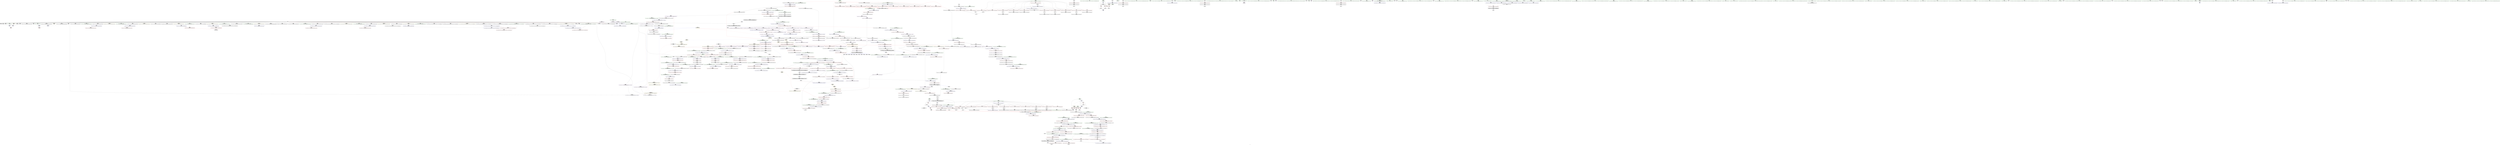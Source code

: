 digraph "SVFG" {
	label="SVFG";

	Node0x5585288ca150 [shape=record,color=grey,label="{NodeID: 0\nNullPtr|{|<s41>67}}"];
	Node0x5585288ca150 -> Node0x558528bca220[style=solid];
	Node0x5585288ca150 -> Node0x558528bca320[style=solid];
	Node0x5585288ca150 -> Node0x558528bca3f0[style=solid];
	Node0x5585288ca150 -> Node0x558528bca4c0[style=solid];
	Node0x5585288ca150 -> Node0x558528bca590[style=solid];
	Node0x5585288ca150 -> Node0x558528bca660[style=solid];
	Node0x5585288ca150 -> Node0x558528bca730[style=solid];
	Node0x5585288ca150 -> Node0x558528bca800[style=solid];
	Node0x5585288ca150 -> Node0x558528bca8d0[style=solid];
	Node0x5585288ca150 -> Node0x558528bca9a0[style=solid];
	Node0x5585288ca150 -> Node0x558528bcaa70[style=solid];
	Node0x5585288ca150 -> Node0x558528bcab40[style=solid];
	Node0x5585288ca150 -> Node0x558528bcac10[style=solid];
	Node0x5585288ca150 -> Node0x558528bcace0[style=solid];
	Node0x5585288ca150 -> Node0x558528bcadb0[style=solid];
	Node0x5585288ca150 -> Node0x558528bcae80[style=solid];
	Node0x5585288ca150 -> Node0x558528bcaf50[style=solid];
	Node0x5585288ca150 -> Node0x558528bc4cb0[style=solid];
	Node0x5585288ca150 -> Node0x558528bc4d80[style=solid];
	Node0x5585288ca150 -> Node0x558528bc4e50[style=solid];
	Node0x5585288ca150 -> Node0x558528bc4f20[style=solid];
	Node0x5585288ca150 -> Node0x558528bc4ff0[style=solid];
	Node0x5585288ca150 -> Node0x558528bc50c0[style=solid];
	Node0x5585288ca150 -> Node0x558528bc5190[style=solid];
	Node0x5585288ca150 -> Node0x558528bc5260[style=solid];
	Node0x5585288ca150 -> Node0x558528bc5330[style=solid];
	Node0x5585288ca150 -> Node0x558528bc5400[style=solid];
	Node0x5585288ca150 -> Node0x558528bc54d0[style=solid];
	Node0x5585288ca150 -> Node0x558528bc55a0[style=solid];
	Node0x5585288ca150 -> Node0x558528bc5670[style=solid];
	Node0x5585288ca150 -> Node0x558528bc5740[style=solid];
	Node0x5585288ca150 -> Node0x558528bc5810[style=solid];
	Node0x5585288ca150 -> Node0x558528bc58e0[style=solid];
	Node0x5585288ca150 -> Node0x558528bc59b0[style=solid];
	Node0x5585288ca150 -> Node0x558528bc5a80[style=solid];
	Node0x5585288ca150 -> Node0x558528bdf9a0[style=solid];
	Node0x5585288ca150 -> Node0x558528be2750[style=solid];
	Node0x5585288ca150 -> Node0x558528be2820[style=solid];
	Node0x5585288ca150 -> Node0x558528be28f0[style=solid];
	Node0x5585288ca150 -> Node0x558528790590[style=solid];
	Node0x5585288ca150 -> Node0x558528bfb8b0[style=solid];
	Node0x5585288ca150:s41 -> Node0x558528c60c30[style=solid,color=red];
	Node0x558528bce010 [shape=record,color=red,label="{NodeID: 443\n860\<--850\n\<--__first.addr\n_ZSt25__uninitialized_default_nIPNSt7__cxx1112basic_stringIcSt11char_traitsIcESaIcEEEmET_S7_T0_\n|{<s0>72}}"];
	Node0x558528bce010:s0 -> Node0x558528c62db0[style=solid,color=red];
	Node0x558528bd1560 [shape=record,color=black,label="{NodeID: 277\n959\<--964\n_ZSt11__addressofINSt7__cxx1112basic_stringIcSt11char_traitsIcESaIcEEEEPT_RS6__ret\<--\n_ZSt11__addressofINSt7__cxx1112basic_stringIcSt11char_traitsIcESaIcEEEEPT_RS6_\n|{<s0>73|<s1>85}}"];
	Node0x558528bd1560:s0 -> Node0x558528c5eff0[style=solid,color=blue];
	Node0x558528bd1560:s1 -> Node0x558528c5f2d0[style=solid,color=blue];
	Node0x558528c603b0 [shape=record,color=black,label="{NodeID: 1218\n542 = PHI(434, )\n2nd arg _ZNSt12_Vector_baseINSt7__cxx1112basic_stringIcSt11char_traitsIcESaIcEEESaIS5_EEC2EmRKS6_ }"];
	Node0x558528c603b0 -> Node0x558528be1e60[style=solid];
	Node0x558528bc1e30 [shape=record,color=green,label="{NodeID: 111\n731\<--732\n.addr\<--.addr_field_insensitive\n_ZN9__gnu_cxx13new_allocatorINSt7__cxx1112basic_stringIcSt11char_traitsIcESaIcEEEEC2ERKS7_\n}"];
	Node0x558528bc1e30 -> Node0x558528be3110[style=solid];
	Node0x558528bfa9b0 [shape=record,color=grey,label="{NodeID: 886\n107 = cmp(104, 106, )\n}"];
	Node0x558528be3790 [shape=record,color=blue,label="{NodeID: 554\n810\<--809\nthis.addr\<--this\n_ZNK9__gnu_cxx13new_allocatorINSt7__cxx1112basic_stringIcSt11char_traitsIcESaIcEEEE8max_sizeEv\n}"];
	Node0x558528be3790 -> Node0x558528bcdcd0[style=dashed];
	Node0x558528bcb360 [shape=record,color=red,label="{NodeID: 388\n324\<--277\n\<--i\nmain\n}"];
	Node0x558528bcb360 -> Node0x558528bcf9c0[style=solid];
	Node0x558528bc6540 [shape=record,color=black,label="{NodeID: 222\n142\<--141\nconv33\<--\n_Z5solveRSt6vectorINSt7__cxx1112basic_stringIcSt11char_traitsIcESaIcEEESaIS5_EE\n}"];
	Node0x558528bc6540 -> Node0x558528bfb430[style=solid];
	Node0x558528bc2870 [shape=record,color=green,label="{NodeID: 56\n310\<--311\n_ZNSaINSt7__cxx1112basic_stringIcSt11char_traitsIcESaIcEEEEC2Ev\<--_ZNSaINSt7__cxx1112basic_stringIcSt11char_traitsIcESaIcEEEEC2Ev_field_insensitive\n}"];
	Node0x558528be0ae0 [shape=record,color=blue,label="{NodeID: 499\n263\<--77\nit\<--\nmain\n}"];
	Node0x558528be0ae0 -> Node0x558528c1eb00[style=dashed];
	Node0x558528bd4370 [shape=record,color=red,label="{NodeID: 333\n66\<--49\n\<--a.addr\n_Z5solveRSt6vectorINSt7__cxx1112basic_stringIcSt11char_traitsIcESaIcEEESaIS5_EE\n|{<s0>4}}"];
	Node0x558528bd4370:s0 -> Node0x558528c5f470[style=solid,color=red];
	Node0x558528c65fd0 [shape=record,color=black,label="{NodeID: 1274\n176 = PHI()\n}"];
	Node0x558528c65fd0 -> Node0x558528be02c0[style=solid];
	Node0x558528bc9b40 [shape=record,color=green,label="{NodeID: 167\n1084\<--1085\nthis.addr\<--this.addr_field_insensitive\n_ZN9__gnu_cxx13new_allocatorINSt7__cxx1112basic_stringIcSt11char_traitsIcESaIcEEEE10deallocateEPS6_m\n}"];
	Node0x558528bc9b40 -> Node0x558528bdf490[style=solid];
	Node0x558528bc9b40 -> Node0x558528be50c0[style=solid];
	Node0x5585288ca1e0 [shape=record,color=green,label="{NodeID: 1\n7\<--1\n__dso_handle\<--dummyObj\nGlob }"];
	Node0x558528bce0e0 [shape=record,color=red,label="{NodeID: 444\n861\<--852\n\<--__n.addr\n_ZSt25__uninitialized_default_nIPNSt7__cxx1112basic_stringIcSt11char_traitsIcESaIcEEEmET_S7_T0_\n|{<s0>72}}"];
	Node0x558528bce0e0:s0 -> Node0x558528c62ef0[style=solid,color=red];
	Node0x558528bd1630 [shape=record,color=black,label="{NodeID: 278\n1051\<--1050\n\<--_M_impl\n_ZNSt12_Vector_baseINSt7__cxx1112basic_stringIcSt11char_traitsIcESaIcEEESaIS5_EE13_M_deallocateEPS5_m\n|{<s0>88}}"];
	Node0x558528bd1630:s0 -> Node0x558528c674f0[style=solid,color=red];
	Node0x558528c604c0 [shape=record,color=black,label="{NodeID: 1219\n647 = PHI(557, )\n0th arg _ZNSt12_Vector_baseINSt7__cxx1112basic_stringIcSt11char_traitsIcESaIcEEESaIS5_EE12_Vector_implC2ERKS6_ }"];
	Node0x558528c604c0 -> Node0x558528be25b0[style=solid];
	Node0x558528bc1f00 [shape=record,color=green,label="{NodeID: 112\n740\<--741\nthis.addr\<--this.addr_field_insensitive\n_ZNSt12_Vector_baseINSt7__cxx1112basic_stringIcSt11char_traitsIcESaIcEEESaIS5_EE11_M_allocateEm\n}"];
	Node0x558528bc1f00 -> Node0x558528bcd650[style=solid];
	Node0x558528bc1f00 -> Node0x558528be31e0[style=solid];
	Node0x558528bfab30 [shape=record,color=grey,label="{NodeID: 887\n100 = cmp(99, 101, )\n}"];
	Node0x558528be3860 [shape=record,color=blue,label="{NodeID: 555\n823\<--820\n__first.addr\<--__first\n_ZSt27__uninitialized_default_n_aIPNSt7__cxx1112basic_stringIcSt11char_traitsIcESaIcEEEmS5_ET_S7_T0_RSaIT1_E\n}"];
	Node0x558528be3860 -> Node0x558528bcdda0[style=dashed];
	Node0x558528bcb430 [shape=record,color=red,label="{NodeID: 389\n331\<--277\n\<--i\nmain\n}"];
	Node0x558528bcb430 -> Node0x558528bf97b0[style=solid];
	Node0x558528bc6610 [shape=record,color=black,label="{NodeID: 223\n148\<--147\nconv36\<--add35\n_Z5solveRSt6vectorINSt7__cxx1112basic_stringIcSt11char_traitsIcESaIcEEESaIS5_EE\n|{<s0>12}}"];
	Node0x558528bc6610:s0 -> Node0x558528c5fdd0[style=solid,color=red];
	Node0x558528bc2970 [shape=record,color=green,label="{NodeID: 57\n313\<--314\n_ZNSt6vectorINSt7__cxx1112basic_stringIcSt11char_traitsIcESaIcEEESaIS5_EEC2EmRKS6_\<--_ZNSt6vectorINSt7__cxx1112basic_stringIcSt11char_traitsIcESaIcEEESaIS5_EEC2EmRKS6__field_insensitive\n}"];
	Node0x558528be0bb0 [shape=record,color=blue,label="{NodeID: 500\n277\<--77\ni\<--\nmain\n}"];
	Node0x558528be0bb0 -> Node0x558528bcb290[style=dashed];
	Node0x558528be0bb0 -> Node0x558528bcb360[style=dashed];
	Node0x558528be0bb0 -> Node0x558528bcb430[style=dashed];
	Node0x558528be0bb0 -> Node0x558528be0c80[style=dashed];
	Node0x558528be0bb0 -> Node0x558528c1f000[style=dashed];
	Node0x558528bd4440 [shape=record,color=red,label="{NodeID: 334\n89\<--49\n\<--a.addr\n_Z5solveRSt6vectorINSt7__cxx1112basic_stringIcSt11char_traitsIcESaIcEEESaIS5_EE\n|{<s0>6}}"];
	Node0x558528bd4440:s0 -> Node0x558528c5f470[style=solid,color=red];
	Node0x558528c660a0 [shape=record,color=black,label="{NodeID: 1275\n183 = PHI(234, )\n}"];
	Node0x558528bc9c10 [shape=record,color=green,label="{NodeID: 168\n1086\<--1087\n__p.addr\<--__p.addr_field_insensitive\n_ZN9__gnu_cxx13new_allocatorINSt7__cxx1112basic_stringIcSt11char_traitsIcESaIcEEEE10deallocateEPS6_m\n}"];
	Node0x558528bc9c10 -> Node0x558528bdf560[style=solid];
	Node0x558528bc9c10 -> Node0x558528be5190[style=solid];
	Node0x558528bbdf60 [shape=record,color=green,label="{NodeID: 2\n8\<--1\n_ZSt3cin\<--dummyObj\nGlob }"];
	Node0x558528bce1b0 [shape=record,color=red,label="{NodeID: 445\n881\<--869\n\<--__first.addr\n_ZNSt27__uninitialized_default_n_1ILb0EE18__uninit_default_nIPNSt7__cxx1112basic_stringIcSt11char_traitsIcESaIcEEEmEET_S9_T0_\n}"];
	Node0x558528bce1b0 -> Node0x558528be3fb0[style=solid];
	Node0x558528bd1700 [shape=record,color=black,label="{NodeID: 279\n1073\<--1072\n\<--\n_ZNSt16allocator_traitsISaINSt7__cxx1112basic_stringIcSt11char_traitsIcESaIcEEEEE10deallocateERS6_PS5_m\n|{<s0>89}}"];
	Node0x558528bd1700:s0 -> Node0x558528c61cd0[style=solid,color=red];
	Node0x558528c605d0 [shape=record,color=black,label="{NodeID: 1220\n648 = PHI(558, )\n1st arg _ZNSt12_Vector_baseINSt7__cxx1112basic_stringIcSt11char_traitsIcESaIcEEESaIS5_EE12_Vector_implC2ERKS6_ }"];
	Node0x558528c605d0 -> Node0x558528be2680[style=solid];
	Node0x558528bc1fd0 [shape=record,color=green,label="{NodeID: 113\n742\<--743\n__n.addr\<--__n.addr_field_insensitive\n_ZNSt12_Vector_baseINSt7__cxx1112basic_stringIcSt11char_traitsIcESaIcEEESaIS5_EE11_M_allocateEm\n}"];
	Node0x558528bc1fd0 -> Node0x558528bcd720[style=solid];
	Node0x558528bc1fd0 -> Node0x558528bcd7f0[style=solid];
	Node0x558528bc1fd0 -> Node0x558528be32b0[style=solid];
	Node0x558528bfacb0 [shape=record,color=grey,label="{NodeID: 888\n1008 = cmp(1006, 1007, )\n}"];
	Node0x558528be3930 [shape=record,color=blue,label="{NodeID: 556\n825\<--821\n__n.addr\<--__n\n_ZSt27__uninitialized_default_n_aIPNSt7__cxx1112basic_stringIcSt11char_traitsIcESaIcEEEmS5_ET_S7_T0_RSaIT1_E\n}"];
	Node0x558528be3930 -> Node0x558528bcde70[style=dashed];
	Node0x558528bcb500 [shape=record,color=red,label="{NodeID: 390\n355\<--279\n\<--i17\nmain\n}"];
	Node0x558528bcb500 -> Node0x558528bfb730[style=solid];
	Node0x558528bc66e0 [shape=record,color=black,label="{NodeID: 224\n152\<--151\nconv39\<--add38\n_Z5solveRSt6vectorINSt7__cxx1112basic_stringIcSt11char_traitsIcESaIcEEESaIS5_EE\n}"];
	Node0x558528bc2a70 [shape=record,color=green,label="{NodeID: 58\n316\<--317\n_ZNSaINSt7__cxx1112basic_stringIcSt11char_traitsIcESaIcEEEED2Ev\<--_ZNSaINSt7__cxx1112basic_stringIcSt11char_traitsIcESaIcEEEED2Ev_field_insensitive\n}"];
	Node0x558528be0c80 [shape=record,color=blue,label="{NodeID: 501\n277\<--332\ni\<--inc\nmain\n}"];
	Node0x558528be0c80 -> Node0x558528bcb290[style=dashed];
	Node0x558528be0c80 -> Node0x558528bcb360[style=dashed];
	Node0x558528be0c80 -> Node0x558528bcb430[style=dashed];
	Node0x558528be0c80 -> Node0x558528be0c80[style=dashed];
	Node0x558528be0c80 -> Node0x558528c1f000[style=dashed];
	Node0x558528bd4510 [shape=record,color=red,label="{NodeID: 335\n112\<--49\n\<--a.addr\n_Z5solveRSt6vectorINSt7__cxx1112basic_stringIcSt11char_traitsIcESaIcEEESaIS5_EE\n|{<s0>8}}"];
	Node0x558528bd4510:s0 -> Node0x558528c5f470[style=solid,color=red];
	Node0x558528c66210 [shape=record,color=black,label="{NodeID: 1276\n186 = PHI()\n}"];
	Node0x558528c66210 -> Node0x558528be0390[style=solid];
	Node0x558528bc9ce0 [shape=record,color=green,label="{NodeID: 169\n1088\<--1089\n.addr\<--.addr_field_insensitive\n_ZN9__gnu_cxx13new_allocatorINSt7__cxx1112basic_stringIcSt11char_traitsIcESaIcEEEE10deallocateEPS6_m\n}"];
	Node0x558528bc9ce0 -> Node0x558528be5260[style=solid];
	Node0x558528bbdff0 [shape=record,color=green,label="{NodeID: 3\n9\<--1\n_ZSt4cout\<--dummyObj\nGlob }"];
	Node0x558528c23850 [shape=record,color=yellow,style=double,label="{NodeID: 944\n55V_1 = ENCHI(MR_55V_0)\npts\{425 \}\nFun[_ZNSt6vectorINSt7__cxx1112basic_stringIcSt11char_traitsIcESaIcEEESaIS5_EEC2EmRKS6_]}"];
	Node0x558528c23850 -> Node0x558528be1640[style=dashed];
	Node0x558528bce280 [shape=record,color=red,label="{NodeID: 446\n913\<--869\n\<--__first.addr\n_ZNSt27__uninitialized_default_n_1ILb0EE18__uninit_default_nIPNSt7__cxx1112basic_stringIcSt11char_traitsIcESaIcEEEmEET_S9_T0_\n|{<s0>76}}"];
	Node0x558528bce280:s0 -> Node0x558528c62220[style=solid,color=red];
	Node0x558528bd17d0 [shape=record,color=black,label="{NodeID: 280\n1095\<--1094\n\<--\n_ZN9__gnu_cxx13new_allocatorINSt7__cxx1112basic_stringIcSt11char_traitsIcESaIcEEEE10deallocateEPS6_m\n}"];
	Node0x558528c606e0 [shape=record,color=black,label="{NodeID: 1221\n415 = PHI(269, )\n0th arg _ZNSt6vectorINSt7__cxx1112basic_stringIcSt11char_traitsIcESaIcEEESaIS5_EEC2EmRKS6_ }"];
	Node0x558528c606e0 -> Node0x558528be13d0[style=solid];
	Node0x558528bc20a0 [shape=record,color=green,label="{NodeID: 114\n754\<--755\n_ZNSt16allocator_traitsISaINSt7__cxx1112basic_stringIcSt11char_traitsIcESaIcEEEEE8allocateERS6_m\<--_ZNSt16allocator_traitsISaINSt7__cxx1112basic_stringIcSt11char_traitsIcESaIcEEEEE8allocateERS6_m_field_insensitive\n}"];
	Node0x558528bfae30 [shape=record,color=grey,label="{NodeID: 889\n156 = cmp(155, 101, )\n}"];
	Node0x558528be3a00 [shape=record,color=blue,label="{NodeID: 557\n827\<--822\n.addr\<--\n_ZSt27__uninitialized_default_n_aIPNSt7__cxx1112basic_stringIcSt11char_traitsIcESaIcEEEmS5_ET_S7_T0_RSaIT1_E\n}"];
	Node0x558528bcb5d0 [shape=record,color=red,label="{NodeID: 391\n359\<--279\n\<--i17\nmain\n}"];
	Node0x558528bcb5d0 -> Node0x558528bcfa90[style=solid];
	Node0x558528bc67b0 [shape=record,color=black,label="{NodeID: 225\n155\<--154\nconv41\<--\n_Z5solveRSt6vectorINSt7__cxx1112basic_stringIcSt11char_traitsIcESaIcEEESaIS5_EE\n}"];
	Node0x558528bc67b0 -> Node0x558528bfae30[style=solid];
	Node0x558528bc2b70 [shape=record,color=green,label="{NodeID: 59\n328\<--329\n_ZStrsIcSt11char_traitsIcESaIcEERSt13basic_istreamIT_T0_ES7_RNSt7__cxx1112basic_stringIS4_S5_T1_EE\<--_ZStrsIcSt11char_traitsIcESaIcEERSt13basic_istreamIT_T0_ES7_RNSt7__cxx1112basic_stringIS4_S5_T1_EE_field_insensitive\n}"];
	Node0x558528be0d50 [shape=record,color=blue,label="{NodeID: 502\n273\<--336\nexn.slot\<--\nmain\n}"];
	Node0x558528be0d50 -> Node0x558528bcb0f0[style=dashed];
	Node0x558528bd45e0 [shape=record,color=red,label="{NodeID: 336\n133\<--49\n\<--a.addr\n_Z5solveRSt6vectorINSt7__cxx1112basic_stringIcSt11char_traitsIcESaIcEEESaIS5_EE\n|{<s0>10}}"];
	Node0x558528bd45e0:s0 -> Node0x558528c5f470[style=solid,color=red];
	Node0x558528c662e0 [shape=record,color=black,label="{NodeID: 1277\n192 = PHI(234, )\n}"];
	Node0x558528bc9db0 [shape=record,color=green,label="{NodeID: 170\n1097\<--1098\n_ZdlPv\<--_ZdlPv_field_insensitive\n}"];
	Node0x558528bbe2a0 [shape=record,color=green,label="{NodeID: 4\n10\<--1\n.str\<--dummyObj\nGlob }"];
	Node0x558528c23930 [shape=record,color=yellow,style=double,label="{NodeID: 945\n57V_1 = ENCHI(MR_57V_0)\npts\{427 \}\nFun[_ZNSt6vectorINSt7__cxx1112basic_stringIcSt11char_traitsIcESaIcEEESaIS5_EEC2EmRKS6_]}"];
	Node0x558528c23930 -> Node0x558528be1710[style=dashed];
	Node0x558528bce350 [shape=record,color=red,label="{NodeID: 447\n884\<--871\n\<--__n.addr\n_ZNSt27__uninitialized_default_n_1ILb0EE18__uninit_default_nIPNSt7__cxx1112basic_stringIcSt11char_traitsIcESaIcEEEmEET_S9_T0_\n}"];
	Node0x558528bce350 -> Node0x558528bfbd30[style=solid];
	Node0x558528bd18a0 [shape=record,color=purple,label="{NodeID: 281\n27\<--4\n\<--_ZStL8__ioinit\n__cxx_global_var_init\n}"];
	Node0x558528c607f0 [shape=record,color=black,label="{NodeID: 1222\n416 = PHI(308, )\n1st arg _ZNSt6vectorINSt7__cxx1112basic_stringIcSt11char_traitsIcESaIcEEESaIS5_EEC2EmRKS6_ }"];
	Node0x558528c607f0 -> Node0x558528be14a0[style=solid];
	Node0x558528bc6d40 [shape=record,color=green,label="{NodeID: 115\n763\<--764\n__a.addr\<--__a.addr_field_insensitive\n_ZNSt16allocator_traitsISaINSt7__cxx1112basic_stringIcSt11char_traitsIcESaIcEEEEE8allocateERS6_m\n}"];
	Node0x558528bc6d40 -> Node0x558528bcd8c0[style=solid];
	Node0x558528bc6d40 -> Node0x558528be3380[style=solid];
	Node0x558528bfafb0 [shape=record,color=grey,label="{NodeID: 890\n129 = cmp(127, 128, )\n}"];
	Node0x558528be3ad0 [shape=record,color=blue,label="{NodeID: 558\n840\<--839\nthis.addr\<--this\n_ZNSt12_Vector_baseINSt7__cxx1112basic_stringIcSt11char_traitsIcESaIcEEESaIS5_EE19_M_get_Tp_allocatorEv\n}"];
	Node0x558528be3ad0 -> Node0x558528bcdf40[style=dashed];
	Node0x558528bcb6a0 [shape=record,color=red,label="{NodeID: 392\n371\<--279\n\<--i17\nmain\n}"];
	Node0x558528bcb6a0 -> Node0x558528bf8d30[style=solid];
	Node0x558528bc6880 [shape=record,color=black,label="{NodeID: 226\n162\<--161\nconv45\<--\n_Z5solveRSt6vectorINSt7__cxx1112basic_stringIcSt11char_traitsIcESaIcEEESaIS5_EE\n|{<s0>14}}"];
	Node0x558528bc6880:s0 -> Node0x558528c5fdd0[style=solid,color=red];
	Node0x558528bc2c70 [shape=record,color=green,label="{NodeID: 60\n348\<--349\n_ZNSt6vectorINSt7__cxx1112basic_stringIcSt11char_traitsIcESaIcEEESaIS5_EED2Ev\<--_ZNSt6vectorINSt7__cxx1112basic_stringIcSt11char_traitsIcESaIcEEESaIS5_EED2Ev_field_insensitive\n}"];
	Node0x558528be0e20 [shape=record,color=blue,label="{NodeID: 503\n275\<--338\nehselector.slot\<--\nmain\n}"];
	Node0x558528be0e20 -> Node0x558528bcb1c0[style=dashed];
	Node0x558528bd46b0 [shape=record,color=red,label="{NodeID: 337\n145\<--49\n\<--a.addr\n_Z5solveRSt6vectorINSt7__cxx1112basic_stringIcSt11char_traitsIcESaIcEEESaIS5_EE\n|{<s0>12}}"];
	Node0x558528bd46b0:s0 -> Node0x558528c5f470[style=solid,color=red];
	Node0x558528c66450 [shape=record,color=black,label="{NodeID: 1278\n282 = PHI()\n}"];
	Node0x558528bc9eb0 [shape=record,color=green,label="{NodeID: 171\n1106\<--1107\n__first.addr\<--__first.addr_field_insensitive\n_ZSt8_DestroyIPNSt7__cxx1112basic_stringIcSt11char_traitsIcESaIcEEES5_EvT_S7_RSaIT0_E\n}"];
	Node0x558528bc9eb0 -> Node0x558528bdf630[style=solid];
	Node0x558528bc9eb0 -> Node0x558528be5330[style=solid];
	Node0x558528bbe330 [shape=record,color=green,label="{NodeID: 5\n12\<--1\n.str.1\<--dummyObj\nGlob }"];
	Node0x558528c23a10 [shape=record,color=yellow,style=double,label="{NodeID: 946\n4V_1 = ENCHI(MR_4V_0)\npts\{2700000 \}\nFun[_ZNSt6vectorINSt7__cxx1112basic_stringIcSt11char_traitsIcESaIcEEESaIS5_EEC2EmRKS6_]|{<s0>44}}"];
	Node0x558528c23a10:s0 -> Node0x558528c23010[style=dashed,color=red];
	Node0x558528bce420 [shape=record,color=red,label="{NodeID: 448\n895\<--871\n\<--__n.addr\n_ZNSt27__uninitialized_default_n_1ILb0EE18__uninit_default_nIPNSt7__cxx1112basic_stringIcSt11char_traitsIcESaIcEEEmEET_S9_T0_\n}"];
	Node0x558528bce420 -> Node0x558528bfa3b0[style=solid];
	Node0x558528bd1970 [shape=record,color=purple,label="{NodeID: 282\n294\<--10\n\<--.str\nmain\n}"];
	Node0x558528c60900 [shape=record,color=black,label="{NodeID: 1223\n417 = PHI(271, )\n2nd arg _ZNSt6vectorINSt7__cxx1112basic_stringIcSt11char_traitsIcESaIcEEESaIS5_EEC2EmRKS6_ }"];
	Node0x558528c60900 -> Node0x558528be1570[style=solid];
	Node0x558528bc6e10 [shape=record,color=green,label="{NodeID: 116\n765\<--766\n__n.addr\<--__n.addr_field_insensitive\n_ZNSt16allocator_traitsISaINSt7__cxx1112basic_stringIcSt11char_traitsIcESaIcEEEEE8allocateERS6_m\n}"];
	Node0x558528bc6e10 -> Node0x558528bcd990[style=solid];
	Node0x558528bc6e10 -> Node0x558528be3450[style=solid];
	Node0x558528bfb130 [shape=record,color=grey,label="{NodeID: 891\n322 = cmp(320, 321, )\n}"];
	Node0x558528be3ba0 [shape=record,color=blue,label="{NodeID: 559\n850\<--848\n__first.addr\<--__first\n_ZSt25__uninitialized_default_nIPNSt7__cxx1112basic_stringIcSt11char_traitsIcESaIcEEEmET_S7_T0_\n}"];
	Node0x558528be3ba0 -> Node0x558528bce010[style=dashed];
	Node0x558528bcb770 [shape=record,color=red,label="{NodeID: 393\n408\<--405\nthis1\<--this.addr\n_ZNSaINSt7__cxx1112basic_stringIcSt11char_traitsIcESaIcEEEEC2Ev\n}"];
	Node0x558528bcb770 -> Node0x558528bcfb60[style=solid];
	Node0x558528bc6950 [shape=record,color=black,label="{NodeID: 227\n165\<--164\nconv47\<--\n_Z5solveRSt6vectorINSt7__cxx1112basic_stringIcSt11char_traitsIcESaIcEEESaIS5_EE\n}"];
	Node0x558528bc2d70 [shape=record,color=green,label="{NodeID: 61\n363\<--364\n_ZStlsIcSt11char_traitsIcESaIcEERSt13basic_ostreamIT_T0_ES7_RKNSt7__cxx1112basic_stringIS4_S5_T1_EE\<--_ZStlsIcSt11char_traitsIcESaIcEERSt13basic_ostreamIT_T0_ES7_RKNSt7__cxx1112basic_stringIS4_S5_T1_EE_field_insensitive\n}"];
	Node0x558528be0ef0 [shape=record,color=blue,label="{NodeID: 504\n273\<--343\nexn.slot\<--\nmain\n}"];
	Node0x558528be0ef0 -> Node0x558528bcb0f0[style=dashed];
	Node0x558528bd4780 [shape=record,color=red,label="{NodeID: 338\n160\<--49\n\<--a.addr\n_Z5solveRSt6vectorINSt7__cxx1112basic_stringIcSt11char_traitsIcESaIcEEESaIS5_EE\n|{<s0>14}}"];
	Node0x558528bd4780:s0 -> Node0x558528c5f470[style=solid,color=red];
	Node0x558528c66520 [shape=record,color=black,label="{NodeID: 1279\n285 = PHI()\n}"];
	Node0x558528bc9f80 [shape=record,color=green,label="{NodeID: 172\n1108\<--1109\n__last.addr\<--__last.addr_field_insensitive\n_ZSt8_DestroyIPNSt7__cxx1112basic_stringIcSt11char_traitsIcESaIcEEES5_EvT_S7_RSaIT0_E\n}"];
	Node0x558528bc9f80 -> Node0x558528bdf700[style=solid];
	Node0x558528bc9f80 -> Node0x558528be5400[style=solid];
	Node0x558528bbe3c0 [shape=record,color=green,label="{NodeID: 6\n14\<--1\n.str.2\<--dummyObj\nGlob }"];
	Node0x558528c23af0 [shape=record,color=yellow,style=double,label="{NodeID: 947\n6V_1 = ENCHI(MR_6V_0)\npts\{2700001 \}\nFun[_ZNSt6vectorINSt7__cxx1112basic_stringIcSt11char_traitsIcESaIcEEESaIS5_EEC2EmRKS6_]|{<s0>44}}"];
	Node0x558528c23af0:s0 -> Node0x558528c23010[style=dashed,color=red];
	Node0x558528bce4f0 [shape=record,color=red,label="{NodeID: 449\n887\<--873\n\<--__cur\n_ZNSt27__uninitialized_default_n_1ILb0EE18__uninit_default_nIPNSt7__cxx1112basic_stringIcSt11char_traitsIcESaIcEEEmEET_S9_T0_\n|{<s0>73}}"];
	Node0x558528bce4f0:s0 -> Node0x558528c5df30[style=solid,color=red];
	Node0x558528bd1a40 [shape=record,color=purple,label="{NodeID: 283\n303\<--12\n\<--.str.1\nmain\n}"];
	Node0x558528c60a10 [shape=record,color=black,label="{NodeID: 1224\n777 = PHI(770, )\n0th arg _ZN9__gnu_cxx13new_allocatorINSt7__cxx1112basic_stringIcSt11char_traitsIcESaIcEEEE8allocateEmPKv }"];
	Node0x558528c60a10 -> Node0x558528be3520[style=solid];
	Node0x558528bc6ee0 [shape=record,color=green,label="{NodeID: 117\n773\<--774\n_ZN9__gnu_cxx13new_allocatorINSt7__cxx1112basic_stringIcSt11char_traitsIcESaIcEEEE8allocateEmPKv\<--_ZN9__gnu_cxx13new_allocatorINSt7__cxx1112basic_stringIcSt11char_traitsIcESaIcEEEE8allocateEmPKv_field_insensitive\n}"];
	Node0x558528bfb2b0 [shape=record,color=grey,label="{NodeID: 892\n122 = cmp(121, 101, )\n}"];
	Node0x558528be3c70 [shape=record,color=blue,label="{NodeID: 560\n852\<--849\n__n.addr\<--__n\n_ZSt25__uninitialized_default_nIPNSt7__cxx1112basic_stringIcSt11char_traitsIcESaIcEEEmET_S7_T0_\n}"];
	Node0x558528be3c70 -> Node0x558528bce0e0[style=dashed];
	Node0x558528bcb840 [shape=record,color=red,label="{NodeID: 394\n431\<--418\nthis1\<--this.addr\n_ZNSt6vectorINSt7__cxx1112basic_stringIcSt11char_traitsIcESaIcEEESaIS5_EEC2EmRKS6_\n|{|<s2>45}}"];
	Node0x558528bcb840 -> Node0x558528bcfc30[style=solid];
	Node0x558528bcb840 -> Node0x558528bcfd00[style=solid];
	Node0x558528bcb840:s2 -> Node0x558528c68150[style=solid,color=red];
	Node0x558528bc6a20 [shape=record,color=black,label="{NodeID: 228\n171\<--170\nconv49\<--\n_Z5solveRSt6vectorINSt7__cxx1112basic_stringIcSt11char_traitsIcESaIcEEESaIS5_EE\n|{<s0>16}}"];
	Node0x558528bc6a20:s0 -> Node0x558528c5fdd0[style=solid,color=red];
	Node0x558528bc2e70 [shape=record,color=green,label="{NodeID: 62\n366\<--367\n_ZSt4endlIcSt11char_traitsIcEERSt13basic_ostreamIT_T0_ES6_\<--_ZSt4endlIcSt11char_traitsIcEERSt13basic_ostreamIT_T0_ES6__field_insensitive\n}"];
	Node0x558528be0fc0 [shape=record,color=blue,label="{NodeID: 505\n275\<--345\nehselector.slot\<--\nmain\n}"];
	Node0x558528be0fc0 -> Node0x558528bcb1c0[style=dashed];
	Node0x558528bd4850 [shape=record,color=red,label="{NodeID: 339\n169\<--49\n\<--a.addr\n_Z5solveRSt6vectorINSt7__cxx1112basic_stringIcSt11char_traitsIcESaIcEEESaIS5_EE\n|{<s0>16}}"];
	Node0x558528bd4850:s0 -> Node0x558528c5f470[style=solid,color=red];
	Node0x558528c665f0 [shape=record,color=black,label="{NodeID: 1280\n295 = PHI()\n}"];
	Node0x558528bca050 [shape=record,color=green,label="{NodeID: 173\n1110\<--1111\n.addr\<--.addr_field_insensitive\n_ZSt8_DestroyIPNSt7__cxx1112basic_stringIcSt11char_traitsIcESaIcEEES5_EvT_S7_RSaIT0_E\n}"];
	Node0x558528bca050 -> Node0x558528be54d0[style=solid];
	Node0x558528bbe450 [shape=record,color=green,label="{NodeID: 7\n17\<--1\n\<--dummyObj\nCan only get source location for instruction, argument, global var or function.}"];
	Node0x558528c23bd0 [shape=record,color=yellow,style=double,label="{NodeID: 948\n45V_1 = ENCHI(MR_45V_0)\npts\{2700002 \}\nFun[_ZNSt6vectorINSt7__cxx1112basic_stringIcSt11char_traitsIcESaIcEEESaIS5_EEC2EmRKS6_]|{<s0>44}}"];
	Node0x558528c23bd0:s0 -> Node0x558528c23010[style=dashed,color=red];
	Node0x558528bce5c0 [shape=record,color=red,label="{NodeID: 450\n899\<--873\n\<--__cur\n_ZNSt27__uninitialized_default_n_1ILb0EE18__uninit_default_nIPNSt7__cxx1112basic_stringIcSt11char_traitsIcESaIcEEEmEET_S9_T0_\n}"];
	Node0x558528bce5c0 -> Node0x558528bd3dc0[style=solid];
	Node0x558528bd1b10 [shape=record,color=purple,label="{NodeID: 284\n376\<--14\n\<--.str.2\nmain\n}"];
	Node0x558528c60b20 [shape=record,color=black,label="{NodeID: 1225\n778 = PHI(771, )\n1st arg _ZN9__gnu_cxx13new_allocatorINSt7__cxx1112basic_stringIcSt11char_traitsIcESaIcEEEE8allocateEmPKv }"];
	Node0x558528c60b20 -> Node0x558528be35f0[style=solid];
	Node0x558528bc6fe0 [shape=record,color=green,label="{NodeID: 118\n780\<--781\nthis.addr\<--this.addr_field_insensitive\n_ZN9__gnu_cxx13new_allocatorINSt7__cxx1112basic_stringIcSt11char_traitsIcESaIcEEEE8allocateEmPKv\n}"];
	Node0x558528bc6fe0 -> Node0x558528bcda60[style=solid];
	Node0x558528bc6fe0 -> Node0x558528be3520[style=solid];
	Node0x558528bfb430 [shape=record,color=grey,label="{NodeID: 893\n143 = cmp(142, 101, )\n}"];
	Node0x558528be3d40 [shape=record,color=blue,label="{NodeID: 561\n854\<--859\n__assignable\<--\n_ZSt25__uninitialized_default_nIPNSt7__cxx1112basic_stringIcSt11char_traitsIcESaIcEEEmET_S7_T0_\n}"];
	Node0x558528bcb910 [shape=record,color=red,label="{NodeID: 395\n433\<--420\n\<--__n.addr\n_ZNSt6vectorINSt7__cxx1112basic_stringIcSt11char_traitsIcESaIcEEESaIS5_EEC2EmRKS6_\n|{<s0>44}}"];
	Node0x558528bcb910:s0 -> Node0x558528c602a0[style=solid,color=red];
	Node0x558528bc6af0 [shape=record,color=black,label="{NodeID: 229\n175\<--174\nconv52\<--add51\n_Z5solveRSt6vectorINSt7__cxx1112basic_stringIcSt11char_traitsIcESaIcEEESaIS5_EE\n}"];
	Node0x558528bc2f70 [shape=record,color=green,label="{NodeID: 63\n368\<--369\n_ZNSolsEPFRSoS_E\<--_ZNSolsEPFRSoS_E_field_insensitive\n}"];
	Node0x558528be1090 [shape=record,color=blue,label="{NodeID: 506\n279\<--77\ni17\<--\nmain\n}"];
	Node0x558528be1090 -> Node0x558528bcb500[style=dashed];
	Node0x558528be1090 -> Node0x558528bcb5d0[style=dashed];
	Node0x558528be1090 -> Node0x558528bcb6a0[style=dashed];
	Node0x558528be1090 -> Node0x558528be1160[style=dashed];
	Node0x558528be1090 -> Node0x558528c1f500[style=dashed];
	Node0x558528bd4920 [shape=record,color=red,label="{NodeID: 340\n179\<--49\n\<--a.addr\n_Z5solveRSt6vectorINSt7__cxx1112basic_stringIcSt11char_traitsIcESaIcEEESaIS5_EE\n|{<s0>18}}"];
	Node0x558528bd4920:s0 -> Node0x558528c5f470[style=solid,color=red];
	Node0x558528c666c0 [shape=record,color=black,label="{NodeID: 1281\n300 = PHI()\n}"];
	Node0x558528bca120 [shape=record,color=green,label="{NodeID: 174\n18\<--1119\n_GLOBAL__sub_I_stan_0_1.cpp\<--_GLOBAL__sub_I_stan_0_1.cpp_field_insensitive\n}"];
	Node0x558528bca120 -> Node0x558528bdf8a0[style=solid];
	Node0x558528bbec90 [shape=record,color=green,label="{NodeID: 8\n68\<--1\n\<--dummyObj\nCan only get source location for instruction, argument, global var or function.|{<s0>4}}"];
	Node0x558528bbec90:s0 -> Node0x558528c5fdd0[style=solid,color=red];
	Node0x558528bce690 [shape=record,color=red,label="{NodeID: 451\n914\<--873\n\<--__cur\n_ZNSt27__uninitialized_default_n_1ILb0EE18__uninit_default_nIPNSt7__cxx1112basic_stringIcSt11char_traitsIcESaIcEEEmEET_S9_T0_\n|{<s0>76}}"];
	Node0x558528bce690:s0 -> Node0x558528c62400[style=solid,color=red];
	Node0x558528bd1be0 [shape=record,color=purple,label="{NodeID: 285\n1123\<--16\nllvm.global_ctors_0\<--llvm.global_ctors\nGlob }"];
	Node0x558528bd1be0 -> Node0x558528bdf7d0[style=solid];
	Node0x558528c60c30 [shape=record,color=black,label="{NodeID: 1226\n779 = PHI(3, )\n2nd arg _ZN9__gnu_cxx13new_allocatorINSt7__cxx1112basic_stringIcSt11char_traitsIcESaIcEEEE8allocateEmPKv }"];
	Node0x558528c60c30 -> Node0x558528be36c0[style=solid];
	Node0x558528bc70b0 [shape=record,color=green,label="{NodeID: 119\n782\<--783\n__n.addr\<--__n.addr_field_insensitive\n_ZN9__gnu_cxx13new_allocatorINSt7__cxx1112basic_stringIcSt11char_traitsIcESaIcEEEE8allocateEmPKv\n}"];
	Node0x558528bc70b0 -> Node0x558528bcdb30[style=solid];
	Node0x558528bc70b0 -> Node0x558528bcdc00[style=solid];
	Node0x558528bc70b0 -> Node0x558528be35f0[style=solid];
	Node0x558528bfb5b0 [shape=record,color=grey,label="{NodeID: 894\n292 = cmp(290, 291, )\n}"];
	Node0x558528be3e10 [shape=record,color=blue,label="{NodeID: 562\n869\<--867\n__first.addr\<--__first\n_ZNSt27__uninitialized_default_n_1ILb0EE18__uninit_default_nIPNSt7__cxx1112basic_stringIcSt11char_traitsIcESaIcEEEmEET_S9_T0_\n}"];
	Node0x558528be3e10 -> Node0x558528bce1b0[style=dashed];
	Node0x558528be3e10 -> Node0x558528bce280[style=dashed];
	Node0x558528bcb9e0 [shape=record,color=red,label="{NodeID: 396\n438\<--420\n\<--__n.addr\n_ZNSt6vectorINSt7__cxx1112basic_stringIcSt11char_traitsIcESaIcEEESaIS5_EEC2EmRKS6_\n|{<s0>45}}"];
	Node0x558528bcb9e0:s0 -> Node0x558528c68290[style=solid,color=red];
	Node0x558528bc6bc0 [shape=record,color=black,label="{NodeID: 230\n182\<--181\nconv55\<--add54\n_Z5solveRSt6vectorINSt7__cxx1112basic_stringIcSt11char_traitsIcESaIcEEESaIS5_EE\n|{<s0>18}}"];
	Node0x558528bc6bc0:s0 -> Node0x558528c5fdd0[style=solid,color=red];
	Node0x558528bc3070 [shape=record,color=green,label="{NodeID: 64\n405\<--406\nthis.addr\<--this.addr_field_insensitive\n_ZNSaINSt7__cxx1112basic_stringIcSt11char_traitsIcESaIcEEEEC2Ev\n}"];
	Node0x558528bc3070 -> Node0x558528bcb770[style=solid];
	Node0x558528bc3070 -> Node0x558528be1300[style=solid];
	Node0x558528be1160 [shape=record,color=blue,label="{NodeID: 507\n279\<--372\ni17\<--inc28\nmain\n}"];
	Node0x558528be1160 -> Node0x558528bcb500[style=dashed];
	Node0x558528be1160 -> Node0x558528bcb5d0[style=dashed];
	Node0x558528be1160 -> Node0x558528bcb6a0[style=dashed];
	Node0x558528be1160 -> Node0x558528be1160[style=dashed];
	Node0x558528be1160 -> Node0x558528c1f500[style=dashed];
	Node0x558528bd49f0 [shape=record,color=red,label="{NodeID: 341\n188\<--49\n\<--a.addr\n_Z5solveRSt6vectorINSt7__cxx1112basic_stringIcSt11char_traitsIcESaIcEEESaIS5_EE\n|{<s0>20}}"];
	Node0x558528bd49f0:s0 -> Node0x558528c5f470[style=solid,color=red];
	Node0x558528c667c0 [shape=record,color=black,label="{NodeID: 1282\n304 = PHI()\n}"];
	Node0x558528bca220 [shape=record,color=black,label="{NodeID: 175\n2\<--3\ndummyVal\<--dummyVal\n}"];
	Node0x558528bbed50 [shape=record,color=green,label="{NodeID: 9\n77\<--1\n\<--dummyObj\nCan only get source location for instruction, argument, global var or function.}"];
	Node0x558528bce760 [shape=record,color=red,label="{NodeID: 452\n921\<--873\n\<--__cur\n_ZNSt27__uninitialized_default_n_1ILb0EE18__uninit_default_nIPNSt7__cxx1112basic_stringIcSt11char_traitsIcESaIcEEEmEET_S9_T0_\n}"];
	Node0x558528bce760 -> Node0x558528bd12f0[style=solid];
	Node0x558528bd1ce0 [shape=record,color=purple,label="{NodeID: 286\n1124\<--16\nllvm.global_ctors_1\<--llvm.global_ctors\nGlob }"];
	Node0x558528bd1ce0 -> Node0x558528bdf8a0[style=solid];
	Node0x558528c60d40 [shape=record,color=black,label="{NodeID: 1227\n463 = PHI(271, 271, 706, )\n0th arg _ZNSaINSt7__cxx1112basic_stringIcSt11char_traitsIcESaIcEEEED2Ev }"];
	Node0x558528c60d40 -> Node0x558528be17e0[style=solid];
	Node0x558528bc7180 [shape=record,color=green,label="{NodeID: 120\n784\<--785\n.addr\<--.addr_field_insensitive\n_ZN9__gnu_cxx13new_allocatorINSt7__cxx1112basic_stringIcSt11char_traitsIcESaIcEEEE8allocateEmPKv\n}"];
	Node0x558528bc7180 -> Node0x558528be36c0[style=solid];
	Node0x558528bfb730 [shape=record,color=grey,label="{NodeID: 895\n357 = cmp(355, 356, )\n}"];
	Node0x558528be3ee0 [shape=record,color=blue,label="{NodeID: 563\n871\<--868\n__n.addr\<--__n\n_ZNSt27__uninitialized_default_n_1ILb0EE18__uninit_default_nIPNSt7__cxx1112basic_stringIcSt11char_traitsIcESaIcEEEmEET_S9_T0_\n}"];
	Node0x558528be3ee0 -> Node0x558528c20900[style=dashed];
	Node0x558528bcbab0 [shape=record,color=red,label="{NodeID: 397\n434\<--422\n\<--__a.addr\n_ZNSt6vectorINSt7__cxx1112basic_stringIcSt11char_traitsIcESaIcEEESaIS5_EEC2EmRKS6_\n|{<s0>44}}"];
	Node0x558528bcbab0:s0 -> Node0x558528c603b0[style=solid,color=red];
	Node0x558528bcf040 [shape=record,color=black,label="{NodeID: 231\n185\<--184\nconv57\<--\n_Z5solveRSt6vectorINSt7__cxx1112basic_stringIcSt11char_traitsIcESaIcEEESaIS5_EE\n}"];
	Node0x558528bc3140 [shape=record,color=green,label="{NodeID: 65\n411\<--412\n_ZN9__gnu_cxx13new_allocatorINSt7__cxx1112basic_stringIcSt11char_traitsIcESaIcEEEEC2Ev\<--_ZN9__gnu_cxx13new_allocatorINSt7__cxx1112basic_stringIcSt11char_traitsIcESaIcEEEEC2Ev_field_insensitive\n}"];
	Node0x558528be1230 [shape=record,color=blue,label="{NodeID: 508\n263\<--383\nit\<--inc35\nmain\n}"];
	Node0x558528be1230 -> Node0x558528c1eb00[style=dashed];
	Node0x558528bd4ac0 [shape=record,color=red,label="{NodeID: 342\n80\<--51\n\<--n\n_Z5solveRSt6vectorINSt7__cxx1112basic_stringIcSt11char_traitsIcESaIcEEESaIS5_EE\n}"];
	Node0x558528bd4ac0 -> Node0x558528bfa830[style=solid];
	Node0x558528c66890 [shape=record,color=black,label="{NodeID: 1283\n305 = PHI()\n}"];
	Node0x558528bca320 [shape=record,color=black,label="{NodeID: 176\n335\<--3\n\<--dummyVal\nmain\n}"];
	Node0x558528bbee10 [shape=record,color=green,label="{NodeID: 10\n101\<--1\n\<--dummyObj\nCan only get source location for instruction, argument, global var or function.}"];
	Node0x558528bce830 [shape=record,color=red,label="{NodeID: 453\n909\<--875\nexn\<--exn.slot\n_ZNSt27__uninitialized_default_n_1ILb0EE18__uninit_default_nIPNSt7__cxx1112basic_stringIcSt11char_traitsIcESaIcEEEmEET_S9_T0_\n}"];
	Node0x558528bd1de0 [shape=record,color=purple,label="{NodeID: 287\n1125\<--16\nllvm.global_ctors_2\<--llvm.global_ctors\nGlob }"];
	Node0x558528bd1de0 -> Node0x558528bdf9a0[style=solid];
	Node0x558528c60ed0 [shape=record,color=black,label="{NodeID: 1228\n701 = PHI(557, 632, 640, )\n0th arg _ZNSt12_Vector_baseINSt7__cxx1112basic_stringIcSt11char_traitsIcESaIcEEESaIS5_EE12_Vector_implD2Ev }"];
	Node0x558528c60ed0 -> Node0x558528be2dd0[style=solid];
	Node0x558528bc7250 [shape=record,color=green,label="{NodeID: 121\n792\<--793\n_ZNK9__gnu_cxx13new_allocatorINSt7__cxx1112basic_stringIcSt11char_traitsIcESaIcEEEE8max_sizeEv\<--_ZNK9__gnu_cxx13new_allocatorINSt7__cxx1112basic_stringIcSt11char_traitsIcESaIcEEEE8max_sizeEv_field_insensitive\n}"];
	Node0x558528bfb8b0 [shape=record,color=grey,label="{NodeID: 896\n1048 = cmp(1047, 3, )\n}"];
	Node0x558528be3fb0 [shape=record,color=blue,label="{NodeID: 564\n873\<--881\n__cur\<--\n_ZNSt27__uninitialized_default_n_1ILb0EE18__uninit_default_nIPNSt7__cxx1112basic_stringIcSt11char_traitsIcESaIcEEEmEET_S9_T0_\n}"];
	Node0x558528be3fb0 -> Node0x558528c20e00[style=dashed];
	Node0x558528bcbb80 [shape=record,color=red,label="{NodeID: 398\n453\<--424\nexn\<--exn.slot\n_ZNSt6vectorINSt7__cxx1112basic_stringIcSt11char_traitsIcESaIcEEESaIS5_EEC2EmRKS6_\n}"];
	Node0x558528bcf0d0 [shape=record,color=black,label="{NodeID: 232\n191\<--190\nconv60\<--add59\n_Z5solveRSt6vectorINSt7__cxx1112basic_stringIcSt11char_traitsIcESaIcEEESaIS5_EE\n|{<s0>20}}"];
	Node0x558528bcf0d0:s0 -> Node0x558528c5fdd0[style=solid,color=red];
	Node0x558528bc3240 [shape=record,color=green,label="{NodeID: 66\n418\<--419\nthis.addr\<--this.addr_field_insensitive\n_ZNSt6vectorINSt7__cxx1112basic_stringIcSt11char_traitsIcESaIcEEESaIS5_EEC2EmRKS6_\n}"];
	Node0x558528bc3240 -> Node0x558528bcb840[style=solid];
	Node0x558528bc3240 -> Node0x558528be13d0[style=solid];
	Node0x558528be1300 [shape=record,color=blue,label="{NodeID: 509\n405\<--404\nthis.addr\<--this\n_ZNSaINSt7__cxx1112basic_stringIcSt11char_traitsIcESaIcEEEEC2Ev\n}"];
	Node0x558528be1300 -> Node0x558528bcb770[style=dashed];
	Node0x558528bd4b90 [shape=record,color=red,label="{NodeID: 343\n128\<--51\n\<--n\n_Z5solveRSt6vectorINSt7__cxx1112basic_stringIcSt11char_traitsIcESaIcEEESaIS5_EE\n}"];
	Node0x558528bd4b90 -> Node0x558528bfafb0[style=solid];
	Node0x558528c669c0 [shape=record,color=black,label="{NodeID: 1284\n306 = PHI()\n}"];
	Node0x558528bca3f0 [shape=record,color=black,label="{NodeID: 177\n336\<--3\n\<--dummyVal\nmain\n}"];
	Node0x558528bca3f0 -> Node0x558528be0d50[style=solid];
	Node0x558528bbef10 [shape=record,color=green,label="{NodeID: 11\n105\<--1\n\<--dummyObj\nCan only get source location for instruction, argument, global var or function.}"];
	Node0x558528bce900 [shape=record,color=red,label="{NodeID: 454\n936\<--875\nexn4\<--exn.slot\n_ZNSt27__uninitialized_default_n_1ILb0EE18__uninit_default_nIPNSt7__cxx1112basic_stringIcSt11char_traitsIcESaIcEEEmEET_S9_T0_\n}"];
	Node0x558528bd1ee0 [shape=record,color=purple,label="{NodeID: 288\n221\<--220\n_M_impl\<--\n_ZNKSt6vectorINSt7__cxx1112basic_stringIcSt11char_traitsIcESaIcEEESaIS5_EE4sizeEv\n}"];
	Node0x558528c61060 [shape=record,color=black,label="{NodeID: 1229\n997 = PHI(977, )\n0th arg _ZNSt12_Destroy_auxILb0EE9__destroyIPNSt7__cxx1112basic_stringIcSt11char_traitsIcESaIcEEEEEvT_S9_ }"];
	Node0x558528c61060 -> Node0x558528be48a0[style=solid];
	Node0x558528bc7350 [shape=record,color=green,label="{NodeID: 122\n797\<--798\n_ZSt17__throw_bad_allocv\<--_ZSt17__throw_bad_allocv_field_insensitive\n}"];
	Node0x558528bfba30 [shape=record,color=grey,label="{NodeID: 897\n748 = cmp(747, 68, )\n}"];
	Node0x558528be4080 [shape=record,color=blue,label="{NodeID: 565\n871\<--896\n__n.addr\<--dec\n_ZNSt27__uninitialized_default_n_1ILb0EE18__uninit_default_nIPNSt7__cxx1112basic_stringIcSt11char_traitsIcESaIcEEEmEET_S9_T0_\n}"];
	Node0x558528be4080 -> Node0x558528c20900[style=dashed];
	Node0x558528bcbc50 [shape=record,color=red,label="{NodeID: 399\n454\<--426\nsel\<--ehselector.slot\n_ZNSt6vectorINSt7__cxx1112basic_stringIcSt11char_traitsIcESaIcEEESaIS5_EEC2EmRKS6_\n}"];
	Node0x558528bcf1a0 [shape=record,color=black,label="{NodeID: 233\n195\<--194\nconv63\<--add62\n_Z5solveRSt6vectorINSt7__cxx1112basic_stringIcSt11char_traitsIcESaIcEEESaIS5_EE\n}"];
	Node0x558528bc3310 [shape=record,color=green,label="{NodeID: 67\n420\<--421\n__n.addr\<--__n.addr_field_insensitive\n_ZNSt6vectorINSt7__cxx1112basic_stringIcSt11char_traitsIcESaIcEEESaIS5_EEC2EmRKS6_\n}"];
	Node0x558528bc3310 -> Node0x558528bcb910[style=solid];
	Node0x558528bc3310 -> Node0x558528bcb9e0[style=solid];
	Node0x558528bc3310 -> Node0x558528be14a0[style=solid];
	Node0x558528be13d0 [shape=record,color=blue,label="{NodeID: 510\n418\<--415\nthis.addr\<--this\n_ZNSt6vectorINSt7__cxx1112basic_stringIcSt11char_traitsIcESaIcEEESaIS5_EEC2EmRKS6_\n}"];
	Node0x558528be13d0 -> Node0x558528bcb840[style=dashed];
	Node0x558528bd4c60 [shape=record,color=red,label="{NodeID: 344\n86\<--53\n\<--m\n_Z5solveRSt6vectorINSt7__cxx1112basic_stringIcSt11char_traitsIcESaIcEEESaIS5_EE\n}"];
	Node0x558528bd4c60 -> Node0x558528bfa6b0[style=solid];
	Node0x558528c66a90 [shape=record,color=black,label="{NodeID: 1285\n326 = PHI(234, )\n}"];
	Node0x558528bca4c0 [shape=record,color=black,label="{NodeID: 178\n338\<--3\n\<--dummyVal\nmain\n}"];
	Node0x558528bca4c0 -> Node0x558528be0e20[style=solid];
	Node0x558528bbf010 [shape=record,color=green,label="{NodeID: 12\n110\<--1\n\<--dummyObj\nCan only get source location for instruction, argument, global var or function.}"];
	Node0x558528bce9d0 [shape=record,color=red,label="{NodeID: 455\n937\<--877\nsel\<--ehselector.slot\n_ZNSt27__uninitialized_default_n_1ILb0EE18__uninit_default_nIPNSt7__cxx1112basic_stringIcSt11char_traitsIcESaIcEEEmEET_S9_T0_\n}"];
	Node0x558528bd1fb0 [shape=record,color=purple,label="{NodeID: 289\n222\<--220\n_M_finish\<--\n_ZNKSt6vectorINSt7__cxx1112basic_stringIcSt11char_traitsIcESaIcEEESaIS5_EE4sizeEv\n}"];
	Node0x558528bd1fb0 -> Node0x558528bd63f0[style=solid];
	Node0x558528c61170 [shape=record,color=black,label="{NodeID: 1230\n998 = PHI(978, )\n1st arg _ZNSt12_Destroy_auxILb0EE9__destroyIPNSt7__cxx1112basic_stringIcSt11char_traitsIcESaIcEEEEEvT_S9_ }"];
	Node0x558528c61170 -> Node0x558528be4970[style=solid];
	Node0x558528bc7450 [shape=record,color=green,label="{NodeID: 123\n802\<--803\ncall2\<--call2_field_insensitive\n_ZN9__gnu_cxx13new_allocatorINSt7__cxx1112basic_stringIcSt11char_traitsIcESaIcEEEE8allocateEmPKv\n}"];
	Node0x558528bc7450 -> Node0x558528bd0d40[style=solid];
	Node0x558528bfbbb0 [shape=record,color=grey,label="{NodeID: 898\n794 = cmp(790, 791, )\n}"];
	Node0x558528be4150 [shape=record,color=blue,label="{NodeID: 566\n873\<--900\n__cur\<--incdec.ptr\n_ZNSt27__uninitialized_default_n_1ILb0EE18__uninit_default_nIPNSt7__cxx1112basic_stringIcSt11char_traitsIcESaIcEEEmEET_S9_T0_\n}"];
	Node0x558528be4150 -> Node0x558528c20e00[style=dashed];
	Node0x558528bcbd20 [shape=record,color=red,label="{NodeID: 400\n467\<--464\nthis1\<--this.addr\n_ZNSaINSt7__cxx1112basic_stringIcSt11char_traitsIcESaIcEEEED2Ev\n}"];
	Node0x558528bcbd20 -> Node0x558528bcfdd0[style=solid];
	Node0x558528bcf270 [shape=record,color=black,label="{NodeID: 234\n45\<--212\n_Z5solveRSt6vectorINSt7__cxx1112basic_stringIcSt11char_traitsIcESaIcEEESaIS5_EE_ret\<--\n_Z5solveRSt6vectorINSt7__cxx1112basic_stringIcSt11char_traitsIcESaIcEEESaIS5_EE\n|{<s0>36}}"];
	Node0x558528bcf270:s0 -> Node0x558528c65180[style=solid,color=blue];
	Node0x558528bc33e0 [shape=record,color=green,label="{NodeID: 68\n422\<--423\n__a.addr\<--__a.addr_field_insensitive\n_ZNSt6vectorINSt7__cxx1112basic_stringIcSt11char_traitsIcESaIcEEESaIS5_EEC2EmRKS6_\n}"];
	Node0x558528bc33e0 -> Node0x558528bcbab0[style=solid];
	Node0x558528bc33e0 -> Node0x558528be1570[style=solid];
	Node0x558528be14a0 [shape=record,color=blue,label="{NodeID: 511\n420\<--416\n__n.addr\<--__n\n_ZNSt6vectorINSt7__cxx1112basic_stringIcSt11char_traitsIcESaIcEEESaIS5_EEC2EmRKS6_\n}"];
	Node0x558528be14a0 -> Node0x558528bcb910[style=dashed];
	Node0x558528be14a0 -> Node0x558528bcb9e0[style=dashed];
	Node0x558528bd4d30 [shape=record,color=red,label="{NodeID: 345\n106\<--53\n\<--m\n_Z5solveRSt6vectorINSt7__cxx1112basic_stringIcSt11char_traitsIcESaIcEEESaIS5_EE\n}"];
	Node0x558528bd4d30 -> Node0x558528bfa9b0[style=solid];
	Node0x558528c66c90 [shape=record,color=black,label="{NodeID: 1286\n361 = PHI(234, )\n}"];
	Node0x558528bca590 [shape=record,color=black,label="{NodeID: 179\n342\<--3\n\<--dummyVal\nmain\n}"];
	Node0x558528bbf110 [shape=record,color=green,label="{NodeID: 13\n168\<--1\n\<--dummyObj\nCan only get source location for instruction, argument, global var or function.}"];
	Node0x558528bceaa0 [shape=record,color=red,label="{NodeID: 456\n952\<--949\n\<--__p.addr\n_ZSt10_ConstructINSt7__cxx1112basic_stringIcSt11char_traitsIcESaIcEEEJEEvPT_DpOT0_\n}"];
	Node0x558528bceaa0 -> Node0x558528bd13c0[style=solid];
	Node0x558528bd2080 [shape=record,color=purple,label="{NodeID: 290\n225\<--224\n_M_impl2\<--\n_ZNKSt6vectorINSt7__cxx1112basic_stringIcSt11char_traitsIcESaIcEEESaIS5_EE4sizeEv\n}"];
	Node0x558528c61280 [shape=record,color=black,label="{NodeID: 1231\n215 = PHI(60, )\n0th arg _ZNKSt6vectorINSt7__cxx1112basic_stringIcSt11char_traitsIcESaIcEEESaIS5_EE4sizeEv }"];
	Node0x558528c61280 -> Node0x558528be07a0[style=solid];
	Node0x558528bc7520 [shape=record,color=green,label="{NodeID: 124\n804\<--805\n_Znwm\<--_Znwm_field_insensitive\n}"];
	Node0x558528bfbd30 [shape=record,color=grey,label="{NodeID: 899\n885 = cmp(884, 68, )\n}"];
	Node0x558528be4220 [shape=record,color=blue,label="{NodeID: 567\n875\<--904\nexn.slot\<--\n_ZNSt27__uninitialized_default_n_1ILb0EE18__uninit_default_nIPNSt7__cxx1112basic_stringIcSt11char_traitsIcESaIcEEEmEET_S9_T0_\n}"];
	Node0x558528be4220 -> Node0x558528bce830[style=dashed];
	Node0x558528be4220 -> Node0x558528be43c0[style=dashed];
	Node0x558528bcbdf0 [shape=record,color=red,label="{NodeID: 401\n493\<--486\nthis1\<--this.addr\n_ZNSt6vectorINSt7__cxx1112basic_stringIcSt11char_traitsIcESaIcEEESaIS5_EED2Ev\n}"];
	Node0x558528bcbdf0 -> Node0x558528bcfea0[style=solid];
	Node0x558528bcbdf0 -> Node0x558528bcff70[style=solid];
	Node0x558528bcbdf0 -> Node0x558528bd0040[style=solid];
	Node0x558528bcbdf0 -> Node0x558528bd0110[style=solid];
	Node0x558528bcbdf0 -> Node0x558528bd01e0[style=solid];
	Node0x558528bcf340 [shape=record,color=black,label="{NodeID: 235\n220\<--219\n\<--this1\n_ZNKSt6vectorINSt7__cxx1112basic_stringIcSt11char_traitsIcESaIcEEESaIS5_EE4sizeEv\n}"];
	Node0x558528bcf340 -> Node0x558528bd1ee0[style=solid];
	Node0x558528bcf340 -> Node0x558528bd1fb0[style=solid];
	Node0x558528bc34b0 [shape=record,color=green,label="{NodeID: 69\n424\<--425\nexn.slot\<--exn.slot_field_insensitive\n_ZNSt6vectorINSt7__cxx1112basic_stringIcSt11char_traitsIcESaIcEEESaIS5_EEC2EmRKS6_\n}"];
	Node0x558528bc34b0 -> Node0x558528bcbb80[style=solid];
	Node0x558528bc34b0 -> Node0x558528be1640[style=solid];
	Node0x558528c285e0 [shape=record,color=yellow,style=double,label="{NodeID: 1010\n181V_1 = ENCHI(MR_181V_0)\npts\{876 \}\nFun[_ZNSt27__uninitialized_default_n_1ILb0EE18__uninit_default_nIPNSt7__cxx1112basic_stringIcSt11char_traitsIcESaIcEEEmEET_S9_T0_]}"];
	Node0x558528c285e0 -> Node0x558528be4220[style=dashed];
	Node0x558528be1570 [shape=record,color=blue,label="{NodeID: 512\n422\<--417\n__a.addr\<--__a\n_ZNSt6vectorINSt7__cxx1112basic_stringIcSt11char_traitsIcESaIcEEESaIS5_EEC2EmRKS6_\n}"];
	Node0x558528be1570 -> Node0x558528bcbab0[style=dashed];
	Node0x558528bd4e00 [shape=record,color=red,label="{NodeID: 346\n79\<--55\n\<--i\n_Z5solveRSt6vectorINSt7__cxx1112basic_stringIcSt11char_traitsIcESaIcEEESaIS5_EE\n}"];
	Node0x558528bd4e00 -> Node0x558528bfa830[style=solid];
	Node0x558528c66dd0 [shape=record,color=black,label="{NodeID: 1287\n986 = PHI(520, 643, 942, )\n0th arg __clang_call_terminate }"];
	Node0x558528bca660 [shape=record,color=black,label="{NodeID: 180\n343\<--3\n\<--dummyVal\nmain\n}"];
	Node0x558528bca660 -> Node0x558528be0ef0[style=solid];
	Node0x558528bbf210 [shape=record,color=green,label="{NodeID: 14\n178\<--1\n\<--dummyObj\nCan only get source location for instruction, argument, global var or function.}"];
	Node0x558528bceb70 [shape=record,color=red,label="{NodeID: 457\n964\<--961\n\<--__r.addr\n_ZSt11__addressofINSt7__cxx1112basic_stringIcSt11char_traitsIcESaIcEEEEPT_RS6_\n}"];
	Node0x558528bceb70 -> Node0x558528bd1560[style=solid];
	Node0x558528bd2150 [shape=record,color=purple,label="{NodeID: 291\n226\<--224\n_M_start\<--\n_ZNKSt6vectorINSt7__cxx1112basic_stringIcSt11char_traitsIcESaIcEEESaIS5_EE4sizeEv\n}"];
	Node0x558528bd2150 -> Node0x558528bd64c0[style=solid];
	Node0x558528c61390 [shape=record,color=black,label="{NodeID: 1232\n761 = PHI(751, )\n0th arg _ZNSt16allocator_traitsISaINSt7__cxx1112basic_stringIcSt11char_traitsIcESaIcEEEEE8allocateERS6_m }"];
	Node0x558528c61390 -> Node0x558528be3380[style=solid];
	Node0x558528bc7620 [shape=record,color=green,label="{NodeID: 125\n810\<--811\nthis.addr\<--this.addr_field_insensitive\n_ZNK9__gnu_cxx13new_allocatorINSt7__cxx1112basic_stringIcSt11char_traitsIcESaIcEEEE8max_sizeEv\n}"];
	Node0x558528bc7620 -> Node0x558528bcdcd0[style=solid];
	Node0x558528bc7620 -> Node0x558528be3790[style=solid];
	Node0x558528be42f0 [shape=record,color=blue,label="{NodeID: 568\n877\<--906\nehselector.slot\<--\n_ZNSt27__uninitialized_default_n_1ILb0EE18__uninit_default_nIPNSt7__cxx1112basic_stringIcSt11char_traitsIcESaIcEEEmEET_S9_T0_\n}"];
	Node0x558528be42f0 -> Node0x558528be4490[style=dashed];
	Node0x558528bcbec0 [shape=record,color=red,label="{NodeID: 402\n520\<--488\nexn\<--exn.slot\n_ZNSt6vectorINSt7__cxx1112basic_stringIcSt11char_traitsIcESaIcEEESaIS5_EED2Ev\n|{<s0>52}}"];
	Node0x558528bcbec0:s0 -> Node0x558528c66dd0[style=solid,color=red];
	Node0x558528bcf410 [shape=record,color=black,label="{NodeID: 236\n224\<--219\n\<--this1\n_ZNKSt6vectorINSt7__cxx1112basic_stringIcSt11char_traitsIcESaIcEEESaIS5_EE4sizeEv\n}"];
	Node0x558528bcf410 -> Node0x558528bd2080[style=solid];
	Node0x558528bcf410 -> Node0x558528bd2150[style=solid];
	Node0x558528bc3580 [shape=record,color=green,label="{NodeID: 70\n426\<--427\nehselector.slot\<--ehselector.slot_field_insensitive\n_ZNSt6vectorINSt7__cxx1112basic_stringIcSt11char_traitsIcESaIcEEESaIS5_EEC2EmRKS6_\n}"];
	Node0x558528bc3580 -> Node0x558528bcbc50[style=solid];
	Node0x558528bc3580 -> Node0x558528be1710[style=solid];
	Node0x558528c286c0 [shape=record,color=yellow,style=double,label="{NodeID: 1011\n183V_1 = ENCHI(MR_183V_0)\npts\{878 \}\nFun[_ZNSt27__uninitialized_default_n_1ILb0EE18__uninit_default_nIPNSt7__cxx1112basic_stringIcSt11char_traitsIcESaIcEEEmEET_S9_T0_]}"];
	Node0x558528c286c0 -> Node0x558528be42f0[style=dashed];
	Node0x558528be1640 [shape=record,color=blue,label="{NodeID: 513\n424\<--444\nexn.slot\<--\n_ZNSt6vectorINSt7__cxx1112basic_stringIcSt11char_traitsIcESaIcEEESaIS5_EEC2EmRKS6_\n}"];
	Node0x558528be1640 -> Node0x558528bcbb80[style=dashed];
	Node0x558528bd4ed0 [shape=record,color=red,label="{NodeID: 347\n90\<--55\n\<--i\n_Z5solveRSt6vectorINSt7__cxx1112basic_stringIcSt11char_traitsIcESaIcEEESaIS5_EE\n}"];
	Node0x558528bd4ed0 -> Node0x558528bc5ec0[style=solid];
	Node0x558528c670b0 [shape=record,color=black,label="{NodeID: 1288\n948 = PHI(888, )\n0th arg _ZSt10_ConstructINSt7__cxx1112basic_stringIcSt11char_traitsIcESaIcEEEJEEvPT_DpOT0_ }"];
	Node0x558528c670b0 -> Node0x558528be4560[style=solid];
	Node0x558528bca730 [shape=record,color=black,label="{NodeID: 181\n345\<--3\n\<--dummyVal\nmain\n}"];
	Node0x558528bca730 -> Node0x558528be0fc0[style=solid];
	Node0x558528bbf310 [shape=record,color=green,label="{NodeID: 15\n210\<--1\n\<--dummyObj\nCan only get source location for instruction, argument, global var or function.}"];
	Node0x558528c24390 [shape=record,color=yellow,style=double,label="{NodeID: 956\n6V_1 = ENCHI(MR_6V_0)\npts\{2700001 \}\nFun[_ZNKSt6vectorINSt7__cxx1112basic_stringIcSt11char_traitsIcESaIcEEESaIS5_EE4sizeEv]}"];
	Node0x558528c24390 -> Node0x558528bd63f0[style=dashed];
	Node0x558528bcec40 [shape=record,color=red,label="{NodeID: 458\n977\<--971\n\<--__first.addr\n_ZSt8_DestroyIPNSt7__cxx1112basic_stringIcSt11char_traitsIcESaIcEEEEvT_S7_\n|{<s0>82}}"];
	Node0x558528bcec40:s0 -> Node0x558528c61060[style=solid,color=red];
	Node0x558528bd2220 [shape=record,color=purple,label="{NodeID: 292\n245\<--244\n_M_impl\<--\n_ZNSt6vectorINSt7__cxx1112basic_stringIcSt11char_traitsIcESaIcEEESaIS5_EEixEm\n}"];
	Node0x558528c614a0 [shape=record,color=black,label="{NodeID: 1233\n762 = PHI(752, )\n1st arg _ZNSt16allocator_traitsISaINSt7__cxx1112basic_stringIcSt11char_traitsIcESaIcEEEEE8allocateERS6_m }"];
	Node0x558528c614a0 -> Node0x558528be3450[style=solid];
	Node0x558528bc76f0 [shape=record,color=green,label="{NodeID: 126\n823\<--824\n__first.addr\<--__first.addr_field_insensitive\n_ZSt27__uninitialized_default_n_aIPNSt7__cxx1112basic_stringIcSt11char_traitsIcESaIcEEEmS5_ET_S7_T0_RSaIT1_E\n}"];
	Node0x558528bc76f0 -> Node0x558528bcdda0[style=solid];
	Node0x558528bc76f0 -> Node0x558528be3860[style=solid];
	Node0x558528be43c0 [shape=record,color=blue,label="{NodeID: 569\n875\<--924\nexn.slot\<--\n_ZNSt27__uninitialized_default_n_1ILb0EE18__uninit_default_nIPNSt7__cxx1112basic_stringIcSt11char_traitsIcESaIcEEEmEET_S9_T0_\n}"];
	Node0x558528be43c0 -> Node0x558528bce900[style=dashed];
	Node0x558528bcbf90 [shape=record,color=red,label="{NodeID: 403\n497\<--496\n\<--_M_start\n_ZNSt6vectorINSt7__cxx1112basic_stringIcSt11char_traitsIcESaIcEEESaIS5_EED2Ev\n|{<s0>49}}"];
	Node0x558528bcbf90:s0 -> Node0x558528c67d90[style=solid,color=red];
	Node0x558528bcf4e0 [shape=record,color=black,label="{NodeID: 237\n228\<--223\nsub.ptr.lhs.cast\<--\n_ZNKSt6vectorINSt7__cxx1112basic_stringIcSt11char_traitsIcESaIcEEESaIS5_EE4sizeEv\n}"];
	Node0x558528bcf4e0 -> Node0x558528bf8a30[style=solid];
	Node0x558528bc3650 [shape=record,color=green,label="{NodeID: 71\n436\<--437\n_ZNSt12_Vector_baseINSt7__cxx1112basic_stringIcSt11char_traitsIcESaIcEEESaIS5_EEC2EmRKS6_\<--_ZNSt12_Vector_baseINSt7__cxx1112basic_stringIcSt11char_traitsIcESaIcEEESaIS5_EEC2EmRKS6__field_insensitive\n}"];
	Node0x558528be1710 [shape=record,color=blue,label="{NodeID: 514\n426\<--446\nehselector.slot\<--\n_ZNSt6vectorINSt7__cxx1112basic_stringIcSt11char_traitsIcESaIcEEESaIS5_EEC2EmRKS6_\n}"];
	Node0x558528be1710 -> Node0x558528bcbc50[style=dashed];
	Node0x558528bd4fa0 [shape=record,color=red,label="{NodeID: 348\n113\<--55\n\<--i\n_Z5solveRSt6vectorINSt7__cxx1112basic_stringIcSt11char_traitsIcESaIcEEESaIS5_EE\n}"];
	Node0x558528bd4fa0 -> Node0x558528bc6130[style=solid];
	Node0x558528c671c0 [shape=record,color=black,label="{NodeID: 1289\n727 = PHI(719, )\n0th arg _ZN9__gnu_cxx13new_allocatorINSt7__cxx1112basic_stringIcSt11char_traitsIcESaIcEEEEC2ERKS7_ }"];
	Node0x558528c671c0 -> Node0x558528be3040[style=solid];
	Node0x558528bca800 [shape=record,color=black,label="{NodeID: 182\n389\<--3\nlpad.val\<--dummyVal\nmain\n}"];
	Node0x558528bbf410 [shape=record,color=green,label="{NodeID: 16\n232\<--1\n\<--dummyObj\nCan only get source location for instruction, argument, global var or function.}"];
	Node0x558528c244a0 [shape=record,color=yellow,style=double,label="{NodeID: 957\n4V_1 = ENCHI(MR_4V_0)\npts\{2700000 \}\nFun[_ZNKSt6vectorINSt7__cxx1112basic_stringIcSt11char_traitsIcESaIcEEESaIS5_EE4sizeEv]}"];
	Node0x558528c244a0 -> Node0x558528bd64c0[style=dashed];
	Node0x558528bced10 [shape=record,color=red,label="{NodeID: 459\n978\<--973\n\<--__last.addr\n_ZSt8_DestroyIPNSt7__cxx1112basic_stringIcSt11char_traitsIcESaIcEEEEvT_S7_\n|{<s0>82}}"];
	Node0x558528bced10:s0 -> Node0x558528c61170[style=solid,color=red];
	Node0x558528bd22f0 [shape=record,color=purple,label="{NodeID: 293\n246\<--244\n_M_start\<--\n_ZNSt6vectorINSt7__cxx1112basic_stringIcSt11char_traitsIcESaIcEEESaIS5_EEixEm\n}"];
	Node0x558528bd22f0 -> Node0x558528bd6730[style=solid];
	Node0x558528c615b0 [shape=record,color=black,label="{NodeID: 1234\n46 = PHI(269, )\n0th arg _Z5solveRSt6vectorINSt7__cxx1112basic_stringIcSt11char_traitsIcESaIcEEESaIS5_EE }"];
	Node0x558528c615b0 -> Node0x558528bdfaa0[style=solid];
	Node0x558528bc77c0 [shape=record,color=green,label="{NodeID: 127\n825\<--826\n__n.addr\<--__n.addr_field_insensitive\n_ZSt27__uninitialized_default_n_aIPNSt7__cxx1112basic_stringIcSt11char_traitsIcESaIcEEEmS5_ET_S7_T0_RSaIT1_E\n}"];
	Node0x558528bc77c0 -> Node0x558528bcde70[style=solid];
	Node0x558528bc77c0 -> Node0x558528be3930[style=solid];
	Node0x558528c19ee0 [shape=record,color=black,label="{NodeID: 902\nMR_8V_6 = PHI(MR_8V_7, MR_8V_4, MR_8V_2, MR_8V_5, MR_8V_3, )\npts\{48 \}\n}"];
	Node0x558528c19ee0 -> Node0x558528bd41d0[style=dashed];
	Node0x558528be4490 [shape=record,color=blue,label="{NodeID: 570\n877\<--926\nehselector.slot\<--\n_ZNSt27__uninitialized_default_n_1ILb0EE18__uninit_default_nIPNSt7__cxx1112basic_stringIcSt11char_traitsIcESaIcEEEmEET_S9_T0_\n}"];
	Node0x558528be4490 -> Node0x558528bce9d0[style=dashed];
	Node0x558528bcc060 [shape=record,color=red,label="{NodeID: 404\n501\<--500\n\<--_M_finish\n_ZNSt6vectorINSt7__cxx1112basic_stringIcSt11char_traitsIcESaIcEEESaIS5_EED2Ev\n|{<s0>49}}"];
	Node0x558528bcc060:s0 -> Node0x558528c67ed0[style=solid,color=red];
	Node0x558528bcf5b0 [shape=record,color=black,label="{NodeID: 238\n229\<--227\nsub.ptr.rhs.cast\<--\n_ZNKSt6vectorINSt7__cxx1112basic_stringIcSt11char_traitsIcESaIcEEESaIS5_EE4sizeEv\n}"];
	Node0x558528bcf5b0 -> Node0x558528bf8a30[style=solid];
	Node0x558528bc3750 [shape=record,color=green,label="{NodeID: 72\n440\<--441\n_ZNSt6vectorINSt7__cxx1112basic_stringIcSt11char_traitsIcESaIcEEESaIS5_EE21_M_default_initializeEm\<--_ZNSt6vectorINSt7__cxx1112basic_stringIcSt11char_traitsIcESaIcEEESaIS5_EE21_M_default_initializeEm_field_insensitive\n}"];
	Node0x558528be17e0 [shape=record,color=blue,label="{NodeID: 515\n464\<--463\nthis.addr\<--this\n_ZNSaINSt7__cxx1112basic_stringIcSt11char_traitsIcESaIcEEEED2Ev\n}"];
	Node0x558528be17e0 -> Node0x558528bcbd20[style=dashed];
	Node0x558528bd5070 [shape=record,color=red,label="{NodeID: 349\n126\<--55\n\<--i\n_Z5solveRSt6vectorINSt7__cxx1112basic_stringIcSt11char_traitsIcESaIcEEESaIS5_EE\n}"];
	Node0x558528bd5070 -> Node0x558528bf9030[style=solid];
	Node0x558528c672d0 [shape=record,color=black,label="{NodeID: 1290\n728 = PHI(721, )\n1st arg _ZN9__gnu_cxx13new_allocatorINSt7__cxx1112basic_stringIcSt11char_traitsIcESaIcEEEEC2ERKS7_ }"];
	Node0x558528c672d0 -> Node0x558528be3110[style=solid];
	Node0x558528bca8d0 [shape=record,color=black,label="{NodeID: 183\n390\<--3\nlpad.val37\<--dummyVal\nmain\n}"];
	Node0x558528bbf510 [shape=record,color=green,label="{NodeID: 17\n815\<--1\n\<--dummyObj\nCan only get source location for instruction, argument, global var or function.}"];
	Node0x558528bcede0 [shape=record,color=red,label="{NodeID: 460\n1006\<--999\n\<--__first.addr\n_ZNSt12_Destroy_auxILb0EE9__destroyIPNSt7__cxx1112basic_stringIcSt11char_traitsIcESaIcEEEEEvT_S9_\n}"];
	Node0x558528bcede0 -> Node0x558528bfacb0[style=solid];
	Node0x558528bd23c0 [shape=record,color=purple,label="{NodeID: 294\n495\<--494\n_M_impl\<--\n_ZNSt6vectorINSt7__cxx1112basic_stringIcSt11char_traitsIcESaIcEEESaIS5_EED2Ev\n}"];
	Node0x558528c616c0 [shape=record,color=black,label="{NodeID: 1235\n607 = PHI(448, 509, 517, )\n0th arg _ZNSt12_Vector_baseINSt7__cxx1112basic_stringIcSt11char_traitsIcESaIcEEESaIS5_EED2Ev }"];
	Node0x558528c616c0 -> Node0x558528be2340[style=solid];
	Node0x558528bc7890 [shape=record,color=green,label="{NodeID: 128\n827\<--828\n.addr\<--.addr_field_insensitive\n_ZSt27__uninitialized_default_n_aIPNSt7__cxx1112basic_stringIcSt11char_traitsIcESaIcEEEmS5_ET_S7_T0_RSaIT1_E\n}"];
	Node0x558528bc7890 -> Node0x558528be3a00[style=solid];
	Node0x558528c19fd0 [shape=record,color=black,label="{NodeID: 903\nMR_18V_6 = PHI(MR_18V_2, MR_18V_4, MR_18V_4, MR_18V_4, MR_18V_4, )\npts\{58 \}\n}"];
	Node0x558528be4560 [shape=record,color=blue,label="{NodeID: 571\n949\<--948\n__p.addr\<--__p\n_ZSt10_ConstructINSt7__cxx1112basic_stringIcSt11char_traitsIcESaIcEEEJEEvPT_DpOT0_\n}"];
	Node0x558528be4560 -> Node0x558528bceaa0[style=dashed];
	Node0x558528bcc130 [shape=record,color=red,label="{NodeID: 405\n530\<--527\nthis1\<--this.addr\n_ZN9__gnu_cxx13new_allocatorINSt7__cxx1112basic_stringIcSt11char_traitsIcESaIcEEEEC2Ev\n}"];
	Node0x558528bcf680 [shape=record,color=black,label="{NodeID: 239\n214\<--231\n_ZNKSt6vectorINSt7__cxx1112basic_stringIcSt11char_traitsIcESaIcEEESaIS5_EE4sizeEv_ret\<--sub.ptr.div\n_ZNKSt6vectorINSt7__cxx1112basic_stringIcSt11char_traitsIcESaIcEEESaIS5_EE4sizeEv\n|{<s0>3}}"];
	Node0x558528bcf680:s0 -> Node0x558528c64ba0[style=solid,color=blue];
	Node0x558528bc3850 [shape=record,color=green,label="{NodeID: 73\n450\<--451\n_ZNSt12_Vector_baseINSt7__cxx1112basic_stringIcSt11char_traitsIcESaIcEEESaIS5_EED2Ev\<--_ZNSt12_Vector_baseINSt7__cxx1112basic_stringIcSt11char_traitsIcESaIcEEESaIS5_EED2Ev_field_insensitive\n}"];
	Node0x558528be18b0 [shape=record,color=blue,label="{NodeID: 516\n486\<--485\nthis.addr\<--this\n_ZNSt6vectorINSt7__cxx1112basic_stringIcSt11char_traitsIcESaIcEEESaIS5_EED2Ev\n}"];
	Node0x558528be18b0 -> Node0x558528bcbdf0[style=dashed];
	Node0x558528bd5140 [shape=record,color=red,label="{NodeID: 350\n134\<--55\n\<--i\n_Z5solveRSt6vectorINSt7__cxx1112basic_stringIcSt11char_traitsIcESaIcEEESaIS5_EE\n}"];
	Node0x558528bd5140 -> Node0x558528bf94b0[style=solid];
	Node0x558528c673e0 [shape=record,color=black,label="{NodeID: 1291\n404 = PHI(271, )\n0th arg _ZNSaINSt7__cxx1112basic_stringIcSt11char_traitsIcESaIcEEEEC2Ev }"];
	Node0x558528c673e0 -> Node0x558528be1300[style=solid];
	Node0x558528bca9a0 [shape=record,color=black,label="{NodeID: 184\n443\<--3\n\<--dummyVal\n_ZNSt6vectorINSt7__cxx1112basic_stringIcSt11char_traitsIcESaIcEEESaIS5_EEC2EmRKS6_\n}"];
	Node0x558528bbf610 [shape=record,color=green,label="{NodeID: 18\n859\<--1\n\<--dummyObj\nCan only get source location for instruction, argument, global var or function.}"];
	Node0x558528bceeb0 [shape=record,color=red,label="{NodeID: 461\n1010\<--999\n\<--__first.addr\n_ZNSt12_Destroy_auxILb0EE9__destroyIPNSt7__cxx1112basic_stringIcSt11char_traitsIcESaIcEEEEEvT_S9_\n|{<s0>85}}"];
	Node0x558528bceeb0:s0 -> Node0x558528c5df30[style=solid,color=red];
	Node0x558528bd2490 [shape=record,color=purple,label="{NodeID: 295\n496\<--494\n_M_start\<--\n_ZNSt6vectorINSt7__cxx1112basic_stringIcSt11char_traitsIcESaIcEEESaIS5_EED2Ev\n}"];
	Node0x558528bd2490 -> Node0x558528bcbf90[style=solid];
	Node0x558528c61850 [shape=record,color=black,label="{NodeID: 1236\n848 = PHI(832, )\n0th arg _ZSt25__uninitialized_default_nIPNSt7__cxx1112basic_stringIcSt11char_traitsIcESaIcEEEmET_S7_T0_ }"];
	Node0x558528c61850 -> Node0x558528be3ba0[style=solid];
	Node0x558528bc7960 [shape=record,color=green,label="{NodeID: 129\n835\<--836\n_ZSt25__uninitialized_default_nIPNSt7__cxx1112basic_stringIcSt11char_traitsIcESaIcEEEmET_S7_T0_\<--_ZSt25__uninitialized_default_nIPNSt7__cxx1112basic_stringIcSt11char_traitsIcESaIcEEEmET_S7_T0__field_insensitive\n}"];
	Node0x558528be4630 [shape=record,color=blue,label="{NodeID: 572\n961\<--960\n__r.addr\<--__r\n_ZSt11__addressofINSt7__cxx1112basic_stringIcSt11char_traitsIcESaIcEEEEPT_RS6_\n}"];
	Node0x558528be4630 -> Node0x558528bceb70[style=dashed];
	Node0x558528bcc200 [shape=record,color=red,label="{NodeID: 406\n537\<--534\nthis1\<--this.addr\n_ZN9__gnu_cxx13new_allocatorINSt7__cxx1112basic_stringIcSt11char_traitsIcESaIcEEEED2Ev\n}"];
	Node0x558528bcf750 [shape=record,color=black,label="{NodeID: 240\n244\<--243\n\<--this1\n_ZNSt6vectorINSt7__cxx1112basic_stringIcSt11char_traitsIcESaIcEEESaIS5_EEixEm\n}"];
	Node0x558528bcf750 -> Node0x558528bd2220[style=solid];
	Node0x558528bcf750 -> Node0x558528bd22f0[style=solid];
	Node0x558528bc3950 [shape=record,color=green,label="{NodeID: 74\n458\<--459\n__gxx_personality_v0\<--__gxx_personality_v0_field_insensitive\n}"];
	Node0x558528be1980 [shape=record,color=blue,label="{NodeID: 517\n488\<--513\nexn.slot\<--\n_ZNSt6vectorINSt7__cxx1112basic_stringIcSt11char_traitsIcESaIcEEESaIS5_EED2Ev\n}"];
	Node0x558528be1980 -> Node0x558528bcbec0[style=dashed];
	Node0x558528bd5210 [shape=record,color=red,label="{NodeID: 351\n146\<--55\n\<--i\n_Z5solveRSt6vectorINSt7__cxx1112basic_stringIcSt11char_traitsIcESaIcEEESaIS5_EE\n}"];
	Node0x558528bd5210 -> Node0x558528bf91b0[style=solid];
	Node0x558528c674f0 [shape=record,color=black,label="{NodeID: 1292\n1060 = PHI(1051, )\n0th arg _ZNSt16allocator_traitsISaINSt7__cxx1112basic_stringIcSt11char_traitsIcESaIcEEEEE10deallocateERS6_PS5_m }"];
	Node0x558528c674f0 -> Node0x558528be4e50[style=solid];
	Node0x558528bcaa70 [shape=record,color=black,label="{NodeID: 185\n444\<--3\n\<--dummyVal\n_ZNSt6vectorINSt7__cxx1112basic_stringIcSt11char_traitsIcESaIcEEESaIS5_EEC2EmRKS6_\n}"];
	Node0x558528bcaa70 -> Node0x558528be1640[style=solid];
	Node0x558528bbf710 [shape=record,color=green,label="{NodeID: 19\n897\<--1\n\<--dummyObj\nCan only get source location for instruction, argument, global var or function.}"];
	Node0x558528bcef80 [shape=record,color=red,label="{NodeID: 462\n1016\<--999\n\<--__first.addr\n_ZNSt12_Destroy_auxILb0EE9__destroyIPNSt7__cxx1112basic_stringIcSt11char_traitsIcESaIcEEEEEvT_S9_\n}"];
	Node0x558528bcef80 -> Node0x558528bd3e90[style=solid];
	Node0x558528bd2560 [shape=record,color=purple,label="{NodeID: 296\n499\<--498\n_M_impl2\<--\n_ZNSt6vectorINSt7__cxx1112basic_stringIcSt11char_traitsIcESaIcEEESaIS5_EED2Ev\n}"];
	Node0x558528c61960 [shape=record,color=black,label="{NodeID: 1237\n849 = PHI(833, )\n1st arg _ZSt25__uninitialized_default_nIPNSt7__cxx1112basic_stringIcSt11char_traitsIcESaIcEEEmET_S7_T0_ }"];
	Node0x558528c61960 -> Node0x558528be3c70[style=solid];
	Node0x558528bc7a60 [shape=record,color=green,label="{NodeID: 130\n840\<--841\nthis.addr\<--this.addr_field_insensitive\n_ZNSt12_Vector_baseINSt7__cxx1112basic_stringIcSt11char_traitsIcESaIcEEESaIS5_EE19_M_get_Tp_allocatorEv\n}"];
	Node0x558528bc7a60 -> Node0x558528bcdf40[style=solid];
	Node0x558528bc7a60 -> Node0x558528be3ad0[style=solid];
	Node0x558528be4700 [shape=record,color=blue,label="{NodeID: 573\n971\<--969\n__first.addr\<--__first\n_ZSt8_DestroyIPNSt7__cxx1112basic_stringIcSt11char_traitsIcESaIcEEEEvT_S7_\n}"];
	Node0x558528be4700 -> Node0x558528bcec40[style=dashed];
	Node0x558528bcc2d0 [shape=record,color=red,label="{NodeID: 407\n556\<--543\nthis1\<--this.addr\n_ZNSt12_Vector_baseINSt7__cxx1112basic_stringIcSt11char_traitsIcESaIcEEESaIS5_EEC2EmRKS6_\n|{|<s1>54}}"];
	Node0x558528bcc2d0 -> Node0x558528bd2700[style=solid];
	Node0x558528bcc2d0:s1 -> Node0x558528c62580[style=solid,color=red];
	Node0x558528bcf820 [shape=record,color=black,label="{NodeID: 241\n234\<--249\n_ZNSt6vectorINSt7__cxx1112basic_stringIcSt11char_traitsIcESaIcEEESaIS5_EEixEm_ret\<--add.ptr\n_ZNSt6vectorINSt7__cxx1112basic_stringIcSt11char_traitsIcESaIcEEESaIS5_EEixEm\n|{<s0>4|<s1>6|<s2>8|<s3>10|<s4>12|<s5>14|<s6>16|<s7>18|<s8>20|<s9>32|<s10>37}}"];
	Node0x558528bcf820:s0 -> Node0x558528c64dd0[style=solid,color=blue];
	Node0x558528bcf820:s1 -> Node0x558528c653c0[style=solid,color=blue];
	Node0x558528bcf820:s2 -> Node0x558528c65660[style=solid,color=blue];
	Node0x558528bcf820:s3 -> Node0x558528c657d0[style=solid,color=blue];
	Node0x558528bcf820:s4 -> Node0x558528c659e0[style=solid,color=blue];
	Node0x558528bcf820:s5 -> Node0x558528c65c20[style=solid,color=blue];
	Node0x558528bcf820:s6 -> Node0x558528c65e60[style=solid,color=blue];
	Node0x558528bcf820:s7 -> Node0x558528c660a0[style=solid,color=blue];
	Node0x558528bcf820:s8 -> Node0x558528c662e0[style=solid,color=blue];
	Node0x558528bcf820:s9 -> Node0x558528c66a90[style=solid,color=blue];
	Node0x558528bcf820:s10 -> Node0x558528c66c90[style=solid,color=blue];
	Node0x558528bc3a50 [shape=record,color=green,label="{NodeID: 75\n464\<--465\nthis.addr\<--this.addr_field_insensitive\n_ZNSaINSt7__cxx1112basic_stringIcSt11char_traitsIcESaIcEEEED2Ev\n}"];
	Node0x558528bc3a50 -> Node0x558528bcbd20[style=solid];
	Node0x558528bc3a50 -> Node0x558528be17e0[style=solid];
	Node0x558528be1a50 [shape=record,color=blue,label="{NodeID: 518\n490\<--515\nehselector.slot\<--\n_ZNSt6vectorINSt7__cxx1112basic_stringIcSt11char_traitsIcESaIcEEESaIS5_EED2Ev\n}"];
	Node0x558528bd52e0 [shape=record,color=red,label="{NodeID: 352\n161\<--55\n\<--i\n_Z5solveRSt6vectorINSt7__cxx1112basic_stringIcSt11char_traitsIcESaIcEEESaIS5_EE\n}"];
	Node0x558528bd52e0 -> Node0x558528bc6880[style=solid];
	Node0x558528c67600 [shape=record,color=black,label="{NodeID: 1293\n1061 = PHI(1052, )\n1st arg _ZNSt16allocator_traitsISaINSt7__cxx1112basic_stringIcSt11char_traitsIcESaIcEEEEE10deallocateERS6_PS5_m }"];
	Node0x558528c67600 -> Node0x558528be4f20[style=solid];
	Node0x558528bcab40 [shape=record,color=black,label="{NodeID: 186\n446\<--3\n\<--dummyVal\n_ZNSt6vectorINSt7__cxx1112basic_stringIcSt11char_traitsIcESaIcEEESaIS5_EEC2EmRKS6_\n}"];
	Node0x558528bcab40 -> Node0x558528be1710[style=solid];
	Node0x558528bbf810 [shape=record,color=green,label="{NodeID: 20\n4\<--6\n_ZStL8__ioinit\<--_ZStL8__ioinit_field_insensitive\nGlob }"];
	Node0x558528bbf810 -> Node0x558528bd18a0[style=solid];
	Node0x558528bded40 [shape=record,color=red,label="{NodeID: 463\n1007\<--1001\n\<--__last.addr\n_ZNSt12_Destroy_auxILb0EE9__destroyIPNSt7__cxx1112basic_stringIcSt11char_traitsIcESaIcEEEEEvT_S9_\n}"];
	Node0x558528bded40 -> Node0x558528bfacb0[style=solid];
	Node0x558528bd2630 [shape=record,color=purple,label="{NodeID: 297\n500\<--498\n_M_finish\<--\n_ZNSt6vectorINSt7__cxx1112basic_stringIcSt11char_traitsIcESaIcEEESaIS5_EED2Ev\n}"];
	Node0x558528bd2630 -> Node0x558528bcc060[style=solid];
	Node0x558528c61a70 [shape=record,color=black,label="{NodeID: 1238\n526 = PHI(409, )\n0th arg _ZN9__gnu_cxx13new_allocatorINSt7__cxx1112basic_stringIcSt11char_traitsIcESaIcEEEEC2Ev }"];
	Node0x558528c61a70 -> Node0x558528be1b20[style=solid];
	Node0x558528bc7b30 [shape=record,color=green,label="{NodeID: 131\n850\<--851\n__first.addr\<--__first.addr_field_insensitive\n_ZSt25__uninitialized_default_nIPNSt7__cxx1112basic_stringIcSt11char_traitsIcESaIcEEEmET_S7_T0_\n}"];
	Node0x558528bc7b30 -> Node0x558528bce010[style=solid];
	Node0x558528bc7b30 -> Node0x558528be3ba0[style=solid];
	Node0x558528be47d0 [shape=record,color=blue,label="{NodeID: 574\n973\<--970\n__last.addr\<--__last\n_ZSt8_DestroyIPNSt7__cxx1112basic_stringIcSt11char_traitsIcESaIcEEEEvT_S7_\n}"];
	Node0x558528be47d0 -> Node0x558528bced10[style=dashed];
	Node0x558528bcc3a0 [shape=record,color=red,label="{NodeID: 408\n562\<--545\n\<--__n.addr\n_ZNSt12_Vector_baseINSt7__cxx1112basic_stringIcSt11char_traitsIcESaIcEEESaIS5_EEC2EmRKS6_\n|{<s0>54}}"];
	Node0x558528bcc3a0:s0 -> Node0x558528c62690[style=solid,color=red];
	Node0x558528bcf8f0 [shape=record,color=black,label="{NodeID: 242\n308\<--307\nconv\<--\nmain\n|{<s0>30}}"];
	Node0x558528bcf8f0:s0 -> Node0x558528c607f0[style=solid,color=red];
	Node0x558528bc3b20 [shape=record,color=green,label="{NodeID: 76\n470\<--471\n_ZN9__gnu_cxx13new_allocatorINSt7__cxx1112basic_stringIcSt11char_traitsIcESaIcEEEED2Ev\<--_ZN9__gnu_cxx13new_allocatorINSt7__cxx1112basic_stringIcSt11char_traitsIcESaIcEEEED2Ev_field_insensitive\n}"];
	Node0x558528be1b20 [shape=record,color=blue,label="{NodeID: 519\n527\<--526\nthis.addr\<--this\n_ZN9__gnu_cxx13new_allocatorINSt7__cxx1112basic_stringIcSt11char_traitsIcESaIcEEEEC2Ev\n}"];
	Node0x558528be1b20 -> Node0x558528bcc130[style=dashed];
	Node0x558528bd53b0 [shape=record,color=red,label="{NodeID: 353\n170\<--55\n\<--i\n_Z5solveRSt6vectorINSt7__cxx1112basic_stringIcSt11char_traitsIcESaIcEEESaIS5_EE\n}"];
	Node0x558528bd53b0 -> Node0x558528bc6a20[style=solid];
	Node0x558528c67710 [shape=record,color=black,label="{NodeID: 1294\n1062 = PHI(1053, )\n2nd arg _ZNSt16allocator_traitsISaINSt7__cxx1112basic_stringIcSt11char_traitsIcESaIcEEEEE10deallocateERS6_PS5_m }"];
	Node0x558528c67710 -> Node0x558528be4ff0[style=solid];
	Node0x558528bcac10 [shape=record,color=black,label="{NodeID: 187\n455\<--3\nlpad.val\<--dummyVal\n_ZNSt6vectorINSt7__cxx1112basic_stringIcSt11char_traitsIcESaIcEEESaIS5_EEC2EmRKS6_\n}"];
	Node0x558528bbf910 [shape=record,color=green,label="{NodeID: 21\n16\<--20\nllvm.global_ctors\<--llvm.global_ctors_field_insensitive\nGlob }"];
	Node0x558528bbf910 -> Node0x558528bd1be0[style=solid];
	Node0x558528bbf910 -> Node0x558528bd1ce0[style=solid];
	Node0x558528bbf910 -> Node0x558528bd1de0[style=solid];
	Node0x558528bdee10 [shape=record,color=red,label="{NodeID: 464\n1026\<--1023\n\<--__pointer.addr\n_ZSt8_DestroyINSt7__cxx1112basic_stringIcSt11char_traitsIcESaIcEEEEvPT_\n}"];
	Node0x558528bd2700 [shape=record,color=purple,label="{NodeID: 298\n557\<--556\n_M_impl\<--this1\n_ZNSt12_Vector_baseINSt7__cxx1112basic_stringIcSt11char_traitsIcESaIcEEESaIS5_EEC2EmRKS6_\n|{<s0>53|<s1>55}}"];
	Node0x558528bd2700:s0 -> Node0x558528c604c0[style=solid,color=red];
	Node0x558528bd2700:s1 -> Node0x558528c60ed0[style=solid,color=red];
	Node0x558528c61b80 [shape=record,color=black,label="{NodeID: 1239\n839 = PHI(502, 596, )\n0th arg _ZNSt12_Vector_baseINSt7__cxx1112basic_stringIcSt11char_traitsIcESaIcEEESaIS5_EE19_M_get_Tp_allocatorEv }"];
	Node0x558528c61b80 -> Node0x558528be3ad0[style=solid];
	Node0x558528bc7c00 [shape=record,color=green,label="{NodeID: 132\n852\<--853\n__n.addr\<--__n.addr_field_insensitive\n_ZSt25__uninitialized_default_nIPNSt7__cxx1112basic_stringIcSt11char_traitsIcESaIcEEEmET_S7_T0_\n}"];
	Node0x558528bc7c00 -> Node0x558528bce0e0[style=solid];
	Node0x558528bc7c00 -> Node0x558528be3c70[style=solid];
	Node0x558528be48a0 [shape=record,color=blue,label="{NodeID: 575\n999\<--997\n__first.addr\<--__first\n_ZNSt12_Destroy_auxILb0EE9__destroyIPNSt7__cxx1112basic_stringIcSt11char_traitsIcESaIcEEEEEvT_S9_\n}"];
	Node0x558528be48a0 -> Node0x558528c21800[style=dashed];
	Node0x558528bcc470 [shape=record,color=red,label="{NodeID: 409\n558\<--547\n\<--__a.addr\n_ZNSt12_Vector_baseINSt7__cxx1112basic_stringIcSt11char_traitsIcESaIcEEESaIS5_EEC2EmRKS6_\n|{<s0>53}}"];
	Node0x558528bcc470:s0 -> Node0x558528c605d0[style=solid,color=red];
	Node0x558528bcf9c0 [shape=record,color=black,label="{NodeID: 243\n325\<--324\nconv10\<--\nmain\n|{<s0>32}}"];
	Node0x558528bcf9c0:s0 -> Node0x558528c5fdd0[style=solid,color=red];
	Node0x558528bc3c20 [shape=record,color=green,label="{NodeID: 77\n486\<--487\nthis.addr\<--this.addr_field_insensitive\n_ZNSt6vectorINSt7__cxx1112basic_stringIcSt11char_traitsIcESaIcEEESaIS5_EED2Ev\n}"];
	Node0x558528bc3c20 -> Node0x558528bcbdf0[style=solid];
	Node0x558528bc3c20 -> Node0x558528be18b0[style=solid];
	Node0x558528be1bf0 [shape=record,color=blue,label="{NodeID: 520\n534\<--533\nthis.addr\<--this\n_ZN9__gnu_cxx13new_allocatorINSt7__cxx1112basic_stringIcSt11char_traitsIcESaIcEEEED2Ev\n}"];
	Node0x558528be1bf0 -> Node0x558528bcc200[style=dashed];
	Node0x558528bd5480 [shape=record,color=red,label="{NodeID: 354\n180\<--55\n\<--i\n_Z5solveRSt6vectorINSt7__cxx1112basic_stringIcSt11char_traitsIcESaIcEEESaIS5_EE\n}"];
	Node0x558528bd5480 -> Node0x558528bf9630[style=solid];
	Node0x558528c67850 [shape=record,color=black,label="{NodeID: 1295\n485 = PHI(269, 269, )\n0th arg _ZNSt6vectorINSt7__cxx1112basic_stringIcSt11char_traitsIcESaIcEEESaIS5_EED2Ev }"];
	Node0x558528c67850 -> Node0x558528be18b0[style=solid];
	Node0x558528bcace0 [shape=record,color=black,label="{NodeID: 188\n456\<--3\nlpad.val2\<--dummyVal\n_ZNSt6vectorINSt7__cxx1112basic_stringIcSt11char_traitsIcESaIcEEESaIS5_EEC2EmRKS6_\n}"];
	Node0x558528bbfa10 [shape=record,color=green,label="{NodeID: 22\n21\<--22\n__cxx_global_var_init\<--__cxx_global_var_init_field_insensitive\n}"];
	Node0x558528bdeee0 [shape=record,color=red,label="{NodeID: 465\n1046\<--1037\nthis1\<--this.addr\n_ZNSt12_Vector_baseINSt7__cxx1112basic_stringIcSt11char_traitsIcESaIcEEESaIS5_EE13_M_deallocateEPS5_m\n}"];
	Node0x558528bdeee0 -> Node0x558528bd3f60[style=solid];
	Node0x558528bd27d0 [shape=record,color=purple,label="{NodeID: 299\n592\<--591\n_M_impl\<--\n_ZNSt6vectorINSt7__cxx1112basic_stringIcSt11char_traitsIcESaIcEEESaIS5_EE21_M_default_initializeEm\n}"];
	Node0x558528c61cd0 [shape=record,color=black,label="{NodeID: 1240\n1081 = PHI(1073, )\n0th arg _ZN9__gnu_cxx13new_allocatorINSt7__cxx1112basic_stringIcSt11char_traitsIcESaIcEEEE10deallocateEPS6_m }"];
	Node0x558528c61cd0 -> Node0x558528be50c0[style=solid];
	Node0x558528bc7cd0 [shape=record,color=green,label="{NodeID: 133\n854\<--855\n__assignable\<--__assignable_field_insensitive\n_ZSt25__uninitialized_default_nIPNSt7__cxx1112basic_stringIcSt11char_traitsIcESaIcEEEmET_S7_T0_\n}"];
	Node0x558528bc7cd0 -> Node0x558528be3d40[style=solid];
	Node0x558528be4970 [shape=record,color=blue,label="{NodeID: 576\n1001\<--998\n__last.addr\<--__last\n_ZNSt12_Destroy_auxILb0EE9__destroyIPNSt7__cxx1112basic_stringIcSt11char_traitsIcESaIcEEEEEvT_S9_\n}"];
	Node0x558528be4970 -> Node0x558528bded40[style=dashed];
	Node0x558528bcc540 [shape=record,color=red,label="{NodeID: 410\n576\<--549\nexn\<--exn.slot\n_ZNSt12_Vector_baseINSt7__cxx1112basic_stringIcSt11char_traitsIcESaIcEEESaIS5_EEC2EmRKS6_\n}"];
	Node0x558528bcfa90 [shape=record,color=black,label="{NodeID: 244\n360\<--359\nconv21\<--\nmain\n|{<s0>37}}"];
	Node0x558528bcfa90:s0 -> Node0x558528c5fdd0[style=solid,color=red];
	Node0x558528c33d30 [shape=record,color=yellow,style=double,label="{NodeID: 1185\n4V_3 = CSCHI(MR_4V_2)\npts\{2700000 \}\nCS[]|{|<s1>32|<s2>35|<s3>36|<s4>37|<s5>42}}"];
	Node0x558528c33d30 -> Node0x558528c1fa00[style=dashed];
	Node0x558528c33d30:s1 -> Node0x558528c22aa0[style=dashed,color=red];
	Node0x558528c33d30:s2 -> Node0x558528c29150[style=dashed,color=red];
	Node0x558528c33d30:s3 -> Node0x558528c24dc0[style=dashed,color=red];
	Node0x558528c33d30:s4 -> Node0x558528c22aa0[style=dashed,color=red];
	Node0x558528c33d30:s5 -> Node0x558528c29150[style=dashed,color=red];
	Node0x558528bc3cf0 [shape=record,color=green,label="{NodeID: 78\n488\<--489\nexn.slot\<--exn.slot_field_insensitive\n_ZNSt6vectorINSt7__cxx1112basic_stringIcSt11char_traitsIcESaIcEEESaIS5_EED2Ev\n}"];
	Node0x558528bc3cf0 -> Node0x558528bcbec0[style=solid];
	Node0x558528bc3cf0 -> Node0x558528be1980[style=solid];
	Node0x558528be1cc0 [shape=record,color=blue,label="{NodeID: 521\n543\<--540\nthis.addr\<--this\n_ZNSt12_Vector_baseINSt7__cxx1112basic_stringIcSt11char_traitsIcESaIcEEESaIS5_EEC2EmRKS6_\n}"];
	Node0x558528be1cc0 -> Node0x558528bcc2d0[style=dashed];
	Node0x558528bd5550 [shape=record,color=red,label="{NodeID: 355\n189\<--55\n\<--i\n_Z5solveRSt6vectorINSt7__cxx1112basic_stringIcSt11char_traitsIcESaIcEEESaIS5_EE\n}"];
	Node0x558528bd5550 -> Node0x558528bf9c30[style=solid];
	Node0x558528c67a60 [shape=record,color=black,label="{NodeID: 1296\n820 = PHI(594, )\n0th arg _ZSt27__uninitialized_default_n_aIPNSt7__cxx1112basic_stringIcSt11char_traitsIcESaIcEEEmS5_ET_S7_T0_RSaIT1_E }"];
	Node0x558528c67a60 -> Node0x558528be3860[style=solid];
	Node0x558528bcadb0 [shape=record,color=black,label="{NodeID: 189\n512\<--3\n\<--dummyVal\n_ZNSt6vectorINSt7__cxx1112basic_stringIcSt11char_traitsIcESaIcEEESaIS5_EED2Ev\n}"];
	Node0x558528bbfb10 [shape=record,color=green,label="{NodeID: 23\n25\<--26\n_ZNSt8ios_base4InitC1Ev\<--_ZNSt8ios_base4InitC1Ev_field_insensitive\n}"];
	Node0x558528bdefb0 [shape=record,color=red,label="{NodeID: 466\n1047\<--1039\n\<--__p.addr\n_ZNSt12_Vector_baseINSt7__cxx1112basic_stringIcSt11char_traitsIcESaIcEEESaIS5_EE13_M_deallocateEPS5_m\n}"];
	Node0x558528bdefb0 -> Node0x558528bfb8b0[style=solid];
	Node0x558528bd28a0 [shape=record,color=purple,label="{NodeID: 300\n593\<--591\n_M_start\<--\n_ZNSt6vectorINSt7__cxx1112basic_stringIcSt11char_traitsIcESaIcEEESaIS5_EE21_M_default_initializeEm\n}"];
	Node0x558528bd28a0 -> Node0x558528bcc880[style=solid];
	Node0x558528c61de0 [shape=record,color=black,label="{NodeID: 1241\n1082 = PHI(1074, )\n1st arg _ZN9__gnu_cxx13new_allocatorINSt7__cxx1112basic_stringIcSt11char_traitsIcESaIcEEEE10deallocateEPS6_m }"];
	Node0x558528c61de0 -> Node0x558528be5190[style=solid];
	Node0x558528bc7da0 [shape=record,color=green,label="{NodeID: 134\n863\<--864\n_ZNSt27__uninitialized_default_n_1ILb0EE18__uninit_default_nIPNSt7__cxx1112basic_stringIcSt11char_traitsIcESaIcEEEmEET_S9_T0_\<--_ZNSt27__uninitialized_default_n_1ILb0EE18__uninit_default_nIPNSt7__cxx1112basic_stringIcSt11char_traitsIcESaIcEEEmEET_S9_T0__field_insensitive\n}"];
	Node0x558528be4a40 [shape=record,color=blue,label="{NodeID: 577\n999\<--1017\n__first.addr\<--incdec.ptr\n_ZNSt12_Destroy_auxILb0EE9__destroyIPNSt7__cxx1112basic_stringIcSt11char_traitsIcESaIcEEEEEvT_S9_\n}"];
	Node0x558528be4a40 -> Node0x558528c21800[style=dashed];
	Node0x558528bcc610 [shape=record,color=red,label="{NodeID: 411\n577\<--551\nsel\<--ehselector.slot\n_ZNSt12_Vector_baseINSt7__cxx1112basic_stringIcSt11char_traitsIcESaIcEEESaIS5_EEC2EmRKS6_\n}"];
	Node0x558528bcfb60 [shape=record,color=black,label="{NodeID: 245\n409\<--408\n\<--this1\n_ZNSaINSt7__cxx1112basic_stringIcSt11char_traitsIcESaIcEEEEC2Ev\n|{<s0>43}}"];
	Node0x558528bcfb60:s0 -> Node0x558528c61a70[style=solid,color=red];
	Node0x558528c33e90 [shape=record,color=yellow,style=double,label="{NodeID: 1186\n6V_3 = CSCHI(MR_6V_2)\npts\{2700001 \}\nCS[]|{|<s1>35|<s2>36|<s3>42}}"];
	Node0x558528c33e90 -> Node0x558528c1ff00[style=dashed];
	Node0x558528c33e90:s1 -> Node0x558528c29230[style=dashed,color=red];
	Node0x558528c33e90:s2 -> Node0x558528c24ea0[style=dashed,color=red];
	Node0x558528c33e90:s3 -> Node0x558528c29230[style=dashed,color=red];
	Node0x558528bc3dc0 [shape=record,color=green,label="{NodeID: 79\n490\<--491\nehselector.slot\<--ehselector.slot_field_insensitive\n_ZNSt6vectorINSt7__cxx1112basic_stringIcSt11char_traitsIcESaIcEEESaIS5_EED2Ev\n}"];
	Node0x558528bc3dc0 -> Node0x558528be1a50[style=solid];
	Node0x558528c28f90 [shape=record,color=yellow,style=double,label="{NodeID: 1020\n66V_1 = ENCHI(MR_66V_0)\npts\{489 \}\nFun[_ZNSt6vectorINSt7__cxx1112basic_stringIcSt11char_traitsIcESaIcEEESaIS5_EED2Ev]}"];
	Node0x558528c28f90 -> Node0x558528be1980[style=dashed];
	Node0x558528be1d90 [shape=record,color=blue,label="{NodeID: 522\n545\<--541\n__n.addr\<--__n\n_ZNSt12_Vector_baseINSt7__cxx1112basic_stringIcSt11char_traitsIcESaIcEEESaIS5_EEC2EmRKS6_\n}"];
	Node0x558528be1d90 -> Node0x558528bcc3a0[style=dashed];
	Node0x558528bd5620 [shape=record,color=red,label="{NodeID: 356\n205\<--55\n\<--i\n_Z5solveRSt6vectorINSt7__cxx1112basic_stringIcSt11char_traitsIcESaIcEEESaIS5_EE\n}"];
	Node0x558528bd5620 -> Node0x558528bf8730[style=solid];
	Node0x558528c67b70 [shape=record,color=black,label="{NodeID: 1297\n821 = PHI(595, )\n1st arg _ZSt27__uninitialized_default_n_aIPNSt7__cxx1112basic_stringIcSt11char_traitsIcESaIcEEEmS5_ET_S7_T0_RSaIT1_E }"];
	Node0x558528c67b70 -> Node0x558528be3930[style=solid];
	Node0x558528bcae80 [shape=record,color=black,label="{NodeID: 190\n513\<--3\n\<--dummyVal\n_ZNSt6vectorINSt7__cxx1112basic_stringIcSt11char_traitsIcESaIcEEESaIS5_EED2Ev\n}"];
	Node0x558528bcae80 -> Node0x558528be1980[style=solid];
	Node0x558528bbfc10 [shape=record,color=green,label="{NodeID: 24\n31\<--32\n__cxa_atexit\<--__cxa_atexit_field_insensitive\n}"];
	Node0x558528bdf080 [shape=record,color=red,label="{NodeID: 467\n1052\<--1039\n\<--__p.addr\n_ZNSt12_Vector_baseINSt7__cxx1112basic_stringIcSt11char_traitsIcESaIcEEESaIS5_EE13_M_deallocateEPS5_m\n|{<s0>88}}"];
	Node0x558528bdf080:s0 -> Node0x558528c67600[style=solid,color=red];
	Node0x558528bd2970 [shape=record,color=purple,label="{NodeID: 301\n602\<--601\n_M_impl3\<--\n_ZNSt6vectorINSt7__cxx1112basic_stringIcSt11char_traitsIcESaIcEEESaIS5_EE21_M_default_initializeEm\n}"];
	Node0x558528c61ef0 [shape=record,color=black,label="{NodeID: 1242\n1083 = PHI(1075, )\n2nd arg _ZN9__gnu_cxx13new_allocatorINSt7__cxx1112basic_stringIcSt11char_traitsIcESaIcEEEE10deallocateEPS6_m }"];
	Node0x558528c61ef0 -> Node0x558528be5260[style=solid];
	Node0x558528bc7ea0 [shape=record,color=green,label="{NodeID: 135\n869\<--870\n__first.addr\<--__first.addr_field_insensitive\n_ZNSt27__uninitialized_default_n_1ILb0EE18__uninit_default_nIPNSt7__cxx1112basic_stringIcSt11char_traitsIcESaIcEEEmEET_S9_T0_\n}"];
	Node0x558528bc7ea0 -> Node0x558528bce1b0[style=solid];
	Node0x558528bc7ea0 -> Node0x558528bce280[style=solid];
	Node0x558528bc7ea0 -> Node0x558528be3e10[style=solid];
	Node0x558528c1d700 [shape=record,color=black,label="{NodeID: 910\nMR_16V_3 = PHI(MR_16V_4, MR_16V_2, )\npts\{56 \}\n}"];
	Node0x558528c1d700 -> Node0x558528bd4e00[style=dashed];
	Node0x558528c1d700 -> Node0x558528bd4ed0[style=dashed];
	Node0x558528c1d700 -> Node0x558528bd4fa0[style=dashed];
	Node0x558528c1d700 -> Node0x558528bd5070[style=dashed];
	Node0x558528c1d700 -> Node0x558528bd5140[style=dashed];
	Node0x558528c1d700 -> Node0x558528bd5210[style=dashed];
	Node0x558528c1d700 -> Node0x558528bd52e0[style=dashed];
	Node0x558528c1d700 -> Node0x558528bd53b0[style=dashed];
	Node0x558528c1d700 -> Node0x558528bd5480[style=dashed];
	Node0x558528c1d700 -> Node0x558528bd5550[style=dashed];
	Node0x558528c1d700 -> Node0x558528bd5620[style=dashed];
	Node0x558528c1d700 -> Node0x558528be0600[style=dashed];
	Node0x558528be4b10 [shape=record,color=blue,label="{NodeID: 578\n1023\<--1022\n__pointer.addr\<--__pointer\n_ZSt8_DestroyINSt7__cxx1112basic_stringIcSt11char_traitsIcESaIcEEEEvPT_\n}"];
	Node0x558528be4b10 -> Node0x558528bdee10[style=dashed];
	Node0x558528bcc6e0 [shape=record,color=red,label="{NodeID: 412\n590\<--584\nthis1\<--this.addr\n_ZNSt6vectorINSt7__cxx1112basic_stringIcSt11char_traitsIcESaIcEEESaIS5_EE21_M_default_initializeEm\n}"];
	Node0x558528bcc6e0 -> Node0x558528bd02b0[style=solid];
	Node0x558528bcc6e0 -> Node0x558528bd0380[style=solid];
	Node0x558528bcc6e0 -> Node0x558528bd0450[style=solid];
	Node0x558528bcfc30 [shape=record,color=black,label="{NodeID: 246\n432\<--431\n\<--this1\n_ZNSt6vectorINSt7__cxx1112basic_stringIcSt11char_traitsIcESaIcEEESaIS5_EEC2EmRKS6_\n|{<s0>44}}"];
	Node0x558528bcfc30:s0 -> Node0x558528c60190[style=solid,color=red];
	Node0x558528c33f70 [shape=record,color=yellow,style=double,label="{NodeID: 1187\n45V_3 = CSCHI(MR_45V_2)\npts\{2700002 \}\nCS[]|{|<s1>35|<s2>42}}"];
	Node0x558528c33f70 -> Node0x558528c20400[style=dashed];
	Node0x558528c33f70:s1 -> Node0x558528c29310[style=dashed,color=red];
	Node0x558528c33f70:s2 -> Node0x558528c29310[style=dashed,color=red];
	Node0x558528bc3e90 [shape=record,color=green,label="{NodeID: 80\n504\<--505\n_ZNSt12_Vector_baseINSt7__cxx1112basic_stringIcSt11char_traitsIcESaIcEEESaIS5_EE19_M_get_Tp_allocatorEv\<--_ZNSt12_Vector_baseINSt7__cxx1112basic_stringIcSt11char_traitsIcESaIcEEESaIS5_EE19_M_get_Tp_allocatorEv_field_insensitive\n}"];
	Node0x558528c29070 [shape=record,color=yellow,style=double,label="{NodeID: 1021\n68V_1 = ENCHI(MR_68V_0)\npts\{491 \}\nFun[_ZNSt6vectorINSt7__cxx1112basic_stringIcSt11char_traitsIcESaIcEEESaIS5_EED2Ev]}"];
	Node0x558528c29070 -> Node0x558528be1a50[style=dashed];
	Node0x558528be1e60 [shape=record,color=blue,label="{NodeID: 523\n547\<--542\n__a.addr\<--__a\n_ZNSt12_Vector_baseINSt7__cxx1112basic_stringIcSt11char_traitsIcESaIcEEESaIS5_EEC2EmRKS6_\n}"];
	Node0x558528be1e60 -> Node0x558528bcc470[style=dashed];
	Node0x558528bd56f0 [shape=record,color=red,label="{NodeID: 357\n85\<--57\n\<--j\n_Z5solveRSt6vectorINSt7__cxx1112basic_stringIcSt11char_traitsIcESaIcEEESaIS5_EE\n}"];
	Node0x558528bd56f0 -> Node0x558528bfa6b0[style=solid];
	Node0x558528c67c80 [shape=record,color=black,label="{NodeID: 1298\n822 = PHI(597, )\n2nd arg _ZSt27__uninitialized_default_n_aIPNSt7__cxx1112basic_stringIcSt11char_traitsIcESaIcEEEmS5_ET_S7_T0_RSaIT1_E }"];
	Node0x558528c67c80 -> Node0x558528be3a00[style=solid];
	Node0x558528bcaf50 [shape=record,color=black,label="{NodeID: 191\n515\<--3\n\<--dummyVal\n_ZNSt6vectorINSt7__cxx1112basic_stringIcSt11char_traitsIcESaIcEEESaIS5_EED2Ev\n}"];
	Node0x558528bcaf50 -> Node0x558528be1a50[style=solid];
	Node0x558528bbfd10 [shape=record,color=green,label="{NodeID: 25\n30\<--36\n_ZNSt8ios_base4InitD1Ev\<--_ZNSt8ios_base4InitD1Ev_field_insensitive\n}"];
	Node0x558528bbfd10 -> Node0x558528bc5b50[style=solid];
	Node0x558528bdf150 [shape=record,color=red,label="{NodeID: 468\n1053\<--1041\n\<--__n.addr\n_ZNSt12_Vector_baseINSt7__cxx1112basic_stringIcSt11char_traitsIcESaIcEEESaIS5_EE13_M_deallocateEPS5_m\n|{<s0>88}}"];
	Node0x558528bdf150:s0 -> Node0x558528c67710[style=solid,color=red];
	Node0x558528bd2a40 [shape=record,color=purple,label="{NodeID: 302\n603\<--601\n_M_finish\<--\n_ZNSt6vectorINSt7__cxx1112basic_stringIcSt11char_traitsIcESaIcEEESaIS5_EE21_M_default_initializeEm\n}"];
	Node0x558528bd2a40 -> Node0x558528be2270[style=solid];
	Node0x558528c62000 [shape=record,color=black,label="{NodeID: 1243\n738 = PHI(677, )\n0th arg _ZNSt12_Vector_baseINSt7__cxx1112basic_stringIcSt11char_traitsIcESaIcEEESaIS5_EE11_M_allocateEm }"];
	Node0x558528c62000 -> Node0x558528be31e0[style=solid];
	Node0x558528bc7f70 [shape=record,color=green,label="{NodeID: 136\n871\<--872\n__n.addr\<--__n.addr_field_insensitive\n_ZNSt27__uninitialized_default_n_1ILb0EE18__uninit_default_nIPNSt7__cxx1112basic_stringIcSt11char_traitsIcESaIcEEEmEET_S9_T0_\n}"];
	Node0x558528bc7f70 -> Node0x558528bce350[style=solid];
	Node0x558528bc7f70 -> Node0x558528bce420[style=solid];
	Node0x558528bc7f70 -> Node0x558528be3ee0[style=solid];
	Node0x558528bc7f70 -> Node0x558528be4080[style=solid];
	Node0x558528be4be0 [shape=record,color=blue,label="{NodeID: 579\n1037\<--1034\nthis.addr\<--this\n_ZNSt12_Vector_baseINSt7__cxx1112basic_stringIcSt11char_traitsIcESaIcEEESaIS5_EE13_M_deallocateEPS5_m\n}"];
	Node0x558528be4be0 -> Node0x558528bdeee0[style=dashed];
	Node0x558528bcc7b0 [shape=record,color=red,label="{NodeID: 413\n595\<--586\n\<--__n.addr\n_ZNSt6vectorINSt7__cxx1112basic_stringIcSt11char_traitsIcESaIcEEESaIS5_EE21_M_default_initializeEm\n|{<s0>57}}"];
	Node0x558528bcc7b0:s0 -> Node0x558528c67b70[style=solid,color=red];
	Node0x558528bcfd00 [shape=record,color=black,label="{NodeID: 247\n448\<--431\n\<--this1\n_ZNSt6vectorINSt7__cxx1112basic_stringIcSt11char_traitsIcESaIcEEESaIS5_EEC2EmRKS6_\n|{<s0>46}}"];
	Node0x558528bcfd00:s0 -> Node0x558528c616c0[style=solid,color=red];
	Node0x558528c34050 [shape=record,color=yellow,style=double,label="{NodeID: 1188\n6V_2 = CSCHI(MR_6V_1)\npts\{2700001 \}\nCS[]|{<s0>45}}"];
	Node0x558528c34050:s0 -> Node0x558528be2270[style=dashed,color=red];
	Node0x558528bc3f90 [shape=record,color=green,label="{NodeID: 81\n507\<--508\n_ZSt8_DestroyIPNSt7__cxx1112basic_stringIcSt11char_traitsIcESaIcEEES5_EvT_S7_RSaIT0_E\<--_ZSt8_DestroyIPNSt7__cxx1112basic_stringIcSt11char_traitsIcESaIcEEES5_EvT_S7_RSaIT0_E_field_insensitive\n}"];
	Node0x558528c29150 [shape=record,color=yellow,style=double,label="{NodeID: 1022\n4V_1 = ENCHI(MR_4V_0)\npts\{2700000 \}\nFun[_ZNSt6vectorINSt7__cxx1112basic_stringIcSt11char_traitsIcESaIcEEESaIS5_EED2Ev]|{|<s1>50|<s2>51}}"];
	Node0x558528c29150 -> Node0x558528bcbf90[style=dashed];
	Node0x558528c29150:s1 -> Node0x558528c25250[style=dashed,color=red];
	Node0x558528c29150:s2 -> Node0x558528c25250[style=dashed,color=red];
	Node0x558528be1f30 [shape=record,color=blue,label="{NodeID: 524\n549\<--568\nexn.slot\<--\n_ZNSt12_Vector_baseINSt7__cxx1112basic_stringIcSt11char_traitsIcESaIcEEESaIS5_EEC2EmRKS6_\n}"];
	Node0x558528be1f30 -> Node0x558528bcc540[style=dashed];
	Node0x558528bd57c0 [shape=record,color=red,label="{NodeID: 358\n93\<--57\n\<--j\n_Z5solveRSt6vectorINSt7__cxx1112basic_stringIcSt11char_traitsIcESaIcEEESaIS5_EE\n}"];
	Node0x558528bd57c0 -> Node0x558528bc5f90[style=solid];
	Node0x558528c67d90 [shape=record,color=black,label="{NodeID: 1299\n1103 = PHI(497, )\n0th arg _ZSt8_DestroyIPNSt7__cxx1112basic_stringIcSt11char_traitsIcESaIcEEES5_EvT_S7_RSaIT0_E }"];
	Node0x558528c67d90 -> Node0x558528be5330[style=solid];
	Node0x558528bc4cb0 [shape=record,color=black,label="{NodeID: 192\n567\<--3\n\<--dummyVal\n_ZNSt12_Vector_baseINSt7__cxx1112basic_stringIcSt11char_traitsIcESaIcEEESaIS5_EEC2EmRKS6_\n}"];
	Node0x558528bbfe10 [shape=record,color=green,label="{NodeID: 26\n43\<--44\n_Z5solveRSt6vectorINSt7__cxx1112basic_stringIcSt11char_traitsIcESaIcEEESaIS5_EE\<--_Z5solveRSt6vectorINSt7__cxx1112basic_stringIcSt11char_traitsIcESaIcEEESaIS5_EE_field_insensitive\n}"];
	Node0x558528c24dc0 [shape=record,color=yellow,style=double,label="{NodeID: 967\n4V_1 = ENCHI(MR_4V_0)\npts\{2700000 \}\nFun[_Z5solveRSt6vectorINSt7__cxx1112basic_stringIcSt11char_traitsIcESaIcEEESaIS5_EE]|{<s0>3|<s1>4|<s2>6|<s3>8|<s4>10|<s5>12|<s6>14|<s7>16|<s8>18|<s9>20}}"];
	Node0x558528c24dc0:s0 -> Node0x558528c244a0[style=dashed,color=red];
	Node0x558528c24dc0:s1 -> Node0x558528c22aa0[style=dashed,color=red];
	Node0x558528c24dc0:s2 -> Node0x558528c22aa0[style=dashed,color=red];
	Node0x558528c24dc0:s3 -> Node0x558528c22aa0[style=dashed,color=red];
	Node0x558528c24dc0:s4 -> Node0x558528c22aa0[style=dashed,color=red];
	Node0x558528c24dc0:s5 -> Node0x558528c22aa0[style=dashed,color=red];
	Node0x558528c24dc0:s6 -> Node0x558528c22aa0[style=dashed,color=red];
	Node0x558528c24dc0:s7 -> Node0x558528c22aa0[style=dashed,color=red];
	Node0x558528c24dc0:s8 -> Node0x558528c22aa0[style=dashed,color=red];
	Node0x558528c24dc0:s9 -> Node0x558528c22aa0[style=dashed,color=red];
	Node0x558528bdf220 [shape=record,color=red,label="{NodeID: 469\n1072\<--1063\n\<--__a.addr\n_ZNSt16allocator_traitsISaINSt7__cxx1112basic_stringIcSt11char_traitsIcESaIcEEEEE10deallocateERS6_PS5_m\n}"];
	Node0x558528bdf220 -> Node0x558528bd1700[style=solid];
	Node0x558528bd2b10 [shape=record,color=purple,label="{NodeID: 303\n616\<--615\n_M_impl\<--this1\n_ZNSt12_Vector_baseINSt7__cxx1112basic_stringIcSt11char_traitsIcESaIcEEESaIS5_EED2Ev\n}"];
	Node0x558528c62110 [shape=record,color=black,label="{NodeID: 1244\n739 = PHI(678, )\n1st arg _ZNSt12_Vector_baseINSt7__cxx1112basic_stringIcSt11char_traitsIcESaIcEEESaIS5_EE11_M_allocateEm }"];
	Node0x558528c62110 -> Node0x558528be32b0[style=solid];
	Node0x558528bc8040 [shape=record,color=green,label="{NodeID: 137\n873\<--874\n__cur\<--__cur_field_insensitive\n_ZNSt27__uninitialized_default_n_1ILb0EE18__uninit_default_nIPNSt7__cxx1112basic_stringIcSt11char_traitsIcESaIcEEEmEET_S9_T0_\n}"];
	Node0x558528bc8040 -> Node0x558528bce4f0[style=solid];
	Node0x558528bc8040 -> Node0x558528bce5c0[style=solid];
	Node0x558528bc8040 -> Node0x558528bce690[style=solid];
	Node0x558528bc8040 -> Node0x558528bce760[style=solid];
	Node0x558528bc8040 -> Node0x558528be3fb0[style=solid];
	Node0x558528bc8040 -> Node0x558528be4150[style=solid];
	Node0x558528be4cb0 [shape=record,color=blue,label="{NodeID: 580\n1039\<--1035\n__p.addr\<--__p\n_ZNSt12_Vector_baseINSt7__cxx1112basic_stringIcSt11char_traitsIcESaIcEEESaIS5_EE13_M_deallocateEPS5_m\n}"];
	Node0x558528be4cb0 -> Node0x558528bdefb0[style=dashed];
	Node0x558528be4cb0 -> Node0x558528bdf080[style=dashed];
	Node0x558528bcc880 [shape=record,color=red,label="{NodeID: 414\n594\<--593\n\<--_M_start\n_ZNSt6vectorINSt7__cxx1112basic_stringIcSt11char_traitsIcESaIcEEESaIS5_EE21_M_default_initializeEm\n|{<s0>57}}"];
	Node0x558528bcc880:s0 -> Node0x558528c67a60[style=solid,color=red];
	Node0x558528bcfdd0 [shape=record,color=black,label="{NodeID: 248\n468\<--467\n\<--this1\n_ZNSaINSt7__cxx1112basic_stringIcSt11char_traitsIcESaIcEEEED2Ev\n|{<s0>47}}"];
	Node0x558528bcfdd0:s0 -> Node0x558528c62b30[style=solid,color=red];
	Node0x558528c341b0 [shape=record,color=yellow,style=double,label="{NodeID: 1189\n45V_2 = CSCHI(MR_45V_1)\npts\{2700002 \}\nCS[]|{<s0>30|<s1>46}}"];
	Node0x558528c341b0:s0 -> Node0x558528c33f70[style=dashed,color=blue];
	Node0x558528c341b0:s1 -> Node0x558528c25330[style=dashed,color=red];
	Node0x558528bc4090 [shape=record,color=green,label="{NodeID: 82\n522\<--523\n__clang_call_terminate\<--__clang_call_terminate_field_insensitive\n}"];
	Node0x558528c29230 [shape=record,color=yellow,style=double,label="{NodeID: 1023\n6V_1 = ENCHI(MR_6V_0)\npts\{2700001 \}\nFun[_ZNSt6vectorINSt7__cxx1112basic_stringIcSt11char_traitsIcESaIcEEESaIS5_EED2Ev]}"];
	Node0x558528c29230 -> Node0x558528bcc060[style=dashed];
	Node0x558528be2000 [shape=record,color=blue,label="{NodeID: 525\n551\<--570\nehselector.slot\<--\n_ZNSt12_Vector_baseINSt7__cxx1112basic_stringIcSt11char_traitsIcESaIcEEESaIS5_EEC2EmRKS6_\n}"];
	Node0x558528be2000 -> Node0x558528bcc610[style=dashed];
	Node0x558528bd5890 [shape=record,color=red,label="{NodeID: 359\n103\<--57\n\<--j\n_Z5solveRSt6vectorINSt7__cxx1112basic_stringIcSt11char_traitsIcESaIcEEESaIS5_EE\n}"];
	Node0x558528bd5890 -> Node0x558528bf88b0[style=solid];
	Node0x558528c67ed0 [shape=record,color=black,label="{NodeID: 1300\n1104 = PHI(501, )\n1st arg _ZSt8_DestroyIPNSt7__cxx1112basic_stringIcSt11char_traitsIcESaIcEEES5_EvT_S7_RSaIT0_E }"];
	Node0x558528c67ed0 -> Node0x558528be5400[style=solid];
	Node0x558528bc4d80 [shape=record,color=black,label="{NodeID: 193\n568\<--3\n\<--dummyVal\n_ZNSt12_Vector_baseINSt7__cxx1112basic_stringIcSt11char_traitsIcESaIcEEESaIS5_EEC2EmRKS6_\n}"];
	Node0x558528bc4d80 -> Node0x558528be1f30[style=solid];
	Node0x558528bbff10 [shape=record,color=green,label="{NodeID: 27\n47\<--48\nretval\<--retval_field_insensitive\n_Z5solveRSt6vectorINSt7__cxx1112basic_stringIcSt11char_traitsIcESaIcEEESaIS5_EE\n}"];
	Node0x558528bbff10 -> Node0x558528bd41d0[style=solid];
	Node0x558528bbff10 -> Node0x558528bdfeb0[style=solid];
	Node0x558528bbff10 -> Node0x558528bdff80[style=solid];
	Node0x558528bbff10 -> Node0x558528be0050[style=solid];
	Node0x558528bbff10 -> Node0x558528be0120[style=solid];
	Node0x558528bbff10 -> Node0x558528be06d0[style=solid];
	Node0x558528c24ea0 [shape=record,color=yellow,style=double,label="{NodeID: 968\n6V_1 = ENCHI(MR_6V_0)\npts\{2700001 \}\nFun[_Z5solveRSt6vectorINSt7__cxx1112basic_stringIcSt11char_traitsIcESaIcEEESaIS5_EE]|{<s0>3}}"];
	Node0x558528c24ea0:s0 -> Node0x558528c24390[style=dashed,color=red];
	Node0x558528bdf2f0 [shape=record,color=red,label="{NodeID: 470\n1074\<--1065\n\<--__p.addr\n_ZNSt16allocator_traitsISaINSt7__cxx1112basic_stringIcSt11char_traitsIcESaIcEEEEE10deallocateERS6_PS5_m\n|{<s0>89}}"];
	Node0x558528bdf2f0:s0 -> Node0x558528c61de0[style=solid,color=red];
	Node0x558528bd2be0 [shape=record,color=purple,label="{NodeID: 304\n617\<--615\n_M_start\<--this1\n_ZNSt12_Vector_baseINSt7__cxx1112basic_stringIcSt11char_traitsIcESaIcEEESaIS5_EED2Ev\n}"];
	Node0x558528bd2be0 -> Node0x558528bccaf0[style=solid];
	Node0x558528c62220 [shape=record,color=black,label="{NodeID: 1245\n969 = PHI(913, 1115, )\n0th arg _ZSt8_DestroyIPNSt7__cxx1112basic_stringIcSt11char_traitsIcESaIcEEEEvT_S7_ }"];
	Node0x558528c62220 -> Node0x558528be4700[style=solid];
	Node0x558528bc8110 [shape=record,color=green,label="{NodeID: 138\n875\<--876\nexn.slot\<--exn.slot_field_insensitive\n_ZNSt27__uninitialized_default_n_1ILb0EE18__uninit_default_nIPNSt7__cxx1112basic_stringIcSt11char_traitsIcESaIcEEEmEET_S9_T0_\n}"];
	Node0x558528bc8110 -> Node0x558528bce830[style=solid];
	Node0x558528bc8110 -> Node0x558528bce900[style=solid];
	Node0x558528bc8110 -> Node0x558528be4220[style=solid];
	Node0x558528bc8110 -> Node0x558528be43c0[style=solid];
	Node0x558528be4d80 [shape=record,color=blue,label="{NodeID: 581\n1041\<--1036\n__n.addr\<--__n\n_ZNSt12_Vector_baseINSt7__cxx1112basic_stringIcSt11char_traitsIcESaIcEEESaIS5_EE13_M_deallocateEPS5_m\n}"];
	Node0x558528be4d80 -> Node0x558528bdf150[style=dashed];
	Node0x558528bcc950 [shape=record,color=red,label="{NodeID: 415\n615\<--608\nthis1\<--this.addr\n_ZNSt12_Vector_baseINSt7__cxx1112basic_stringIcSt11char_traitsIcESaIcEEESaIS5_EED2Ev\n|{|<s8>58}}"];
	Node0x558528bcc950 -> Node0x558528bd2b10[style=solid];
	Node0x558528bcc950 -> Node0x558528bd2be0[style=solid];
	Node0x558528bcc950 -> Node0x558528bd2cb0[style=solid];
	Node0x558528bcc950 -> Node0x558528bd2d80[style=solid];
	Node0x558528bcc950 -> Node0x558528bd2e50[style=solid];
	Node0x558528bcc950 -> Node0x558528bd2f20[style=solid];
	Node0x558528bcc950 -> Node0x558528bd2ff0[style=solid];
	Node0x558528bcc950 -> Node0x558528bd30c0[style=solid];
	Node0x558528bcc950:s8 -> Node0x558528c627a0[style=solid,color=red];
	Node0x558528bcfea0 [shape=record,color=black,label="{NodeID: 249\n494\<--493\n\<--this1\n_ZNSt6vectorINSt7__cxx1112basic_stringIcSt11char_traitsIcESaIcEEESaIS5_EED2Ev\n}"];
	Node0x558528bcfea0 -> Node0x558528bd23c0[style=solid];
	Node0x558528bcfea0 -> Node0x558528bd2490[style=solid];
	Node0x558528c34290 [shape=record,color=yellow,style=double,label="{NodeID: 1190\n4V_2 = CSCHI(MR_4V_1)\npts\{2700000 \}\nCS[]|{<s0>30|<s1>45|<s2>46}}"];
	Node0x558528c34290:s0 -> Node0x558528c33d30[style=dashed,color=blue];
	Node0x558528c34290:s1 -> Node0x558528c29ad0[style=dashed,color=red];
	Node0x558528c34290:s2 -> Node0x558528c25250[style=dashed,color=red];
	Node0x558528bc4190 [shape=record,color=green,label="{NodeID: 83\n527\<--528\nthis.addr\<--this.addr_field_insensitive\n_ZN9__gnu_cxx13new_allocatorINSt7__cxx1112basic_stringIcSt11char_traitsIcESaIcEEEEC2Ev\n}"];
	Node0x558528bc4190 -> Node0x558528bcc130[style=solid];
	Node0x558528bc4190 -> Node0x558528be1b20[style=solid];
	Node0x558528c29310 [shape=record,color=yellow,style=double,label="{NodeID: 1024\n45V_1 = ENCHI(MR_45V_0)\npts\{2700002 \}\nFun[_ZNSt6vectorINSt7__cxx1112basic_stringIcSt11char_traitsIcESaIcEEESaIS5_EED2Ev]|{<s0>50|<s1>51}}"];
	Node0x558528c29310:s0 -> Node0x558528c25330[style=dashed,color=red];
	Node0x558528c29310:s1 -> Node0x558528c25330[style=dashed,color=red];
	Node0x558528be20d0 [shape=record,color=blue,label="{NodeID: 526\n584\<--582\nthis.addr\<--this\n_ZNSt6vectorINSt7__cxx1112basic_stringIcSt11char_traitsIcESaIcEEESaIS5_EE21_M_default_initializeEm\n}"];
	Node0x558528be20d0 -> Node0x558528bcc6e0[style=dashed];
	Node0x558528bd5960 [shape=record,color=red,label="{NodeID: 360\n116\<--57\n\<--j\n_Z5solveRSt6vectorINSt7__cxx1112basic_stringIcSt11char_traitsIcESaIcEEESaIS5_EE\n}"];
	Node0x558528bd5960 -> Node0x558528bf8bb0[style=solid];
	Node0x558528c68010 [shape=record,color=black,label="{NodeID: 1301\n1105 = PHI(503, )\n2nd arg _ZSt8_DestroyIPNSt7__cxx1112basic_stringIcSt11char_traitsIcESaIcEEES5_EvT_S7_RSaIT0_E }"];
	Node0x558528c68010 -> Node0x558528be54d0[style=solid];
	Node0x558528bc4e50 [shape=record,color=black,label="{NodeID: 194\n570\<--3\n\<--dummyVal\n_ZNSt12_Vector_baseINSt7__cxx1112basic_stringIcSt11char_traitsIcESaIcEEESaIS5_EEC2EmRKS6_\n}"];
	Node0x558528bc4e50 -> Node0x558528be2000[style=solid];
	Node0x558528bbffe0 [shape=record,color=green,label="{NodeID: 28\n49\<--50\na.addr\<--a.addr_field_insensitive\n_Z5solveRSt6vectorINSt7__cxx1112basic_stringIcSt11char_traitsIcESaIcEEESaIS5_EE\n}"];
	Node0x558528bbffe0 -> Node0x558528bd42a0[style=solid];
	Node0x558528bbffe0 -> Node0x558528bd4370[style=solid];
	Node0x558528bbffe0 -> Node0x558528bd4440[style=solid];
	Node0x558528bbffe0 -> Node0x558528bd4510[style=solid];
	Node0x558528bbffe0 -> Node0x558528bd45e0[style=solid];
	Node0x558528bbffe0 -> Node0x558528bd46b0[style=solid];
	Node0x558528bbffe0 -> Node0x558528bd4780[style=solid];
	Node0x558528bbffe0 -> Node0x558528bd4850[style=solid];
	Node0x558528bbffe0 -> Node0x558528bd4920[style=solid];
	Node0x558528bbffe0 -> Node0x558528bd49f0[style=solid];
	Node0x558528bbffe0 -> Node0x558528bdfaa0[style=solid];
	Node0x558528bdf3c0 [shape=record,color=red,label="{NodeID: 471\n1075\<--1067\n\<--__n.addr\n_ZNSt16allocator_traitsISaINSt7__cxx1112basic_stringIcSt11char_traitsIcESaIcEEEEE10deallocateERS6_PS5_m\n|{<s0>89}}"];
	Node0x558528bdf3c0:s0 -> Node0x558528c61ef0[style=solid,color=red];
	Node0x558528bd2cb0 [shape=record,color=purple,label="{NodeID: 305\n619\<--615\n_M_impl2\<--this1\n_ZNSt12_Vector_baseINSt7__cxx1112basic_stringIcSt11char_traitsIcESaIcEEESaIS5_EED2Ev\n}"];
	Node0x558528c62400 [shape=record,color=black,label="{NodeID: 1246\n970 = PHI(914, 1116, )\n1st arg _ZSt8_DestroyIPNSt7__cxx1112basic_stringIcSt11char_traitsIcESaIcEEEEvT_S7_ }"];
	Node0x558528c62400 -> Node0x558528be47d0[style=solid];
	Node0x558528bc81e0 [shape=record,color=green,label="{NodeID: 139\n877\<--878\nehselector.slot\<--ehselector.slot_field_insensitive\n_ZNSt27__uninitialized_default_n_1ILb0EE18__uninit_default_nIPNSt7__cxx1112basic_stringIcSt11char_traitsIcESaIcEEEmEET_S9_T0_\n}"];
	Node0x558528bc81e0 -> Node0x558528bce9d0[style=solid];
	Node0x558528bc81e0 -> Node0x558528be42f0[style=solid];
	Node0x558528bc81e0 -> Node0x558528be4490[style=solid];
	Node0x558528c1eb00 [shape=record,color=black,label="{NodeID: 914\nMR_31V_3 = PHI(MR_31V_4, MR_31V_2, )\npts\{264 \}\n}"];
	Node0x558528c1eb00 -> Node0x558528bd68d0[style=dashed];
	Node0x558528c1eb00 -> Node0x558528bd69a0[style=dashed];
	Node0x558528c1eb00 -> Node0x558528bd6a70[style=dashed];
	Node0x558528c1eb00 -> Node0x558528be1230[style=dashed];
	Node0x558528be4e50 [shape=record,color=blue,label="{NodeID: 582\n1063\<--1060\n__a.addr\<--__a\n_ZNSt16allocator_traitsISaINSt7__cxx1112basic_stringIcSt11char_traitsIcESaIcEEEEE10deallocateERS6_PS5_m\n}"];
	Node0x558528be4e50 -> Node0x558528bdf220[style=dashed];
	Node0x558528bcca20 [shape=record,color=red,label="{NodeID: 416\n643\<--610\nexn\<--exn.slot\n_ZNSt12_Vector_baseINSt7__cxx1112basic_stringIcSt11char_traitsIcESaIcEEESaIS5_EED2Ev\n|{<s0>61}}"];
	Node0x558528bcca20:s0 -> Node0x558528c66dd0[style=solid,color=red];
	Node0x558528bcff70 [shape=record,color=black,label="{NodeID: 250\n498\<--493\n\<--this1\n_ZNSt6vectorINSt7__cxx1112basic_stringIcSt11char_traitsIcESaIcEEESaIS5_EED2Ev\n}"];
	Node0x558528bcff70 -> Node0x558528bd2560[style=solid];
	Node0x558528bcff70 -> Node0x558528bd2630[style=solid];
	Node0x558528c34370 [shape=record,color=yellow,style=double,label="{NodeID: 1191\n6V_3 = CSCHI(MR_6V_2)\npts\{2700001 \}\nCS[]|{<s0>30}}"];
	Node0x558528c34370:s0 -> Node0x558528c33e90[style=dashed,color=blue];
	Node0x558528bc4260 [shape=record,color=green,label="{NodeID: 84\n534\<--535\nthis.addr\<--this.addr_field_insensitive\n_ZN9__gnu_cxx13new_allocatorINSt7__cxx1112basic_stringIcSt11char_traitsIcESaIcEEEED2Ev\n}"];
	Node0x558528bc4260 -> Node0x558528bcc200[style=solid];
	Node0x558528bc4260 -> Node0x558528be1bf0[style=solid];
	Node0x558528be21a0 [shape=record,color=blue,label="{NodeID: 527\n586\<--583\n__n.addr\<--__n\n_ZNSt6vectorINSt7__cxx1112basic_stringIcSt11char_traitsIcESaIcEEESaIS5_EE21_M_default_initializeEm\n}"];
	Node0x558528be21a0 -> Node0x558528bcc7b0[style=dashed];
	Node0x558528bd5a30 [shape=record,color=red,label="{NodeID: 361\n138\<--57\n\<--j\n_Z5solveRSt6vectorINSt7__cxx1112basic_stringIcSt11char_traitsIcESaIcEEESaIS5_EE\n}"];
	Node0x558528bd5a30 -> Node0x558528bc6470[style=solid];
	Node0x558528c68150 [shape=record,color=black,label="{NodeID: 1302\n582 = PHI(431, )\n0th arg _ZNSt6vectorINSt7__cxx1112basic_stringIcSt11char_traitsIcESaIcEEESaIS5_EE21_M_default_initializeEm }"];
	Node0x558528c68150 -> Node0x558528be20d0[style=solid];
	Node0x558528bc4f20 [shape=record,color=black,label="{NodeID: 195\n578\<--3\nlpad.val\<--dummyVal\n_ZNSt12_Vector_baseINSt7__cxx1112basic_stringIcSt11char_traitsIcESaIcEEESaIS5_EEC2EmRKS6_\n}"];
	Node0x558528bc00b0 [shape=record,color=green,label="{NodeID: 29\n51\<--52\nn\<--n_field_insensitive\n_Z5solveRSt6vectorINSt7__cxx1112basic_stringIcSt11char_traitsIcESaIcEEESaIS5_EE\n}"];
	Node0x558528bc00b0 -> Node0x558528bd4ac0[style=solid];
	Node0x558528bc00b0 -> Node0x558528bd4b90[style=solid];
	Node0x558528bc00b0 -> Node0x558528bdfb70[style=solid];
	Node0x558528c25090 [shape=record,color=yellow,style=double,label="{NodeID: 970\n119V_1 = ENCHI(MR_119V_0)\npts\{611 \}\nFun[_ZNSt12_Vector_baseINSt7__cxx1112basic_stringIcSt11char_traitsIcESaIcEEESaIS5_EED2Ev]}"];
	Node0x558528c25090 -> Node0x558528be2410[style=dashed];
	Node0x558528bdf490 [shape=record,color=red,label="{NodeID: 472\n1093\<--1084\nthis1\<--this.addr\n_ZN9__gnu_cxx13new_allocatorINSt7__cxx1112basic_stringIcSt11char_traitsIcESaIcEEEE10deallocateEPS6_m\n}"];
	Node0x558528bd2d80 [shape=record,color=purple,label="{NodeID: 306\n620\<--615\n_M_end_of_storage\<--this1\n_ZNSt12_Vector_baseINSt7__cxx1112basic_stringIcSt11char_traitsIcESaIcEEESaIS5_EED2Ev\n}"];
	Node0x558528bd2d80 -> Node0x558528bccbc0[style=solid];
	Node0x558528c62580 [shape=record,color=black,label="{NodeID: 1247\n669 = PHI(556, )\n0th arg _ZNSt12_Vector_baseINSt7__cxx1112basic_stringIcSt11char_traitsIcESaIcEEESaIS5_EE17_M_create_storageEm }"];
	Node0x558528c62580 -> Node0x558528be29c0[style=solid];
	Node0x558528bc82b0 [shape=record,color=green,label="{NodeID: 140\n889\<--890\n_ZSt11__addressofINSt7__cxx1112basic_stringIcSt11char_traitsIcESaIcEEEEPT_RS6_\<--_ZSt11__addressofINSt7__cxx1112basic_stringIcSt11char_traitsIcESaIcEEEEPT_RS6__field_insensitive\n}"];
	Node0x558528c1f000 [shape=record,color=black,label="{NodeID: 915\nMR_39V_2 = PHI(MR_39V_4, MR_39V_1, )\npts\{278 \}\n}"];
	Node0x558528c1f000 -> Node0x558528be0bb0[style=dashed];
	Node0x558528be4f20 [shape=record,color=blue,label="{NodeID: 583\n1065\<--1061\n__p.addr\<--__p\n_ZNSt16allocator_traitsISaINSt7__cxx1112basic_stringIcSt11char_traitsIcESaIcEEEEE10deallocateERS6_PS5_m\n}"];
	Node0x558528be4f20 -> Node0x558528bdf2f0[style=dashed];
	Node0x558528bccaf0 [shape=record,color=red,label="{NodeID: 417\n618\<--617\n\<--_M_start\n_ZNSt12_Vector_baseINSt7__cxx1112basic_stringIcSt11char_traitsIcESaIcEEESaIS5_EED2Ev\n|{<s0>58}}"];
	Node0x558528bccaf0:s0 -> Node0x558528c628b0[style=solid,color=red];
	Node0x558528bd0040 [shape=record,color=black,label="{NodeID: 251\n502\<--493\n\<--this1\n_ZNSt6vectorINSt7__cxx1112basic_stringIcSt11char_traitsIcESaIcEEESaIS5_EED2Ev\n|{<s0>48}}"];
	Node0x558528bd0040:s0 -> Node0x558528c61b80[style=solid,color=red];
	Node0x558528c344d0 [shape=record,color=yellow,style=double,label="{NodeID: 1192\n109V_2 = CSCHI(MR_109V_1)\npts\{2700000 2700001 2700002 \}\nCS[]|{<s0>54|<s1>54|<s2>54}}"];
	Node0x558528c344d0:s0 -> Node0x558528be2b60[style=dashed,color=red];
	Node0x558528c344d0:s1 -> Node0x558528be2c30[style=dashed,color=red];
	Node0x558528c344d0:s2 -> Node0x558528be2d00[style=dashed,color=red];
	Node0x558528bc4330 [shape=record,color=green,label="{NodeID: 85\n543\<--544\nthis.addr\<--this.addr_field_insensitive\n_ZNSt12_Vector_baseINSt7__cxx1112basic_stringIcSt11char_traitsIcESaIcEEESaIS5_EEC2EmRKS6_\n}"];
	Node0x558528bc4330 -> Node0x558528bcc2d0[style=solid];
	Node0x558528bc4330 -> Node0x558528be1cc0[style=solid];
	Node0x558528be2270 [shape=record,color=blue,label="{NodeID: 528\n603\<--598\n_M_finish\<--call2\n_ZNSt6vectorINSt7__cxx1112basic_stringIcSt11char_traitsIcESaIcEEESaIS5_EE21_M_default_initializeEm\n|{<s0>45}}"];
	Node0x558528be2270:s0 -> Node0x558528c34370[style=dashed,color=blue];
	Node0x558528bd5b00 [shape=record,color=red,label="{NodeID: 362\n150\<--57\n\<--j\n_Z5solveRSt6vectorINSt7__cxx1112basic_stringIcSt11char_traitsIcESaIcEEESaIS5_EE\n}"];
	Node0x558528bd5b00 -> Node0x558528bf8eb0[style=solid];
	Node0x558528c68290 [shape=record,color=black,label="{NodeID: 1303\n583 = PHI(438, )\n1st arg _ZNSt6vectorINSt7__cxx1112basic_stringIcSt11char_traitsIcESaIcEEESaIS5_EE21_M_default_initializeEm }"];
	Node0x558528c68290 -> Node0x558528be21a0[style=solid];
	Node0x558528bc4ff0 [shape=record,color=black,label="{NodeID: 196\n579\<--3\nlpad.val2\<--dummyVal\n_ZNSt12_Vector_baseINSt7__cxx1112basic_stringIcSt11char_traitsIcESaIcEEESaIS5_EEC2EmRKS6_\n}"];
	Node0x558528bc0180 [shape=record,color=green,label="{NodeID: 30\n53\<--54\nm\<--m_field_insensitive\n_Z5solveRSt6vectorINSt7__cxx1112basic_stringIcSt11char_traitsIcESaIcEEESaIS5_EE\n}"];
	Node0x558528bc0180 -> Node0x558528bd4c60[style=solid];
	Node0x558528bc0180 -> Node0x558528bd4d30[style=solid];
	Node0x558528bc0180 -> Node0x558528bdfc40[style=solid];
	Node0x558528c25170 [shape=record,color=yellow,style=double,label="{NodeID: 971\n121V_1 = ENCHI(MR_121V_0)\npts\{613 \}\nFun[_ZNSt12_Vector_baseINSt7__cxx1112basic_stringIcSt11char_traitsIcESaIcEEESaIS5_EED2Ev]}"];
	Node0x558528c25170 -> Node0x558528be24e0[style=dashed];
	Node0x558528bdf560 [shape=record,color=red,label="{NodeID: 473\n1094\<--1086\n\<--__p.addr\n_ZN9__gnu_cxx13new_allocatorINSt7__cxx1112basic_stringIcSt11char_traitsIcESaIcEEEE10deallocateEPS6_m\n}"];
	Node0x558528bdf560 -> Node0x558528bd17d0[style=solid];
	Node0x558528bd2e50 [shape=record,color=purple,label="{NodeID: 307\n622\<--615\n_M_impl3\<--this1\n_ZNSt12_Vector_baseINSt7__cxx1112basic_stringIcSt11char_traitsIcESaIcEEESaIS5_EED2Ev\n}"];
	Node0x558528c62690 [shape=record,color=black,label="{NodeID: 1248\n670 = PHI(562, )\n1st arg _ZNSt12_Vector_baseINSt7__cxx1112basic_stringIcSt11char_traitsIcESaIcEEESaIS5_EE17_M_create_storageEm }"];
	Node0x558528c62690 -> Node0x558528be2a90[style=solid];
	Node0x558528bc83b0 [shape=record,color=green,label="{NodeID: 141\n892\<--893\n_ZSt10_ConstructINSt7__cxx1112basic_stringIcSt11char_traitsIcESaIcEEEJEEvPT_DpOT0_\<--_ZSt10_ConstructINSt7__cxx1112basic_stringIcSt11char_traitsIcESaIcEEEJEEvPT_DpOT0__field_insensitive\n}"];
	Node0x558528c1f500 [shape=record,color=black,label="{NodeID: 916\nMR_41V_2 = PHI(MR_41V_7, MR_41V_1, )\npts\{280 \}\n}"];
	Node0x558528c1f500 -> Node0x558528be1090[style=dashed];
	Node0x558528c1f500 -> Node0x558528c1f500[style=dashed];
	Node0x558528be4ff0 [shape=record,color=blue,label="{NodeID: 584\n1067\<--1062\n__n.addr\<--__n\n_ZNSt16allocator_traitsISaINSt7__cxx1112basic_stringIcSt11char_traitsIcESaIcEEEEE10deallocateERS6_PS5_m\n}"];
	Node0x558528be4ff0 -> Node0x558528bdf3c0[style=dashed];
	Node0x558528bccbc0 [shape=record,color=red,label="{NodeID: 418\n621\<--620\n\<--_M_end_of_storage\n_ZNSt12_Vector_baseINSt7__cxx1112basic_stringIcSt11char_traitsIcESaIcEEESaIS5_EED2Ev\n}"];
	Node0x558528bccbc0 -> Node0x558528bd0520[style=solid];
	Node0x558528bd0110 [shape=record,color=black,label="{NodeID: 252\n509\<--493\n\<--this1\n_ZNSt6vectorINSt7__cxx1112basic_stringIcSt11char_traitsIcESaIcEEESaIS5_EED2Ev\n|{<s0>50}}"];
	Node0x558528bd0110:s0 -> Node0x558528c616c0[style=solid,color=red];
	Node0x558528c34630 [shape=record,color=yellow,style=double,label="{NodeID: 1193\n109V_3 = CSCHI(MR_109V_2)\npts\{2700000 2700001 2700002 \}\nCS[]|{<s0>44|<s1>44|<s2>44}}"];
	Node0x558528c34630:s0 -> Node0x558528c34050[style=dashed,color=blue];
	Node0x558528c34630:s1 -> Node0x558528c341b0[style=dashed,color=blue];
	Node0x558528c34630:s2 -> Node0x558528c34290[style=dashed,color=blue];
	Node0x558528bc4400 [shape=record,color=green,label="{NodeID: 86\n545\<--546\n__n.addr\<--__n.addr_field_insensitive\n_ZNSt12_Vector_baseINSt7__cxx1112basic_stringIcSt11char_traitsIcESaIcEEESaIS5_EEC2EmRKS6_\n}"];
	Node0x558528bc4400 -> Node0x558528bcc3a0[style=solid];
	Node0x558528bc4400 -> Node0x558528be1d90[style=solid];
	Node0x558528790590 [shape=record,color=black,label="{NodeID: 861\n758 = PHI(753, 3, )\n}"];
	Node0x558528790590 -> Node0x558528bd0ad0[style=solid];
	Node0x558528be2340 [shape=record,color=blue,label="{NodeID: 529\n608\<--607\nthis.addr\<--this\n_ZNSt12_Vector_baseINSt7__cxx1112basic_stringIcSt11char_traitsIcESaIcEEESaIS5_EED2Ev\n}"];
	Node0x558528be2340 -> Node0x558528bcc950[style=dashed];
	Node0x558528bd5bd0 [shape=record,color=red,label="{NodeID: 363\n164\<--57\n\<--j\n_Z5solveRSt6vectorINSt7__cxx1112basic_stringIcSt11char_traitsIcESaIcEEESaIS5_EE\n}"];
	Node0x558528bd5bd0 -> Node0x558528bc6950[style=solid];
	Node0x558528c683d0 [shape=record,color=black,label="{NodeID: 1304\n1022 = PHI(1011, )\n0th arg _ZSt8_DestroyINSt7__cxx1112basic_stringIcSt11char_traitsIcESaIcEEEEvPT_ }"];
	Node0x558528c683d0 -> Node0x558528be4b10[style=solid];
	Node0x558528bc50c0 [shape=record,color=black,label="{NodeID: 197\n635\<--3\n\<--dummyVal\n_ZNSt12_Vector_baseINSt7__cxx1112basic_stringIcSt11char_traitsIcESaIcEEESaIS5_EED2Ev\n}"];
	Node0x558528bc0250 [shape=record,color=green,label="{NodeID: 31\n55\<--56\ni\<--i_field_insensitive\n_Z5solveRSt6vectorINSt7__cxx1112basic_stringIcSt11char_traitsIcESaIcEEESaIS5_EE\n}"];
	Node0x558528bc0250 -> Node0x558528bd4e00[style=solid];
	Node0x558528bc0250 -> Node0x558528bd4ed0[style=solid];
	Node0x558528bc0250 -> Node0x558528bd4fa0[style=solid];
	Node0x558528bc0250 -> Node0x558528bd5070[style=solid];
	Node0x558528bc0250 -> Node0x558528bd5140[style=solid];
	Node0x558528bc0250 -> Node0x558528bd5210[style=solid];
	Node0x558528bc0250 -> Node0x558528bd52e0[style=solid];
	Node0x558528bc0250 -> Node0x558528bd53b0[style=solid];
	Node0x558528bc0250 -> Node0x558528bd5480[style=solid];
	Node0x558528bc0250 -> Node0x558528bd5550[style=solid];
	Node0x558528bc0250 -> Node0x558528bd5620[style=solid];
	Node0x558528bc0250 -> Node0x558528bdfd10[style=solid];
	Node0x558528bc0250 -> Node0x558528be0600[style=solid];
	Node0x558528c25250 [shape=record,color=yellow,style=double,label="{NodeID: 972\n4V_1 = ENCHI(MR_4V_0)\npts\{2700000 \}\nFun[_ZNSt12_Vector_baseINSt7__cxx1112basic_stringIcSt11char_traitsIcESaIcEEESaIS5_EED2Ev]}"];
	Node0x558528c25250 -> Node0x558528bccaf0[style=dashed];
	Node0x558528c25250 -> Node0x558528bccc90[style=dashed];
	Node0x558528bdf630 [shape=record,color=red,label="{NodeID: 474\n1115\<--1106\n\<--__first.addr\n_ZSt8_DestroyIPNSt7__cxx1112basic_stringIcSt11char_traitsIcESaIcEEES5_EvT_S7_RSaIT0_E\n|{<s0>91}}"];
	Node0x558528bdf630:s0 -> Node0x558528c62220[style=solid,color=red];
	Node0x558528bd2f20 [shape=record,color=purple,label="{NodeID: 308\n623\<--615\n_M_start4\<--this1\n_ZNSt12_Vector_baseINSt7__cxx1112basic_stringIcSt11char_traitsIcESaIcEEESaIS5_EED2Ev\n}"];
	Node0x558528bd2f20 -> Node0x558528bccc90[style=solid];
	Node0x558528c627a0 [shape=record,color=black,label="{NodeID: 1249\n1034 = PHI(615, )\n0th arg _ZNSt12_Vector_baseINSt7__cxx1112basic_stringIcSt11char_traitsIcESaIcEEESaIS5_EE13_M_deallocateEPS5_m }"];
	Node0x558528c627a0 -> Node0x558528be4be0[style=solid];
	Node0x558528bc84b0 [shape=record,color=green,label="{NodeID: 142\n911\<--912\n__cxa_begin_catch\<--__cxa_begin_catch_field_insensitive\n}"];
	Node0x558528c1fa00 [shape=record,color=black,label="{NodeID: 917\nMR_4V_2 = PHI(MR_4V_3, MR_4V_1, )\npts\{2700000 \}\n|{<s0>30}}"];
	Node0x558528c1fa00:s0 -> Node0x558528c23a10[style=dashed,color=red];
	Node0x558528be50c0 [shape=record,color=blue,label="{NodeID: 585\n1084\<--1081\nthis.addr\<--this\n_ZN9__gnu_cxx13new_allocatorINSt7__cxx1112basic_stringIcSt11char_traitsIcESaIcEEEE10deallocateEPS6_m\n}"];
	Node0x558528be50c0 -> Node0x558528bdf490[style=dashed];
	Node0x558528bccc90 [shape=record,color=red,label="{NodeID: 419\n624\<--623\n\<--_M_start4\n_ZNSt12_Vector_baseINSt7__cxx1112basic_stringIcSt11char_traitsIcESaIcEEESaIS5_EED2Ev\n}"];
	Node0x558528bccc90 -> Node0x558528bd05f0[style=solid];
	Node0x558528bd01e0 [shape=record,color=black,label="{NodeID: 253\n517\<--493\n\<--this1\n_ZNSt6vectorINSt7__cxx1112basic_stringIcSt11char_traitsIcESaIcEEESaIS5_EED2Ev\n|{<s0>51}}"];
	Node0x558528bd01e0:s0 -> Node0x558528c616c0[style=solid,color=red];
	Node0x558528c56ef0 [shape=record,color=black,label="{NodeID: 1194\n711 = PHI(657, )\n1st arg _ZNSaINSt7__cxx1112basic_stringIcSt11char_traitsIcESaIcEEEEC2ERKS5_ }"];
	Node0x558528c56ef0 -> Node0x558528be2f70[style=solid];
	Node0x558528bc44d0 [shape=record,color=green,label="{NodeID: 87\n547\<--548\n__a.addr\<--__a.addr_field_insensitive\n_ZNSt12_Vector_baseINSt7__cxx1112basic_stringIcSt11char_traitsIcESaIcEEESaIS5_EEC2EmRKS6_\n}"];
	Node0x558528bc44d0 -> Node0x558528bcc470[style=solid];
	Node0x558528bc44d0 -> Node0x558528be1e60[style=solid];
	Node0x558528bf85b0 [shape=record,color=grey,label="{NodeID: 862\n231 = Binary(230, 232, )\n}"];
	Node0x558528bf85b0 -> Node0x558528bcf680[style=solid];
	Node0x558528be2410 [shape=record,color=blue,label="{NodeID: 530\n610\<--636\nexn.slot\<--\n_ZNSt12_Vector_baseINSt7__cxx1112basic_stringIcSt11char_traitsIcESaIcEEESaIS5_EED2Ev\n}"];
	Node0x558528be2410 -> Node0x558528bcca20[style=dashed];
	Node0x558528bd5ca0 [shape=record,color=red,label="{NodeID: 364\n173\<--57\n\<--j\n_Z5solveRSt6vectorINSt7__cxx1112basic_stringIcSt11char_traitsIcESaIcEEESaIS5_EE\n}"];
	Node0x558528bd5ca0 -> Node0x558528bf9930[style=solid];
	Node0x558528bc5190 [shape=record,color=black,label="{NodeID: 198\n636\<--3\n\<--dummyVal\n_ZNSt12_Vector_baseINSt7__cxx1112basic_stringIcSt11char_traitsIcESaIcEEESaIS5_EED2Ev\n}"];
	Node0x558528bc5190 -> Node0x558528be2410[style=solid];
	Node0x558528bc0320 [shape=record,color=green,label="{NodeID: 32\n57\<--58\nj\<--j_field_insensitive\n_Z5solveRSt6vectorINSt7__cxx1112basic_stringIcSt11char_traitsIcESaIcEEESaIS5_EE\n}"];
	Node0x558528bc0320 -> Node0x558528bd56f0[style=solid];
	Node0x558528bc0320 -> Node0x558528bd57c0[style=solid];
	Node0x558528bc0320 -> Node0x558528bd5890[style=solid];
	Node0x558528bc0320 -> Node0x558528bd5960[style=solid];
	Node0x558528bc0320 -> Node0x558528bd5a30[style=solid];
	Node0x558528bc0320 -> Node0x558528bd5b00[style=solid];
	Node0x558528bc0320 -> Node0x558528bd5bd0[style=solid];
	Node0x558528bc0320 -> Node0x558528bd5ca0[style=solid];
	Node0x558528bc0320 -> Node0x558528bd5d70[style=solid];
	Node0x558528bc0320 -> Node0x558528bd5e40[style=solid];
	Node0x558528bc0320 -> Node0x558528bd5f10[style=solid];
	Node0x558528bc0320 -> Node0x558528bdfde0[style=solid];
	Node0x558528bc0320 -> Node0x558528be0530[style=solid];
	Node0x558528c25330 [shape=record,color=yellow,style=double,label="{NodeID: 973\n45V_1 = ENCHI(MR_45V_0)\npts\{2700002 \}\nFun[_ZNSt12_Vector_baseINSt7__cxx1112basic_stringIcSt11char_traitsIcESaIcEEESaIS5_EED2Ev]}"];
	Node0x558528c25330 -> Node0x558528bccbc0[style=dashed];
	Node0x558528bdf700 [shape=record,color=red,label="{NodeID: 475\n1116\<--1108\n\<--__last.addr\n_ZSt8_DestroyIPNSt7__cxx1112basic_stringIcSt11char_traitsIcESaIcEEES5_EvT_S7_RSaIT0_E\n|{<s0>91}}"];
	Node0x558528bdf700:s0 -> Node0x558528c62400[style=solid,color=red];
	Node0x558528bd2ff0 [shape=record,color=purple,label="{NodeID: 309\n632\<--615\n_M_impl5\<--this1\n_ZNSt12_Vector_baseINSt7__cxx1112basic_stringIcSt11char_traitsIcESaIcEEESaIS5_EED2Ev\n|{<s0>59}}"];
	Node0x558528bd2ff0:s0 -> Node0x558528c60ed0[style=solid,color=red];
	Node0x558528c628b0 [shape=record,color=black,label="{NodeID: 1250\n1035 = PHI(618, )\n1st arg _ZNSt12_Vector_baseINSt7__cxx1112basic_stringIcSt11char_traitsIcESaIcEEESaIS5_EE13_M_deallocateEPS5_m }"];
	Node0x558528c628b0 -> Node0x558528be4cb0[style=solid];
	Node0x558528bc85b0 [shape=record,color=green,label="{NodeID: 143\n916\<--917\n_ZSt8_DestroyIPNSt7__cxx1112basic_stringIcSt11char_traitsIcESaIcEEEEvT_S7_\<--_ZSt8_DestroyIPNSt7__cxx1112basic_stringIcSt11char_traitsIcESaIcEEEEvT_S7__field_insensitive\n}"];
	Node0x558528c1ff00 [shape=record,color=black,label="{NodeID: 918\nMR_6V_2 = PHI(MR_6V_3, MR_6V_1, )\npts\{2700001 \}\n|{<s0>30}}"];
	Node0x558528c1ff00:s0 -> Node0x558528c23af0[style=dashed,color=red];
	Node0x558528be5190 [shape=record,color=blue,label="{NodeID: 586\n1086\<--1082\n__p.addr\<--__p\n_ZN9__gnu_cxx13new_allocatorINSt7__cxx1112basic_stringIcSt11char_traitsIcESaIcEEEE10deallocateEPS6_m\n}"];
	Node0x558528be5190 -> Node0x558528bdf560[style=dashed];
	Node0x558528bccd60 [shape=record,color=red,label="{NodeID: 420\n655\<--649\nthis1\<--this.addr\n_ZNSt12_Vector_baseINSt7__cxx1112basic_stringIcSt11char_traitsIcESaIcEEESaIS5_EE12_Vector_implC2ERKS6_\n}"];
	Node0x558528bccd60 -> Node0x558528bd06c0[style=solid];
	Node0x558528bccd60 -> Node0x558528bd3190[style=solid];
	Node0x558528bccd60 -> Node0x558528bd3260[style=solid];
	Node0x558528bccd60 -> Node0x558528bd3330[style=solid];
	Node0x558528bd02b0 [shape=record,color=black,label="{NodeID: 254\n591\<--590\n\<--this1\n_ZNSt6vectorINSt7__cxx1112basic_stringIcSt11char_traitsIcESaIcEEESaIS5_EE21_M_default_initializeEm\n}"];
	Node0x558528bd02b0 -> Node0x558528bd27d0[style=solid];
	Node0x558528bd02b0 -> Node0x558528bd28a0[style=solid];
	Node0x5585287981f0 [shape=record,color=black,label="{NodeID: 1195\n710 = PHI(656, )\n0th arg _ZNSaINSt7__cxx1112basic_stringIcSt11char_traitsIcESaIcEEEEC2ERKS5_ }"];
	Node0x5585287981f0 -> Node0x558528be2ea0[style=solid];
	Node0x558528bc45a0 [shape=record,color=green,label="{NodeID: 88\n549\<--550\nexn.slot\<--exn.slot_field_insensitive\n_ZNSt12_Vector_baseINSt7__cxx1112basic_stringIcSt11char_traitsIcESaIcEEESaIS5_EEC2EmRKS6_\n}"];
	Node0x558528bc45a0 -> Node0x558528bcc540[style=solid];
	Node0x558528bc45a0 -> Node0x558528be1f30[style=solid];
	Node0x558528bf8730 [shape=record,color=grey,label="{NodeID: 863\n206 = Binary(205, 105, )\n}"];
	Node0x558528bf8730 -> Node0x558528be0600[style=solid];
	Node0x558528be24e0 [shape=record,color=blue,label="{NodeID: 531\n612\<--638\nehselector.slot\<--\n_ZNSt12_Vector_baseINSt7__cxx1112basic_stringIcSt11char_traitsIcESaIcEEESaIS5_EED2Ev\n}"];
	Node0x558528bd5d70 [shape=record,color=red,label="{NodeID: 365\n184\<--57\n\<--j\n_Z5solveRSt6vectorINSt7__cxx1112basic_stringIcSt11char_traitsIcESaIcEEESaIS5_EE\n}"];
	Node0x558528bd5d70 -> Node0x558528bcf040[style=solid];
	Node0x558528bc5260 [shape=record,color=black,label="{NodeID: 199\n638\<--3\n\<--dummyVal\n_ZNSt12_Vector_baseINSt7__cxx1112basic_stringIcSt11char_traitsIcESaIcEEESaIS5_EED2Ev\n}"];
	Node0x558528bc5260 -> Node0x558528be24e0[style=solid];
	Node0x558528bc03f0 [shape=record,color=green,label="{NodeID: 33\n62\<--63\n_ZNKSt6vectorINSt7__cxx1112basic_stringIcSt11char_traitsIcESaIcEEESaIS5_EE4sizeEv\<--_ZNKSt6vectorINSt7__cxx1112basic_stringIcSt11char_traitsIcESaIcEEESaIS5_EE4sizeEv_field_insensitive\n}"];
	Node0x558528bdf7d0 [shape=record,color=blue,label="{NodeID: 476\n1123\<--17\nllvm.global_ctors_0\<--\nGlob }"];
	Node0x558528bd30c0 [shape=record,color=purple,label="{NodeID: 310\n640\<--615\n_M_impl6\<--this1\n_ZNSt12_Vector_baseINSt7__cxx1112basic_stringIcSt11char_traitsIcESaIcEEESaIS5_EED2Ev\n|{<s0>60}}"];
	Node0x558528bd30c0:s0 -> Node0x558528c60ed0[style=solid,color=red];
	Node0x558528c629f0 [shape=record,color=black,label="{NodeID: 1251\n1036 = PHI(628, )\n2nd arg _ZNSt12_Vector_baseINSt7__cxx1112basic_stringIcSt11char_traitsIcESaIcEEESaIS5_EE13_M_deallocateEPS5_m }"];
	Node0x558528c629f0 -> Node0x558528be4d80[style=solid];
	Node0x558528bc86b0 [shape=record,color=green,label="{NodeID: 144\n919\<--920\n__cxa_rethrow\<--__cxa_rethrow_field_insensitive\n}"];
	Node0x558528c20400 [shape=record,color=black,label="{NodeID: 919\nMR_45V_2 = PHI(MR_45V_3, MR_45V_1, )\npts\{2700002 \}\n|{<s0>30}}"];
	Node0x558528c20400:s0 -> Node0x558528c23bd0[style=dashed,color=red];
	Node0x558528be5260 [shape=record,color=blue,label="{NodeID: 587\n1088\<--1083\n.addr\<--\n_ZN9__gnu_cxx13new_allocatorINSt7__cxx1112basic_stringIcSt11char_traitsIcESaIcEEEE10deallocateEPS6_m\n}"];
	Node0x558528bcce30 [shape=record,color=red,label="{NodeID: 421\n657\<--651\n\<--__a.addr\n_ZNSt12_Vector_baseINSt7__cxx1112basic_stringIcSt11char_traitsIcESaIcEEESaIS5_EE12_Vector_implC2ERKS6_\n|{<s0>62}}"];
	Node0x558528bcce30:s0 -> Node0x558528c56ef0[style=solid,color=red];
	Node0x558528bd0380 [shape=record,color=black,label="{NodeID: 255\n596\<--590\n\<--this1\n_ZNSt6vectorINSt7__cxx1112basic_stringIcSt11char_traitsIcESaIcEEESaIS5_EE21_M_default_initializeEm\n|{<s0>56}}"];
	Node0x558528bd0380:s0 -> Node0x558528c61b80[style=solid,color=red];
	Node0x558528c5df30 [shape=record,color=black,label="{NodeID: 1196\n960 = PHI(887, 1010, )\n0th arg _ZSt11__addressofINSt7__cxx1112basic_stringIcSt11char_traitsIcESaIcEEEEPT_RS6_ }"];
	Node0x558528c5df30 -> Node0x558528be4630[style=solid];
	Node0x558528bc4670 [shape=record,color=green,label="{NodeID: 89\n551\<--552\nehselector.slot\<--ehselector.slot_field_insensitive\n_ZNSt12_Vector_baseINSt7__cxx1112basic_stringIcSt11char_traitsIcESaIcEEESaIS5_EEC2EmRKS6_\n}"];
	Node0x558528bc4670 -> Node0x558528bcc610[style=solid];
	Node0x558528bc4670 -> Node0x558528be2000[style=solid];
	Node0x558528bf88b0 [shape=record,color=grey,label="{NodeID: 864\n104 = Binary(103, 105, )\n}"];
	Node0x558528bf88b0 -> Node0x558528bfa9b0[style=solid];
	Node0x558528be25b0 [shape=record,color=blue,label="{NodeID: 532\n649\<--647\nthis.addr\<--this\n_ZNSt12_Vector_baseINSt7__cxx1112basic_stringIcSt11char_traitsIcESaIcEEESaIS5_EE12_Vector_implC2ERKS6_\n}"];
	Node0x558528be25b0 -> Node0x558528bccd60[style=dashed];
	Node0x558528bd5e40 [shape=record,color=red,label="{NodeID: 366\n193\<--57\n\<--j\n_Z5solveRSt6vectorINSt7__cxx1112basic_stringIcSt11char_traitsIcESaIcEEESaIS5_EE\n}"];
	Node0x558528bd5e40 -> Node0x558528bf9db0[style=solid];
	Node0x558528bc5330 [shape=record,color=black,label="{NodeID: 200\n903\<--3\n\<--dummyVal\n_ZNSt27__uninitialized_default_n_1ILb0EE18__uninit_default_nIPNSt7__cxx1112basic_stringIcSt11char_traitsIcESaIcEEEmEET_S9_T0_\n}"];
	Node0x558528bc04f0 [shape=record,color=green,label="{NodeID: 34\n69\<--70\n_ZNSt6vectorINSt7__cxx1112basic_stringIcSt11char_traitsIcESaIcEEESaIS5_EEixEm\<--_ZNSt6vectorINSt7__cxx1112basic_stringIcSt11char_traitsIcESaIcEEESaIS5_EEixEm_field_insensitive\n}"];
	Node0x558528bdf8a0 [shape=record,color=blue,label="{NodeID: 477\n1124\<--18\nllvm.global_ctors_1\<--_GLOBAL__sub_I_stan_0_1.cpp\nGlob }"];
	Node0x558528bd3190 [shape=record,color=purple,label="{NodeID: 311\n661\<--655\n_M_start\<--this1\n_ZNSt12_Vector_baseINSt7__cxx1112basic_stringIcSt11char_traitsIcESaIcEEESaIS5_EE12_Vector_implC2ERKS6_\n}"];
	Node0x558528bd3190 -> Node0x558528be2750[style=solid];
	Node0x558528c62b30 [shape=record,color=black,label="{NodeID: 1252\n533 = PHI(468, )\n0th arg _ZN9__gnu_cxx13new_allocatorINSt7__cxx1112basic_stringIcSt11char_traitsIcESaIcEEEED2Ev }"];
	Node0x558528c62b30 -> Node0x558528be1bf0[style=solid];
	Node0x558528bc87b0 [shape=record,color=green,label="{NodeID: 145\n929\<--930\n__cxa_end_catch\<--__cxa_end_catch_field_insensitive\n}"];
	Node0x558528c20900 [shape=record,color=black,label="{NodeID: 920\nMR_177V_3 = PHI(MR_177V_4, MR_177V_2, )\npts\{872 \}\n}"];
	Node0x558528c20900 -> Node0x558528bce350[style=dashed];
	Node0x558528c20900 -> Node0x558528bce420[style=dashed];
	Node0x558528c20900 -> Node0x558528be4080[style=dashed];
	Node0x558528be5330 [shape=record,color=blue,label="{NodeID: 588\n1106\<--1103\n__first.addr\<--__first\n_ZSt8_DestroyIPNSt7__cxx1112basic_stringIcSt11char_traitsIcESaIcEEES5_EvT_S7_RSaIT0_E\n}"];
	Node0x558528be5330 -> Node0x558528bdf630[style=dashed];
	Node0x558528bccf00 [shape=record,color=red,label="{NodeID: 422\n677\<--671\nthis1\<--this.addr\n_ZNSt12_Vector_baseINSt7__cxx1112basic_stringIcSt11char_traitsIcESaIcEEESaIS5_EE17_M_create_storageEm\n|{|<s10>63}}"];
	Node0x558528bccf00 -> Node0x558528bd3400[style=solid];
	Node0x558528bccf00 -> Node0x558528bd34d0[style=solid];
	Node0x558528bccf00 -> Node0x558528bd35a0[style=solid];
	Node0x558528bccf00 -> Node0x558528bd3670[style=solid];
	Node0x558528bccf00 -> Node0x558528bd3740[style=solid];
	Node0x558528bccf00 -> Node0x558528bd3810[style=solid];
	Node0x558528bccf00 -> Node0x558528bd38e0[style=solid];
	Node0x558528bccf00 -> Node0x558528bd39b0[style=solid];
	Node0x558528bccf00 -> Node0x558528bd3a80[style=solid];
	Node0x558528bccf00 -> Node0x558528bd3b50[style=solid];
	Node0x558528bccf00:s10 -> Node0x558528c62000[style=solid,color=red];
	Node0x558528bd0450 [shape=record,color=black,label="{NodeID: 256\n601\<--590\n\<--this1\n_ZNSt6vectorINSt7__cxx1112basic_stringIcSt11char_traitsIcESaIcEEESaIS5_EE21_M_default_initializeEm\n}"];
	Node0x558528bd0450 -> Node0x558528bd2970[style=solid];
	Node0x558528bd0450 -> Node0x558528bd2a40[style=solid];
	Node0x558528c5e140 [shape=record,color=black,label="{NodeID: 1197\n362 = PHI()\n}"];
	Node0x558528bc4740 [shape=record,color=green,label="{NodeID: 90\n560\<--561\n_ZNSt12_Vector_baseINSt7__cxx1112basic_stringIcSt11char_traitsIcESaIcEEESaIS5_EE12_Vector_implC2ERKS6_\<--_ZNSt12_Vector_baseINSt7__cxx1112basic_stringIcSt11char_traitsIcESaIcEEESaIS5_EE12_Vector_implC2ERKS6__field_insensitive\n}"];
	Node0x558528bf8a30 [shape=record,color=grey,label="{NodeID: 865\n230 = Binary(228, 229, )\n}"];
	Node0x558528bf8a30 -> Node0x558528bf85b0[style=solid];
	Node0x558528be2680 [shape=record,color=blue,label="{NodeID: 533\n651\<--648\n__a.addr\<--__a\n_ZNSt12_Vector_baseINSt7__cxx1112basic_stringIcSt11char_traitsIcESaIcEEESaIS5_EE12_Vector_implC2ERKS6_\n}"];
	Node0x558528be2680 -> Node0x558528bcce30[style=dashed];
	Node0x558528bd5f10 [shape=record,color=red,label="{NodeID: 367\n200\<--57\n\<--j\n_Z5solveRSt6vectorINSt7__cxx1112basic_stringIcSt11char_traitsIcESaIcEEESaIS5_EE\n}"];
	Node0x558528bd5f10 -> Node0x558528bfa530[style=solid];
	Node0x558528bc5400 [shape=record,color=black,label="{NodeID: 201\n904\<--3\n\<--dummyVal\n_ZNSt27__uninitialized_default_n_1ILb0EE18__uninit_default_nIPNSt7__cxx1112basic_stringIcSt11char_traitsIcESaIcEEEmEET_S9_T0_\n}"];
	Node0x558528bc5400 -> Node0x558528be4220[style=solid];
	Node0x558528bc05f0 [shape=record,color=green,label="{NodeID: 35\n72\<--73\n_ZNKSt7__cxx1112basic_stringIcSt11char_traitsIcESaIcEE4sizeEv\<--_ZNKSt7__cxx1112basic_stringIcSt11char_traitsIcESaIcEE4sizeEv_field_insensitive\n}"];
	Node0x558528bdf9a0 [shape=record,color=blue, style = dotted,label="{NodeID: 478\n1125\<--3\nllvm.global_ctors_2\<--dummyVal\nGlob }"];
	Node0x558528bd3260 [shape=record,color=purple,label="{NodeID: 312\n663\<--655\n_M_finish\<--this1\n_ZNSt12_Vector_baseINSt7__cxx1112basic_stringIcSt11char_traitsIcESaIcEEESaIS5_EE12_Vector_implC2ERKS6_\n}"];
	Node0x558528bd3260 -> Node0x558528be2820[style=solid];
	Node0x558528c62c70 [shape=record,color=black,label="{NodeID: 1253\n809 = PHI(789, )\n0th arg _ZNK9__gnu_cxx13new_allocatorINSt7__cxx1112basic_stringIcSt11char_traitsIcESaIcEEEE8max_sizeEv }"];
	Node0x558528c62c70 -> Node0x558528be3790[style=solid];
	Node0x558528bc88b0 [shape=record,color=green,label="{NodeID: 146\n933\<--934\nllvm.trap\<--llvm.trap_field_insensitive\n}"];
	Node0x558528c20e00 [shape=record,color=black,label="{NodeID: 921\nMR_179V_3 = PHI(MR_179V_4, MR_179V_2, )\npts\{874 \}\n}"];
	Node0x558528c20e00 -> Node0x558528bce4f0[style=dashed];
	Node0x558528c20e00 -> Node0x558528bce5c0[style=dashed];
	Node0x558528c20e00 -> Node0x558528bce690[style=dashed];
	Node0x558528c20e00 -> Node0x558528bce760[style=dashed];
	Node0x558528c20e00 -> Node0x558528be4150[style=dashed];
	Node0x558528be5400 [shape=record,color=blue,label="{NodeID: 589\n1108\<--1104\n__last.addr\<--__last\n_ZSt8_DestroyIPNSt7__cxx1112basic_stringIcSt11char_traitsIcESaIcEEES5_EvT_S7_RSaIT0_E\n}"];
	Node0x558528be5400 -> Node0x558528bdf700[style=dashed];
	Node0x558528bccfd0 [shape=record,color=red,label="{NodeID: 423\n678\<--673\n\<--__n.addr\n_ZNSt12_Vector_baseINSt7__cxx1112basic_stringIcSt11char_traitsIcESaIcEEESaIS5_EE17_M_create_storageEm\n|{<s0>63}}"];
	Node0x558528bccfd0:s0 -> Node0x558528c62110[style=solid,color=red];
	Node0x558528bd0520 [shape=record,color=black,label="{NodeID: 257\n625\<--621\nsub.ptr.lhs.cast\<--\n_ZNSt12_Vector_baseINSt7__cxx1112basic_stringIcSt11char_traitsIcESaIcEEESaIS5_EED2Ev\n}"];
	Node0x558528bd0520 -> Node0x558528bfa0b0[style=solid];
	Node0x558528c5e210 [shape=record,color=black,label="{NodeID: 1198\n365 = PHI()\n}"];
	Node0x558528bc4840 [shape=record,color=green,label="{NodeID: 91\n564\<--565\n_ZNSt12_Vector_baseINSt7__cxx1112basic_stringIcSt11char_traitsIcESaIcEEESaIS5_EE17_M_create_storageEm\<--_ZNSt12_Vector_baseINSt7__cxx1112basic_stringIcSt11char_traitsIcESaIcEEESaIS5_EE17_M_create_storageEm_field_insensitive\n}"];
	Node0x558528c29ad0 [shape=record,color=yellow,style=double,label="{NodeID: 1032\n4V_1 = ENCHI(MR_4V_0)\npts\{2700000 \}\nFun[_ZNSt6vectorINSt7__cxx1112basic_stringIcSt11char_traitsIcESaIcEEESaIS5_EE21_M_default_initializeEm]}"];
	Node0x558528c29ad0 -> Node0x558528bcc880[style=dashed];
	Node0x558528bf8bb0 [shape=record,color=grey,label="{NodeID: 866\n117 = Binary(116, 105, )\n}"];
	Node0x558528bf8bb0 -> Node0x558528bc6200[style=solid];
	Node0x558528be2750 [shape=record,color=blue, style = dotted,label="{NodeID: 534\n661\<--3\n_M_start\<--dummyVal\n_ZNSt12_Vector_baseINSt7__cxx1112basic_stringIcSt11char_traitsIcESaIcEEESaIS5_EE12_Vector_implC2ERKS6_\n|{<s0>53}}"];
	Node0x558528be2750:s0 -> Node0x558528c344d0[style=dashed,color=blue];
	Node0x558528bd5fe0 [shape=record,color=red,label="{NodeID: 368\n98\<--95\n\<--call10\n_Z5solveRSt6vectorINSt7__cxx1112basic_stringIcSt11char_traitsIcESaIcEEESaIS5_EE\n}"];
	Node0x558528bd5fe0 -> Node0x558528bc6060[style=solid];
	Node0x558528bc54d0 [shape=record,color=black,label="{NodeID: 202\n906\<--3\n\<--dummyVal\n_ZNSt27__uninitialized_default_n_1ILb0EE18__uninit_default_nIPNSt7__cxx1112basic_stringIcSt11char_traitsIcESaIcEEEmEET_S9_T0_\n}"];
	Node0x558528bc54d0 -> Node0x558528be42f0[style=solid];
	Node0x558528bc06f0 [shape=record,color=green,label="{NodeID: 36\n96\<--97\n_ZNSt7__cxx1112basic_stringIcSt11char_traitsIcESaIcEEixEm\<--_ZNSt7__cxx1112basic_stringIcSt11char_traitsIcESaIcEEixEm_field_insensitive\n}"];
	Node0x558528bdfaa0 [shape=record,color=blue,label="{NodeID: 479\n49\<--46\na.addr\<--a\n_Z5solveRSt6vectorINSt7__cxx1112basic_stringIcSt11char_traitsIcESaIcEEESaIS5_EE\n}"];
	Node0x558528bdfaa0 -> Node0x558528bd42a0[style=dashed];
	Node0x558528bdfaa0 -> Node0x558528bd4370[style=dashed];
	Node0x558528bdfaa0 -> Node0x558528bd4440[style=dashed];
	Node0x558528bdfaa0 -> Node0x558528bd4510[style=dashed];
	Node0x558528bdfaa0 -> Node0x558528bd45e0[style=dashed];
	Node0x558528bdfaa0 -> Node0x558528bd46b0[style=dashed];
	Node0x558528bdfaa0 -> Node0x558528bd4780[style=dashed];
	Node0x558528bdfaa0 -> Node0x558528bd4850[style=dashed];
	Node0x558528bdfaa0 -> Node0x558528bd4920[style=dashed];
	Node0x558528bdfaa0 -> Node0x558528bd49f0[style=dashed];
	Node0x558528bd3330 [shape=record,color=purple,label="{NodeID: 313\n665\<--655\n_M_end_of_storage\<--this1\n_ZNSt12_Vector_baseINSt7__cxx1112basic_stringIcSt11char_traitsIcESaIcEEESaIS5_EE12_Vector_implC2ERKS6_\n}"];
	Node0x558528bd3330 -> Node0x558528be28f0[style=solid];
	Node0x558528c62db0 [shape=record,color=black,label="{NodeID: 1254\n867 = PHI(860, )\n0th arg _ZNSt27__uninitialized_default_n_1ILb0EE18__uninit_default_nIPNSt7__cxx1112basic_stringIcSt11char_traitsIcESaIcEEEmEET_S9_T0_ }"];
	Node0x558528c62db0 -> Node0x558528be3e10[style=solid];
	Node0x558528bc89b0 [shape=record,color=green,label="{NodeID: 147\n949\<--950\n__p.addr\<--__p.addr_field_insensitive\n_ZSt10_ConstructINSt7__cxx1112basic_stringIcSt11char_traitsIcESaIcEEEJEEvPT_DpOT0_\n}"];
	Node0x558528bc89b0 -> Node0x558528bceaa0[style=solid];
	Node0x558528bc89b0 -> Node0x558528be4560[style=solid];
	Node0x558528be54d0 [shape=record,color=blue,label="{NodeID: 590\n1110\<--1105\n.addr\<--\n_ZSt8_DestroyIPNSt7__cxx1112basic_stringIcSt11char_traitsIcESaIcEEES5_EvT_S7_RSaIT0_E\n}"];
	Node0x558528bcd0a0 [shape=record,color=red,label="{NodeID: 424\n694\<--673\n\<--__n.addr\n_ZNSt12_Vector_baseINSt7__cxx1112basic_stringIcSt11char_traitsIcESaIcEEESaIS5_EE17_M_create_storageEm\n}"];
	Node0x558528bd05f0 [shape=record,color=black,label="{NodeID: 258\n626\<--624\nsub.ptr.rhs.cast\<--\n_ZNSt12_Vector_baseINSt7__cxx1112basic_stringIcSt11char_traitsIcESaIcEEESaIS5_EED2Ev\n}"];
	Node0x558528bd05f0 -> Node0x558528bfa0b0[style=solid];
	Node0x558528c5e2e0 [shape=record,color=black,label="{NodeID: 1199\n377 = PHI()\n}"];
	Node0x558528bc4940 [shape=record,color=green,label="{NodeID: 92\n573\<--574\n_ZNSt12_Vector_baseINSt7__cxx1112basic_stringIcSt11char_traitsIcESaIcEEESaIS5_EE12_Vector_implD2Ev\<--_ZNSt12_Vector_baseINSt7__cxx1112basic_stringIcSt11char_traitsIcESaIcEEESaIS5_EE12_Vector_implD2Ev_field_insensitive\n}"];
	Node0x558528bf8d30 [shape=record,color=grey,label="{NodeID: 867\n372 = Binary(371, 105, )\n}"];
	Node0x558528bf8d30 -> Node0x558528be1160[style=solid];
	Node0x558528be2820 [shape=record,color=blue, style = dotted,label="{NodeID: 535\n663\<--3\n_M_finish\<--dummyVal\n_ZNSt12_Vector_baseINSt7__cxx1112basic_stringIcSt11char_traitsIcESaIcEEESaIS5_EE12_Vector_implC2ERKS6_\n|{<s0>53}}"];
	Node0x558528be2820:s0 -> Node0x558528c344d0[style=dashed,color=blue];
	Node0x558528bd60b0 [shape=record,color=red,label="{NodeID: 369\n120\<--119\n\<--call19\n_Z5solveRSt6vectorINSt7__cxx1112basic_stringIcSt11char_traitsIcESaIcEEESaIS5_EE\n}"];
	Node0x558528bd60b0 -> Node0x558528bc62d0[style=solid];
	Node0x558528bc55a0 [shape=record,color=black,label="{NodeID: 203\n923\<--3\n\<--dummyVal\n_ZNSt27__uninitialized_default_n_1ILb0EE18__uninit_default_nIPNSt7__cxx1112basic_stringIcSt11char_traitsIcESaIcEEEmEET_S9_T0_\n}"];
	Node0x558528bc07f0 [shape=record,color=green,label="{NodeID: 37\n216\<--217\nthis.addr\<--this.addr_field_insensitive\n_ZNKSt6vectorINSt7__cxx1112basic_stringIcSt11char_traitsIcESaIcEEESaIS5_EE4sizeEv\n}"];
	Node0x558528bc07f0 -> Node0x558528bd6320[style=solid];
	Node0x558528bc07f0 -> Node0x558528be07a0[style=solid];
	Node0x558528bdfb70 [shape=record,color=blue,label="{NodeID: 480\n51\<--64\nn\<--conv\n_Z5solveRSt6vectorINSt7__cxx1112basic_stringIcSt11char_traitsIcESaIcEEESaIS5_EE\n}"];
	Node0x558528bdfb70 -> Node0x558528bd4ac0[style=dashed];
	Node0x558528bdfb70 -> Node0x558528bd4b90[style=dashed];
	Node0x558528bd3400 [shape=record,color=purple,label="{NodeID: 314\n682\<--677\n_M_impl\<--this1\n_ZNSt12_Vector_baseINSt7__cxx1112basic_stringIcSt11char_traitsIcESaIcEEESaIS5_EE17_M_create_storageEm\n}"];
	Node0x558528c62ef0 [shape=record,color=black,label="{NodeID: 1255\n868 = PHI(861, )\n1st arg _ZNSt27__uninitialized_default_n_1ILb0EE18__uninit_default_nIPNSt7__cxx1112basic_stringIcSt11char_traitsIcESaIcEEEmEET_S9_T0_ }"];
	Node0x558528c62ef0 -> Node0x558528be3ee0[style=solid];
	Node0x558528bc8a80 [shape=record,color=green,label="{NodeID: 148\n956\<--957\n_ZNSt7__cxx1112basic_stringIcSt11char_traitsIcESaIcEEC1Ev\<--_ZNSt7__cxx1112basic_stringIcSt11char_traitsIcESaIcEEC1Ev_field_insensitive\n}"];
	Node0x558528c21800 [shape=record,color=black,label="{NodeID: 923\nMR_193V_3 = PHI(MR_193V_4, MR_193V_2, )\npts\{1000 \}\n}"];
	Node0x558528c21800 -> Node0x558528bcede0[style=dashed];
	Node0x558528c21800 -> Node0x558528bceeb0[style=dashed];
	Node0x558528c21800 -> Node0x558528bcef80[style=dashed];
	Node0x558528c21800 -> Node0x558528be4a40[style=dashed];
	Node0x558528bcd170 [shape=record,color=red,label="{NodeID: 425\n687\<--686\n\<--_M_start3\n_ZNSt12_Vector_baseINSt7__cxx1112basic_stringIcSt11char_traitsIcESaIcEEESaIS5_EE17_M_create_storageEm\n}"];
	Node0x558528bcd170 -> Node0x558528be2c30[style=solid];
	Node0x558528bd06c0 [shape=record,color=black,label="{NodeID: 259\n656\<--655\n\<--this1\n_ZNSt12_Vector_baseINSt7__cxx1112basic_stringIcSt11char_traitsIcESaIcEEESaIS5_EE12_Vector_implC2ERKS6_\n|{<s0>62}}"];
	Node0x558528bd06c0:s0 -> Node0x5585287981f0[style=solid,color=red];
	Node0x558528c5e3b0 [shape=record,color=black,label="{NodeID: 1200\n378 = PHI()\n}"];
	Node0x558528bc4a40 [shape=record,color=green,label="{NodeID: 93\n584\<--585\nthis.addr\<--this.addr_field_insensitive\n_ZNSt6vectorINSt7__cxx1112basic_stringIcSt11char_traitsIcESaIcEEESaIS5_EE21_M_default_initializeEm\n}"];
	Node0x558528bc4a40 -> Node0x558528bcc6e0[style=solid];
	Node0x558528bc4a40 -> Node0x558528be20d0[style=solid];
	Node0x558528bf8eb0 [shape=record,color=grey,label="{NodeID: 868\n151 = Binary(150, 105, )\n}"];
	Node0x558528bf8eb0 -> Node0x558528bc66e0[style=solid];
	Node0x558528be28f0 [shape=record,color=blue, style = dotted,label="{NodeID: 536\n665\<--3\n_M_end_of_storage\<--dummyVal\n_ZNSt12_Vector_baseINSt7__cxx1112basic_stringIcSt11char_traitsIcESaIcEEESaIS5_EE12_Vector_implC2ERKS6_\n|{<s0>53}}"];
	Node0x558528be28f0:s0 -> Node0x558528c344d0[style=dashed,color=blue];
	Node0x558528bd6180 [shape=record,color=red,label="{NodeID: 370\n141\<--140\n\<--call32\n_Z5solveRSt6vectorINSt7__cxx1112basic_stringIcSt11char_traitsIcESaIcEEESaIS5_EE\n}"];
	Node0x558528bd6180 -> Node0x558528bc6540[style=solid];
	Node0x558528bc5670 [shape=record,color=black,label="{NodeID: 204\n924\<--3\n\<--dummyVal\n_ZNSt27__uninitialized_default_n_1ILb0EE18__uninit_default_nIPNSt7__cxx1112basic_stringIcSt11char_traitsIcESaIcEEEmEET_S9_T0_\n}"];
	Node0x558528bc5670 -> Node0x558528be43c0[style=solid];
	Node0x558528bc08c0 [shape=record,color=green,label="{NodeID: 38\n237\<--238\nthis.addr\<--this.addr_field_insensitive\n_ZNSt6vectorINSt7__cxx1112basic_stringIcSt11char_traitsIcESaIcEEESaIS5_EEixEm\n}"];
	Node0x558528bc08c0 -> Node0x558528bd6590[style=solid];
	Node0x558528bc08c0 -> Node0x558528be0870[style=solid];
	Node0x558528bdfc40 [shape=record,color=blue,label="{NodeID: 481\n53\<--74\nm\<--conv3\n_Z5solveRSt6vectorINSt7__cxx1112basic_stringIcSt11char_traitsIcESaIcEEESaIS5_EE\n}"];
	Node0x558528bdfc40 -> Node0x558528bd4c60[style=dashed];
	Node0x558528bdfc40 -> Node0x558528bd4d30[style=dashed];
	Node0x558528bd34d0 [shape=record,color=purple,label="{NodeID: 315\n683\<--677\n_M_start\<--this1\n_ZNSt12_Vector_baseINSt7__cxx1112basic_stringIcSt11char_traitsIcESaIcEEESaIS5_EE17_M_create_storageEm\n}"];
	Node0x558528bd34d0 -> Node0x558528be2b60[style=solid];
	Node0x558528c64aa0 [shape=record,color=black,label="{NodeID: 1256\n327 = PHI()\n}"];
	Node0x558528bc8b80 [shape=record,color=green,label="{NodeID: 149\n961\<--962\n__r.addr\<--__r.addr_field_insensitive\n_ZSt11__addressofINSt7__cxx1112basic_stringIcSt11char_traitsIcESaIcEEEEPT_RS6_\n}"];
	Node0x558528bc8b80 -> Node0x558528bceb70[style=solid];
	Node0x558528bc8b80 -> Node0x558528be4630[style=solid];
	Node0x558528bcd240 [shape=record,color=red,label="{NodeID: 426\n693\<--692\n\<--_M_start6\n_ZNSt12_Vector_baseINSt7__cxx1112basic_stringIcSt11char_traitsIcESaIcEEESaIS5_EE17_M_create_storageEm\n}"];
	Node0x558528bcd240 -> Node0x558528bd4100[style=solid];
	Node0x558528bd0790 [shape=record,color=black,label="{NodeID: 260\n706\<--705\n\<--this1\n_ZNSt12_Vector_baseINSt7__cxx1112basic_stringIcSt11char_traitsIcESaIcEEESaIS5_EE12_Vector_implD2Ev\n|{<s0>64}}"];
	Node0x558528bd0790:s0 -> Node0x558528c60d40[style=solid,color=red];
	Node0x558528c5e480 [shape=record,color=black,label="{NodeID: 1201\n753 = PHI(760, )\n}"];
	Node0x558528c5e480 -> Node0x558528790590[style=solid];
	Node0x558528bc4b10 [shape=record,color=green,label="{NodeID: 94\n586\<--587\n__n.addr\<--__n.addr_field_insensitive\n_ZNSt6vectorINSt7__cxx1112basic_stringIcSt11char_traitsIcESaIcEEESaIS5_EE21_M_default_initializeEm\n}"];
	Node0x558528bc4b10 -> Node0x558528bcc7b0[style=solid];
	Node0x558528bc4b10 -> Node0x558528be21a0[style=solid];
	Node0x558528bf9030 [shape=record,color=grey,label="{NodeID: 869\n127 = Binary(126, 105, )\n}"];
	Node0x558528bf9030 -> Node0x558528bfafb0[style=solid];
	Node0x558528be29c0 [shape=record,color=blue,label="{NodeID: 537\n671\<--669\nthis.addr\<--this\n_ZNSt12_Vector_baseINSt7__cxx1112basic_stringIcSt11char_traitsIcESaIcEEESaIS5_EE17_M_create_storageEm\n}"];
	Node0x558528be29c0 -> Node0x558528bccf00[style=dashed];
	Node0x558528bd6250 [shape=record,color=red,label="{NodeID: 371\n154\<--153\n\<--call40\n_Z5solveRSt6vectorINSt7__cxx1112basic_stringIcSt11char_traitsIcESaIcEEESaIS5_EE\n}"];
	Node0x558528bd6250 -> Node0x558528bc67b0[style=solid];
	Node0x558528bc5740 [shape=record,color=black,label="{NodeID: 205\n926\<--3\n\<--dummyVal\n_ZNSt27__uninitialized_default_n_1ILb0EE18__uninit_default_nIPNSt7__cxx1112basic_stringIcSt11char_traitsIcESaIcEEEmEET_S9_T0_\n}"];
	Node0x558528bc5740 -> Node0x558528be4490[style=solid];
	Node0x558528bc0990 [shape=record,color=green,label="{NodeID: 39\n239\<--240\n__n.addr\<--__n.addr_field_insensitive\n_ZNSt6vectorINSt7__cxx1112basic_stringIcSt11char_traitsIcESaIcEEESaIS5_EEixEm\n}"];
	Node0x558528bc0990 -> Node0x558528bd6660[style=solid];
	Node0x558528bc0990 -> Node0x558528be0940[style=solid];
	Node0x558528bdfd10 [shape=record,color=blue,label="{NodeID: 482\n55\<--77\ni\<--\n_Z5solveRSt6vectorINSt7__cxx1112basic_stringIcSt11char_traitsIcESaIcEEESaIS5_EE\n}"];
	Node0x558528bdfd10 -> Node0x558528c1d700[style=dashed];
	Node0x558528bd35a0 [shape=record,color=purple,label="{NodeID: 316\n685\<--677\n_M_impl2\<--this1\n_ZNSt12_Vector_baseINSt7__cxx1112basic_stringIcSt11char_traitsIcESaIcEEESaIS5_EE17_M_create_storageEm\n}"];
	Node0x558528c64ba0 [shape=record,color=black,label="{NodeID: 1257\n61 = PHI(214, )\n}"];
	Node0x558528c64ba0 -> Node0x558528bc5c50[style=solid];
	Node0x558528bc8c50 [shape=record,color=green,label="{NodeID: 150\n971\<--972\n__first.addr\<--__first.addr_field_insensitive\n_ZSt8_DestroyIPNSt7__cxx1112basic_stringIcSt11char_traitsIcESaIcEEEEvT_S7_\n}"];
	Node0x558528bc8c50 -> Node0x558528bcec40[style=solid];
	Node0x558528bc8c50 -> Node0x558528be4700[style=solid];
	Node0x558528bcd310 [shape=record,color=red,label="{NodeID: 427\n705\<--702\nthis1\<--this.addr\n_ZNSt12_Vector_baseINSt7__cxx1112basic_stringIcSt11char_traitsIcESaIcEEESaIS5_EE12_Vector_implD2Ev\n}"];
	Node0x558528bcd310 -> Node0x558528bd0790[style=solid];
	Node0x558528bd0860 [shape=record,color=black,label="{NodeID: 261\n719\<--718\n\<--this1\n_ZNSaINSt7__cxx1112basic_stringIcSt11char_traitsIcESaIcEEEEC2ERKS5_\n|{<s0>65}}"];
	Node0x558528bd0860:s0 -> Node0x558528c671c0[style=solid,color=red];
	Node0x558528c5e5f0 [shape=record,color=black,label="{NodeID: 1202\n772 = PHI(776, )\n}"];
	Node0x558528c5e5f0 -> Node0x558528bd0c70[style=solid];
	Node0x558528bc4be0 [shape=record,color=green,label="{NodeID: 95\n599\<--600\n_ZSt27__uninitialized_default_n_aIPNSt7__cxx1112basic_stringIcSt11char_traitsIcESaIcEEEmS5_ET_S7_T0_RSaIT1_E\<--_ZSt27__uninitialized_default_n_aIPNSt7__cxx1112basic_stringIcSt11char_traitsIcESaIcEEEmS5_ET_S7_T0_RSaIT1_E_field_insensitive\n}"];
	Node0x558528bf91b0 [shape=record,color=grey,label="{NodeID: 870\n147 = Binary(146, 105, )\n}"];
	Node0x558528bf91b0 -> Node0x558528bc6610[style=solid];
	Node0x558528be2a90 [shape=record,color=blue,label="{NodeID: 538\n673\<--670\n__n.addr\<--__n\n_ZNSt12_Vector_baseINSt7__cxx1112basic_stringIcSt11char_traitsIcESaIcEEESaIS5_EE17_M_create_storageEm\n}"];
	Node0x558528be2a90 -> Node0x558528bccfd0[style=dashed];
	Node0x558528be2a90 -> Node0x558528bcd0a0[style=dashed];
	Node0x558528bd6320 [shape=record,color=red,label="{NodeID: 372\n219\<--216\nthis1\<--this.addr\n_ZNKSt6vectorINSt7__cxx1112basic_stringIcSt11char_traitsIcESaIcEEESaIS5_EE4sizeEv\n}"];
	Node0x558528bd6320 -> Node0x558528bcf340[style=solid];
	Node0x558528bd6320 -> Node0x558528bcf410[style=solid];
	Node0x558528bc5810 [shape=record,color=black,label="{NodeID: 206\n938\<--3\nlpad.val\<--dummyVal\n_ZNSt27__uninitialized_default_n_1ILb0EE18__uninit_default_nIPNSt7__cxx1112basic_stringIcSt11char_traitsIcESaIcEEEmEET_S9_T0_\n}"];
	Node0x558528bc0a60 [shape=record,color=green,label="{NodeID: 40\n256\<--257\nmain\<--main_field_insensitive\n}"];
	Node0x558528bdfde0 [shape=record,color=blue,label="{NodeID: 483\n57\<--77\nj\<--\n_Z5solveRSt6vectorINSt7__cxx1112basic_stringIcSt11char_traitsIcESaIcEEESaIS5_EE\n}"];
	Node0x558528bdfde0 -> Node0x558528bd56f0[style=dashed];
	Node0x558528bdfde0 -> Node0x558528bd57c0[style=dashed];
	Node0x558528bdfde0 -> Node0x558528bd5890[style=dashed];
	Node0x558528bdfde0 -> Node0x558528bd5960[style=dashed];
	Node0x558528bdfde0 -> Node0x558528bd5a30[style=dashed];
	Node0x558528bdfde0 -> Node0x558528bd5b00[style=dashed];
	Node0x558528bdfde0 -> Node0x558528bd5bd0[style=dashed];
	Node0x558528bdfde0 -> Node0x558528bd5ca0[style=dashed];
	Node0x558528bdfde0 -> Node0x558528bd5d70[style=dashed];
	Node0x558528bdfde0 -> Node0x558528bd5e40[style=dashed];
	Node0x558528bdfde0 -> Node0x558528bd5f10[style=dashed];
	Node0x558528bdfde0 -> Node0x558528bdfde0[style=dashed];
	Node0x558528bdfde0 -> Node0x558528be0530[style=dashed];
	Node0x558528bdfde0 -> Node0x558528c19fd0[style=dashed];
	Node0x558528bd3670 [shape=record,color=purple,label="{NodeID: 317\n686\<--677\n_M_start3\<--this1\n_ZNSt12_Vector_baseINSt7__cxx1112basic_stringIcSt11char_traitsIcESaIcEEESaIS5_EE17_M_create_storageEm\n}"];
	Node0x558528bd3670 -> Node0x558528bcd170[style=solid];
	Node0x558528c64dd0 [shape=record,color=black,label="{NodeID: 1258\n67 = PHI(234, )\n}"];
	Node0x558528bc8d20 [shape=record,color=green,label="{NodeID: 151\n973\<--974\n__last.addr\<--__last.addr_field_insensitive\n_ZSt8_DestroyIPNSt7__cxx1112basic_stringIcSt11char_traitsIcESaIcEEEEvT_S7_\n}"];
	Node0x558528bc8d20 -> Node0x558528bced10[style=solid];
	Node0x558528bc8d20 -> Node0x558528be47d0[style=solid];
	Node0x558528bcd3e0 [shape=record,color=red,label="{NodeID: 428\n718\<--712\nthis1\<--this.addr\n_ZNSaINSt7__cxx1112basic_stringIcSt11char_traitsIcESaIcEEEEC2ERKS5_\n}"];
	Node0x558528bcd3e0 -> Node0x558528bd0860[style=solid];
	Node0x558528bd0930 [shape=record,color=black,label="{NodeID: 262\n721\<--720\n\<--\n_ZNSaINSt7__cxx1112basic_stringIcSt11char_traitsIcESaIcEEEEC2ERKS5_\n|{<s0>65}}"];
	Node0x558528bd0930:s0 -> Node0x558528c672d0[style=solid,color=red];
	Node0x558528c5e730 [shape=record,color=black,label="{NodeID: 1203\n791 = PHI(808, )\n}"];
	Node0x558528c5e730 -> Node0x558528bfbbb0[style=solid];
	Node0x558528bc1140 [shape=record,color=green,label="{NodeID: 96\n608\<--609\nthis.addr\<--this.addr_field_insensitive\n_ZNSt12_Vector_baseINSt7__cxx1112basic_stringIcSt11char_traitsIcESaIcEEESaIS5_EED2Ev\n}"];
	Node0x558528bc1140 -> Node0x558528bcc950[style=solid];
	Node0x558528bc1140 -> Node0x558528be2340[style=solid];
	Node0x558528bf9330 [shape=record,color=grey,label="{NodeID: 871\n299 = Binary(298, 105, )\n}"];
	Node0x558528be2b60 [shape=record,color=blue,label="{NodeID: 539\n683\<--679\n_M_start\<--call\n_ZNSt12_Vector_baseINSt7__cxx1112basic_stringIcSt11char_traitsIcESaIcEEESaIS5_EE17_M_create_storageEm\n|{|<s2>54}}"];
	Node0x558528be2b60 -> Node0x558528bcd170[style=dashed];
	Node0x558528be2b60 -> Node0x558528bcd240[style=dashed];
	Node0x558528be2b60:s2 -> Node0x558528c34630[style=dashed,color=blue];
	Node0x558528bd63f0 [shape=record,color=red,label="{NodeID: 373\n223\<--222\n\<--_M_finish\n_ZNKSt6vectorINSt7__cxx1112basic_stringIcSt11char_traitsIcESaIcEEESaIS5_EE4sizeEv\n}"];
	Node0x558528bd63f0 -> Node0x558528bcf4e0[style=solid];
	Node0x558528bc58e0 [shape=record,color=black,label="{NodeID: 207\n939\<--3\nlpad.val5\<--dummyVal\n_ZNSt27__uninitialized_default_n_1ILb0EE18__uninit_default_nIPNSt7__cxx1112basic_stringIcSt11char_traitsIcESaIcEEEmEET_S9_T0_\n}"];
	Node0x558528bc0b60 [shape=record,color=green,label="{NodeID: 41\n259\<--260\nretval\<--retval_field_insensitive\nmain\n}"];
	Node0x558528bc0b60 -> Node0x558528be0a10[style=solid];
	Node0x558528bdfeb0 [shape=record,color=blue,label="{NodeID: 484\n47\<--110\nretval\<--\n_Z5solveRSt6vectorINSt7__cxx1112basic_stringIcSt11char_traitsIcESaIcEEESaIS5_EE\n}"];
	Node0x558528bdfeb0 -> Node0x558528c19ee0[style=dashed];
	Node0x558528bd3740 [shape=record,color=purple,label="{NodeID: 318\n688\<--677\n_M_impl4\<--this1\n_ZNSt12_Vector_baseINSt7__cxx1112basic_stringIcSt11char_traitsIcESaIcEEESaIS5_EE17_M_create_storageEm\n}"];
	Node0x558528c64f10 [shape=record,color=black,label="{NodeID: 1259\n71 = PHI()\n}"];
	Node0x558528c64f10 -> Node0x558528bc5d20[style=solid];
	Node0x558528bc8df0 [shape=record,color=green,label="{NodeID: 152\n980\<--981\n_ZNSt12_Destroy_auxILb0EE9__destroyIPNSt7__cxx1112basic_stringIcSt11char_traitsIcESaIcEEEEEvT_S9_\<--_ZNSt12_Destroy_auxILb0EE9__destroyIPNSt7__cxx1112basic_stringIcSt11char_traitsIcESaIcEEEEEvT_S9__field_insensitive\n}"];
	Node0x558528bcd4b0 [shape=record,color=red,label="{NodeID: 429\n720\<--714\n\<--__a.addr\n_ZNSaINSt7__cxx1112basic_stringIcSt11char_traitsIcESaIcEEEEC2ERKS5_\n}"];
	Node0x558528bcd4b0 -> Node0x558528bd0930[style=solid];
	Node0x558528bd0a00 [shape=record,color=black,label="{NodeID: 263\n751\<--750\n\<--_M_impl\n_ZNSt12_Vector_baseINSt7__cxx1112basic_stringIcSt11char_traitsIcESaIcEEESaIS5_EE11_M_allocateEm\n|{<s0>66}}"];
	Node0x558528bd0a00:s0 -> Node0x558528c61390[style=solid,color=red];
	Node0x558528c5e870 [shape=record,color=black,label="{NodeID: 1204\n503 = PHI(838, )\n|{<s0>49}}"];
	Node0x558528c5e870:s0 -> Node0x558528c68010[style=solid,color=red];
	Node0x558528bc1210 [shape=record,color=green,label="{NodeID: 97\n610\<--611\nexn.slot\<--exn.slot_field_insensitive\n_ZNSt12_Vector_baseINSt7__cxx1112basic_stringIcSt11char_traitsIcESaIcEEESaIS5_EED2Ev\n}"];
	Node0x558528bc1210 -> Node0x558528bcca20[style=solid];
	Node0x558528bc1210 -> Node0x558528be2410[style=solid];
	Node0x558528bf94b0 [shape=record,color=grey,label="{NodeID: 872\n135 = Binary(134, 105, )\n}"];
	Node0x558528bf94b0 -> Node0x558528bc63a0[style=solid];
	Node0x558528be2c30 [shape=record,color=blue,label="{NodeID: 540\n689\<--687\n_M_finish\<--\n_ZNSt12_Vector_baseINSt7__cxx1112basic_stringIcSt11char_traitsIcESaIcEEESaIS5_EE17_M_create_storageEm\n|{<s0>54}}"];
	Node0x558528be2c30:s0 -> Node0x558528c34630[style=dashed,color=blue];
	Node0x558528bd64c0 [shape=record,color=red,label="{NodeID: 374\n227\<--226\n\<--_M_start\n_ZNKSt6vectorINSt7__cxx1112basic_stringIcSt11char_traitsIcESaIcEEESaIS5_EE4sizeEv\n}"];
	Node0x558528bd64c0 -> Node0x558528bcf5b0[style=solid];
	Node0x558528bc59b0 [shape=record,color=black,label="{NodeID: 208\n941\<--3\n\<--dummyVal\n_ZNSt27__uninitialized_default_n_1ILb0EE18__uninit_default_nIPNSt7__cxx1112basic_stringIcSt11char_traitsIcESaIcEEEmEET_S9_T0_\n}"];
	Node0x558528bc0c30 [shape=record,color=green,label="{NodeID: 42\n261\<--262\ntc\<--tc_field_insensitive\nmain\n}"];
	Node0x558528bc0c30 -> Node0x558528bd6800[style=solid];
	Node0x558528bdff80 [shape=record,color=blue,label="{NodeID: 485\n47\<--110\nretval\<--\n_Z5solveRSt6vectorINSt7__cxx1112basic_stringIcSt11char_traitsIcESaIcEEESaIS5_EE\n}"];
	Node0x558528bdff80 -> Node0x558528c19ee0[style=dashed];
	Node0x558528bd3810 [shape=record,color=purple,label="{NodeID: 319\n689\<--677\n_M_finish\<--this1\n_ZNSt12_Vector_baseINSt7__cxx1112basic_stringIcSt11char_traitsIcESaIcEEESaIS5_EE17_M_create_storageEm\n}"];
	Node0x558528bd3810 -> Node0x558528be2c30[style=solid];
	Node0x558528c64fe0 [shape=record,color=black,label="{NodeID: 1260\n119 = PHI()\n}"];
	Node0x558528c64fe0 -> Node0x558528bd60b0[style=solid];
	Node0x558528bc8ef0 [shape=record,color=green,label="{NodeID: 153\n989\<--990\n_ZSt9terminatev\<--_ZSt9terminatev_field_insensitive\n}"];
	Node0x558528bcd580 [shape=record,color=red,label="{NodeID: 430\n735\<--729\nthis1\<--this.addr\n_ZN9__gnu_cxx13new_allocatorINSt7__cxx1112basic_stringIcSt11char_traitsIcESaIcEEEEC2ERKS7_\n}"];
	Node0x558528bd0ad0 [shape=record,color=black,label="{NodeID: 264\n737\<--758\n_ZNSt12_Vector_baseINSt7__cxx1112basic_stringIcSt11char_traitsIcESaIcEEESaIS5_EE11_M_allocateEm_ret\<--cond\n_ZNSt12_Vector_baseINSt7__cxx1112basic_stringIcSt11char_traitsIcESaIcEEESaIS5_EE11_M_allocateEm\n|{<s0>63}}"];
	Node0x558528bd0ad0:s0 -> Node0x558528c5ec30[style=solid,color=blue];
	Node0x558528c5e9b0 [shape=record,color=black,label="{NodeID: 1205\n597 = PHI(838, )\n|{<s0>57}}"];
	Node0x558528c5e9b0:s0 -> Node0x558528c67c80[style=solid,color=red];
	Node0x558528bc12e0 [shape=record,color=green,label="{NodeID: 98\n612\<--613\nehselector.slot\<--ehselector.slot_field_insensitive\n_ZNSt12_Vector_baseINSt7__cxx1112basic_stringIcSt11char_traitsIcESaIcEEESaIS5_EED2Ev\n}"];
	Node0x558528bc12e0 -> Node0x558528be24e0[style=solid];
	Node0x558528bf9630 [shape=record,color=grey,label="{NodeID: 873\n181 = Binary(180, 105, )\n}"];
	Node0x558528bf9630 -> Node0x558528bc6bc0[style=solid];
	Node0x558528be2d00 [shape=record,color=blue,label="{NodeID: 541\n697\<--695\n_M_end_of_storage\<--add.ptr\n_ZNSt12_Vector_baseINSt7__cxx1112basic_stringIcSt11char_traitsIcESaIcEEESaIS5_EE17_M_create_storageEm\n|{<s0>54}}"];
	Node0x558528be2d00:s0 -> Node0x558528c34630[style=dashed,color=blue];
	Node0x558528bd6590 [shape=record,color=red,label="{NodeID: 375\n243\<--237\nthis1\<--this.addr\n_ZNSt6vectorINSt7__cxx1112basic_stringIcSt11char_traitsIcESaIcEEESaIS5_EEixEm\n}"];
	Node0x558528bd6590 -> Node0x558528bcf750[style=solid];
	Node0x558528bc5a80 [shape=record,color=black,label="{NodeID: 209\n942\<--3\n\<--dummyVal\n_ZNSt27__uninitialized_default_n_1ILb0EE18__uninit_default_nIPNSt7__cxx1112basic_stringIcSt11char_traitsIcESaIcEEEmEET_S9_T0_\n|{<s0>80}}"];
	Node0x558528bc5a80:s0 -> Node0x558528c66dd0[style=solid,color=red];
	Node0x558528bc0d00 [shape=record,color=green,label="{NodeID: 43\n263\<--264\nit\<--it_field_insensitive\nmain\n}"];
	Node0x558528bc0d00 -> Node0x558528bd68d0[style=solid];
	Node0x558528bc0d00 -> Node0x558528bd69a0[style=solid];
	Node0x558528bc0d00 -> Node0x558528bd6a70[style=solid];
	Node0x558528bc0d00 -> Node0x558528be0ae0[style=solid];
	Node0x558528bc0d00 -> Node0x558528be1230[style=solid];
	Node0x558528be0050 [shape=record,color=blue,label="{NodeID: 486\n47\<--110\nretval\<--\n_Z5solveRSt6vectorINSt7__cxx1112basic_stringIcSt11char_traitsIcESaIcEEESaIS5_EE\n}"];
	Node0x558528be0050 -> Node0x558528c19ee0[style=dashed];
	Node0x558528bd38e0 [shape=record,color=purple,label="{NodeID: 320\n691\<--677\n_M_impl5\<--this1\n_ZNSt12_Vector_baseINSt7__cxx1112basic_stringIcSt11char_traitsIcESaIcEEESaIS5_EE17_M_create_storageEm\n}"];
	Node0x558528c650b0 [shape=record,color=black,label="{NodeID: 1261\n28 = PHI()\n}"];
	Node0x558528bc8ff0 [shape=record,color=green,label="{NodeID: 154\n999\<--1000\n__first.addr\<--__first.addr_field_insensitive\n_ZNSt12_Destroy_auxILb0EE9__destroyIPNSt7__cxx1112basic_stringIcSt11char_traitsIcESaIcEEEEEvT_S9_\n}"];
	Node0x558528bc8ff0 -> Node0x558528bcede0[style=solid];
	Node0x558528bc8ff0 -> Node0x558528bceeb0[style=solid];
	Node0x558528bc8ff0 -> Node0x558528bcef80[style=solid];
	Node0x558528bc8ff0 -> Node0x558528be48a0[style=solid];
	Node0x558528bc8ff0 -> Node0x558528be4a40[style=solid];
	Node0x558528c22aa0 [shape=record,color=yellow,style=double,label="{NodeID: 929\n4V_1 = ENCHI(MR_4V_0)\npts\{2700000 \}\nFun[_ZNSt6vectorINSt7__cxx1112basic_stringIcSt11char_traitsIcESaIcEEESaIS5_EEixEm]}"];
	Node0x558528c22aa0 -> Node0x558528bd6730[style=dashed];
	Node0x558528bcd650 [shape=record,color=red,label="{NodeID: 431\n746\<--740\nthis1\<--this.addr\n_ZNSt12_Vector_baseINSt7__cxx1112basic_stringIcSt11char_traitsIcESaIcEEESaIS5_EE11_M_allocateEm\n}"];
	Node0x558528bcd650 -> Node0x558528bd3c20[style=solid];
	Node0x558528bd0ba0 [shape=record,color=black,label="{NodeID: 265\n770\<--769\n\<--\n_ZNSt16allocator_traitsISaINSt7__cxx1112basic_stringIcSt11char_traitsIcESaIcEEEEE8allocateERS6_m\n|{<s0>67}}"];
	Node0x558528bd0ba0:s0 -> Node0x558528c60a10[style=solid,color=red];
	Node0x558528c5eaf0 [shape=record,color=black,label="{NodeID: 1206\n598 = PHI(819, )\n}"];
	Node0x558528c5eaf0 -> Node0x558528be2270[style=solid];
	Node0x558528bc13b0 [shape=record,color=green,label="{NodeID: 99\n630\<--631\n_ZNSt12_Vector_baseINSt7__cxx1112basic_stringIcSt11char_traitsIcESaIcEEESaIS5_EE13_M_deallocateEPS5_m\<--_ZNSt12_Vector_baseINSt7__cxx1112basic_stringIcSt11char_traitsIcESaIcEEESaIS5_EE13_M_deallocateEPS5_m_field_insensitive\n}"];
	Node0x558528bf97b0 [shape=record,color=grey,label="{NodeID: 874\n332 = Binary(331, 105, )\n}"];
	Node0x558528bf97b0 -> Node0x558528be0c80[style=solid];
	Node0x558528be2dd0 [shape=record,color=blue,label="{NodeID: 542\n702\<--701\nthis.addr\<--this\n_ZNSt12_Vector_baseINSt7__cxx1112basic_stringIcSt11char_traitsIcESaIcEEESaIS5_EE12_Vector_implD2Ev\n}"];
	Node0x558528be2dd0 -> Node0x558528bcd310[style=dashed];
	Node0x558528bd6660 [shape=record,color=red,label="{NodeID: 376\n248\<--239\n\<--__n.addr\n_ZNSt6vectorINSt7__cxx1112basic_stringIcSt11char_traitsIcESaIcEEESaIS5_EEixEm\n}"];
	Node0x558528bc5b50 [shape=record,color=black,label="{NodeID: 210\n29\<--30\n\<--_ZNSt8ios_base4InitD1Ev\nCan only get source location for instruction, argument, global var or function.}"];
	Node0x558528bc0dd0 [shape=record,color=green,label="{NodeID: 44\n265\<--266\nn\<--n_field_insensitive\nmain\n}"];
	Node0x558528bc0dd0 -> Node0x558528bd6b40[style=solid];
	Node0x558528bc0dd0 -> Node0x558528bd6c10[style=solid];
	Node0x558528bc0dd0 -> Node0x558528bcb020[style=solid];
	Node0x558528be0120 [shape=record,color=blue,label="{NodeID: 487\n47\<--110\nretval\<--\n_Z5solveRSt6vectorINSt7__cxx1112basic_stringIcSt11char_traitsIcESaIcEEESaIS5_EE\n}"];
	Node0x558528be0120 -> Node0x558528c19ee0[style=dashed];
	Node0x558528bd39b0 [shape=record,color=purple,label="{NodeID: 321\n692\<--677\n_M_start6\<--this1\n_ZNSt12_Vector_baseINSt7__cxx1112basic_stringIcSt11char_traitsIcESaIcEEESaIS5_EE17_M_create_storageEm\n}"];
	Node0x558528bd39b0 -> Node0x558528bcd240[style=solid];
	Node0x558528c65180 [shape=record,color=black,label="{NodeID: 1262\n351 = PHI(45, )\n}"];
	Node0x558528bc90c0 [shape=record,color=green,label="{NodeID: 155\n1001\<--1002\n__last.addr\<--__last.addr_field_insensitive\n_ZNSt12_Destroy_auxILb0EE9__destroyIPNSt7__cxx1112basic_stringIcSt11char_traitsIcESaIcEEEEEvT_S9_\n}"];
	Node0x558528bc90c0 -> Node0x558528bded40[style=solid];
	Node0x558528bc90c0 -> Node0x558528be4970[style=solid];
	Node0x558528bcd720 [shape=record,color=red,label="{NodeID: 432\n747\<--742\n\<--__n.addr\n_ZNSt12_Vector_baseINSt7__cxx1112basic_stringIcSt11char_traitsIcESaIcEEESaIS5_EE11_M_allocateEm\n}"];
	Node0x558528bcd720 -> Node0x558528bfba30[style=solid];
	Node0x558528bd0c70 [shape=record,color=black,label="{NodeID: 266\n760\<--772\n_ZNSt16allocator_traitsISaINSt7__cxx1112basic_stringIcSt11char_traitsIcESaIcEEEEE8allocateERS6_m_ret\<--call\n_ZNSt16allocator_traitsISaINSt7__cxx1112basic_stringIcSt11char_traitsIcESaIcEEEEE8allocateERS6_m\n|{<s0>66}}"];
	Node0x558528bd0c70:s0 -> Node0x558528c5e480[style=solid,color=blue];
	Node0x558528c5ec30 [shape=record,color=black,label="{NodeID: 1207\n679 = PHI(737, )\n}"];
	Node0x558528c5ec30 -> Node0x558528be2b60[style=solid];
	Node0x558528bc14b0 [shape=record,color=green,label="{NodeID: 100\n649\<--650\nthis.addr\<--this.addr_field_insensitive\n_ZNSt12_Vector_baseINSt7__cxx1112basic_stringIcSt11char_traitsIcESaIcEEESaIS5_EE12_Vector_implC2ERKS6_\n}"];
	Node0x558528bc14b0 -> Node0x558528bccd60[style=solid];
	Node0x558528bc14b0 -> Node0x558528be25b0[style=solid];
	Node0x558528bf9930 [shape=record,color=grey,label="{NodeID: 875\n174 = Binary(173, 105, )\n}"];
	Node0x558528bf9930 -> Node0x558528bc6af0[style=solid];
	Node0x558528be2ea0 [shape=record,color=blue,label="{NodeID: 543\n712\<--710\nthis.addr\<--this\n_ZNSaINSt7__cxx1112basic_stringIcSt11char_traitsIcESaIcEEEEC2ERKS5_\n}"];
	Node0x558528be2ea0 -> Node0x558528bcd3e0[style=dashed];
	Node0x558528bd6730 [shape=record,color=red,label="{NodeID: 377\n247\<--246\n\<--_M_start\n_ZNSt6vectorINSt7__cxx1112basic_stringIcSt11char_traitsIcESaIcEEESaIS5_EEixEm\n}"];
	Node0x558528bd6730 -> Node0x558528bd4030[style=solid];
	Node0x558528bc5c50 [shape=record,color=black,label="{NodeID: 211\n64\<--61\nconv\<--call\n_Z5solveRSt6vectorINSt7__cxx1112basic_stringIcSt11char_traitsIcESaIcEEESaIS5_EE\n}"];
	Node0x558528bc5c50 -> Node0x558528bdfb70[style=solid];
	Node0x558528bc0ea0 [shape=record,color=green,label="{NodeID: 45\n267\<--268\nm\<--m_field_insensitive\nmain\n}"];
	Node0x558528be01f0 [shape=record,color=blue,label="{NodeID: 488\n166\<--168\ncall48\<--\n_Z5solveRSt6vectorINSt7__cxx1112basic_stringIcSt11char_traitsIcESaIcEEESaIS5_EE\n}"];
	Node0x558528bd3a80 [shape=record,color=purple,label="{NodeID: 322\n696\<--677\n_M_impl7\<--this1\n_ZNSt12_Vector_baseINSt7__cxx1112basic_stringIcSt11char_traitsIcESaIcEEESaIS5_EE17_M_create_storageEm\n}"];
	Node0x558528c652c0 [shape=record,color=black,label="{NodeID: 1263\n196 = PHI()\n}"];
	Node0x558528c652c0 -> Node0x558528be0460[style=solid];
	Node0x558528bc9190 [shape=record,color=green,label="{NodeID: 156\n1013\<--1014\n_ZSt8_DestroyINSt7__cxx1112basic_stringIcSt11char_traitsIcESaIcEEEEvPT_\<--_ZSt8_DestroyINSt7__cxx1112basic_stringIcSt11char_traitsIcESaIcEEEEvPT__field_insensitive\n}"];
	Node0x558528bcd7f0 [shape=record,color=red,label="{NodeID: 433\n752\<--742\n\<--__n.addr\n_ZNSt12_Vector_baseINSt7__cxx1112basic_stringIcSt11char_traitsIcESaIcEEESaIS5_EE11_M_allocateEm\n|{<s0>66}}"];
	Node0x558528bcd7f0:s0 -> Node0x558528c614a0[style=solid,color=red];
	Node0x558528bd0d40 [shape=record,color=black,label="{NodeID: 267\n806\<--802\n\<--call2\n_ZN9__gnu_cxx13new_allocatorINSt7__cxx1112basic_stringIcSt11char_traitsIcESaIcEEEE8allocateEmPKv\n}"];
	Node0x558528bd0d40 -> Node0x558528bd0e10[style=solid];
	Node0x558528c5ed70 [shape=record,color=black,label="{NodeID: 1208\n834 = PHI(847, )\n}"];
	Node0x558528c5ed70 -> Node0x558528bd0fb0[style=solid];
	Node0x558528bc1580 [shape=record,color=green,label="{NodeID: 101\n651\<--652\n__a.addr\<--__a.addr_field_insensitive\n_ZNSt12_Vector_baseINSt7__cxx1112basic_stringIcSt11char_traitsIcESaIcEEESaIS5_EE12_Vector_implC2ERKS6_\n}"];
	Node0x558528bc1580 -> Node0x558528bcce30[style=solid];
	Node0x558528bc1580 -> Node0x558528be2680[style=solid];
	Node0x558528bf9ab0 [shape=record,color=grey,label="{NodeID: 876\n383 = Binary(382, 105, )\n}"];
	Node0x558528bf9ab0 -> Node0x558528be1230[style=solid];
	Node0x558528be2f70 [shape=record,color=blue,label="{NodeID: 544\n714\<--711\n__a.addr\<--__a\n_ZNSaINSt7__cxx1112basic_stringIcSt11char_traitsIcESaIcEEEEC2ERKS5_\n}"];
	Node0x558528be2f70 -> Node0x558528bcd4b0[style=dashed];
	Node0x558528bd6800 [shape=record,color=red,label="{NodeID: 378\n291\<--261\n\<--tc\nmain\n}"];
	Node0x558528bd6800 -> Node0x558528bfb5b0[style=solid];
	Node0x558528bc5d20 [shape=record,color=black,label="{NodeID: 212\n74\<--71\nconv3\<--call2\n_Z5solveRSt6vectorINSt7__cxx1112basic_stringIcSt11char_traitsIcESaIcEEESaIS5_EE\n}"];
	Node0x558528bc5d20 -> Node0x558528bdfc40[style=solid];
	Node0x558528bc0f70 [shape=record,color=green,label="{NodeID: 46\n269\<--270\na\<--a_field_insensitive\nmain\n|{<s0>30|<s1>32|<s2>35|<s3>36|<s4>37|<s5>42}}"];
	Node0x558528bc0f70:s0 -> Node0x558528c606e0[style=solid,color=red];
	Node0x558528bc0f70:s1 -> Node0x558528c5f470[style=solid,color=red];
	Node0x558528bc0f70:s2 -> Node0x558528c67850[style=solid,color=red];
	Node0x558528bc0f70:s3 -> Node0x558528c615b0[style=solid,color=red];
	Node0x558528bc0f70:s4 -> Node0x558528c5f470[style=solid,color=red];
	Node0x558528bc0f70:s5 -> Node0x558528c67850[style=solid,color=red];
	Node0x558528be02c0 [shape=record,color=blue,label="{NodeID: 489\n176\<--178\ncall53\<--\n_Z5solveRSt6vectorINSt7__cxx1112basic_stringIcSt11char_traitsIcESaIcEEESaIS5_EE\n}"];
	Node0x558528bd3b50 [shape=record,color=purple,label="{NodeID: 323\n697\<--677\n_M_end_of_storage\<--this1\n_ZNSt12_Vector_baseINSt7__cxx1112basic_stringIcSt11char_traitsIcESaIcEEESaIS5_EE17_M_create_storageEm\n}"];
	Node0x558528bd3b50 -> Node0x558528be2d00[style=solid];
	Node0x558528c653c0 [shape=record,color=black,label="{NodeID: 1264\n92 = PHI(234, )\n}"];
	Node0x558528bc9290 [shape=record,color=green,label="{NodeID: 157\n1023\<--1024\n__pointer.addr\<--__pointer.addr_field_insensitive\n_ZSt8_DestroyINSt7__cxx1112basic_stringIcSt11char_traitsIcESaIcEEEEvPT_\n}"];
	Node0x558528bc9290 -> Node0x558528bdee10[style=solid];
	Node0x558528bc9290 -> Node0x558528be4b10[style=solid];
	Node0x558528bcd8c0 [shape=record,color=red,label="{NodeID: 434\n769\<--763\n\<--__a.addr\n_ZNSt16allocator_traitsISaINSt7__cxx1112basic_stringIcSt11char_traitsIcESaIcEEEEE8allocateERS6_m\n}"];
	Node0x558528bcd8c0 -> Node0x558528bd0ba0[style=solid];
	Node0x558528bd0e10 [shape=record,color=black,label="{NodeID: 268\n776\<--806\n_ZN9__gnu_cxx13new_allocatorINSt7__cxx1112basic_stringIcSt11char_traitsIcESaIcEEEE8allocateEmPKv_ret\<--\n_ZN9__gnu_cxx13new_allocatorINSt7__cxx1112basic_stringIcSt11char_traitsIcESaIcEEEE8allocateEmPKv\n|{<s0>67}}"];
	Node0x558528bd0e10:s0 -> Node0x558528c5e5f0[style=solid,color=blue];
	Node0x558528c5eeb0 [shape=record,color=black,label="{NodeID: 1209\n862 = PHI(866, )\n}"];
	Node0x558528c5eeb0 -> Node0x558528bd1220[style=solid];
	Node0x558528bc1650 [shape=record,color=green,label="{NodeID: 102\n659\<--660\n_ZNSaINSt7__cxx1112basic_stringIcSt11char_traitsIcESaIcEEEEC2ERKS5_\<--_ZNSaINSt7__cxx1112basic_stringIcSt11char_traitsIcESaIcEEEEC2ERKS5__field_insensitive\n}"];
	Node0x558528bf9c30 [shape=record,color=grey,label="{NodeID: 877\n190 = Binary(189, 105, )\n}"];
	Node0x558528bf9c30 -> Node0x558528bcf0d0[style=solid];
	Node0x558528be3040 [shape=record,color=blue,label="{NodeID: 545\n729\<--727\nthis.addr\<--this\n_ZN9__gnu_cxx13new_allocatorINSt7__cxx1112basic_stringIcSt11char_traitsIcESaIcEEEEC2ERKS7_\n}"];
	Node0x558528be3040 -> Node0x558528bcd580[style=dashed];
	Node0x558528bd68d0 [shape=record,color=red,label="{NodeID: 379\n290\<--263\n\<--it\nmain\n}"];
	Node0x558528bd68d0 -> Node0x558528bfb5b0[style=solid];
	Node0x558528bc5df0 [shape=record,color=black,label="{NodeID: 213\n258\<--77\nmain_ret\<--\nmain\n}"];
	Node0x558528bc1040 [shape=record,color=green,label="{NodeID: 47\n271\<--272\nref.tmp\<--ref.tmp_field_insensitive\nmain\n|{<s0>29|<s1>30|<s2>31|<s3>34}}"];
	Node0x558528bc1040:s0 -> Node0x558528c673e0[style=solid,color=red];
	Node0x558528bc1040:s1 -> Node0x558528c60900[style=solid,color=red];
	Node0x558528bc1040:s2 -> Node0x558528c60d40[style=solid,color=red];
	Node0x558528bc1040:s3 -> Node0x558528c60d40[style=solid,color=red];
	Node0x558528be0390 [shape=record,color=blue,label="{NodeID: 490\n186\<--178\ncall58\<--\n_Z5solveRSt6vectorINSt7__cxx1112basic_stringIcSt11char_traitsIcESaIcEEESaIS5_EE\n}"];
	Node0x558528bd3c20 [shape=record,color=purple,label="{NodeID: 324\n750\<--746\n_M_impl\<--this1\n_ZNSt12_Vector_baseINSt7__cxx1112basic_stringIcSt11char_traitsIcESaIcEEESaIS5_EE11_M_allocateEm\n}"];
	Node0x558528bd3c20 -> Node0x558528bd0a00[style=solid];
	Node0x558528c65590 [shape=record,color=black,label="{NodeID: 1265\n95 = PHI()\n}"];
	Node0x558528c65590 -> Node0x558528bd5fe0[style=solid];
	Node0x558528bc9360 [shape=record,color=green,label="{NodeID: 158\n1028\<--1029\n_ZNSt7__cxx1112basic_stringIcSt11char_traitsIcESaIcEED1Ev\<--_ZNSt7__cxx1112basic_stringIcSt11char_traitsIcESaIcEED1Ev_field_insensitive\n}"];
	Node0x558528c22e50 [shape=record,color=yellow,style=double,label="{NodeID: 933\n105V_1 = ENCHI(MR_105V_0)\npts\{550 \}\nFun[_ZNSt12_Vector_baseINSt7__cxx1112basic_stringIcSt11char_traitsIcESaIcEEESaIS5_EEC2EmRKS6_]}"];
	Node0x558528c22e50 -> Node0x558528be1f30[style=dashed];
	Node0x558528bcd990 [shape=record,color=red,label="{NodeID: 435\n771\<--765\n\<--__n.addr\n_ZNSt16allocator_traitsISaINSt7__cxx1112basic_stringIcSt11char_traitsIcESaIcEEEEE8allocateERS6_m\n|{<s0>67}}"];
	Node0x558528bcd990:s0 -> Node0x558528c60b20[style=solid,color=red];
	Node0x558528bd0ee0 [shape=record,color=black,label="{NodeID: 269\n808\<--815\n_ZNK9__gnu_cxx13new_allocatorINSt7__cxx1112basic_stringIcSt11char_traitsIcESaIcEEEE8max_sizeEv_ret\<--\n_ZNK9__gnu_cxx13new_allocatorINSt7__cxx1112basic_stringIcSt11char_traitsIcESaIcEEEE8max_sizeEv\n|{<s0>68}}"];
	Node0x558528bd0ee0:s0 -> Node0x558528c5e730[style=solid,color=blue];
	Node0x558528c5eff0 [shape=record,color=black,label="{NodeID: 1210\n888 = PHI(959, )\n|{<s0>74}}"];
	Node0x558528c5eff0:s0 -> Node0x558528c670b0[style=solid,color=red];
	Node0x558528bc1750 [shape=record,color=green,label="{NodeID: 103\n671\<--672\nthis.addr\<--this.addr_field_insensitive\n_ZNSt12_Vector_baseINSt7__cxx1112basic_stringIcSt11char_traitsIcESaIcEEESaIS5_EE17_M_create_storageEm\n}"];
	Node0x558528bc1750 -> Node0x558528bccf00[style=solid];
	Node0x558528bc1750 -> Node0x558528be29c0[style=solid];
	Node0x558528bf9db0 [shape=record,color=grey,label="{NodeID: 878\n194 = Binary(193, 105, )\n}"];
	Node0x558528bf9db0 -> Node0x558528bcf1a0[style=solid];
	Node0x558528be3110 [shape=record,color=blue,label="{NodeID: 546\n731\<--728\n.addr\<--\n_ZN9__gnu_cxx13new_allocatorINSt7__cxx1112basic_stringIcSt11char_traitsIcESaIcEEEEC2ERKS7_\n}"];
	Node0x558528bd69a0 [shape=record,color=red,label="{NodeID: 380\n298\<--263\n\<--it\nmain\n}"];
	Node0x558528bd69a0 -> Node0x558528bf9330[style=solid];
	Node0x558528bc5ec0 [shape=record,color=black,label="{NodeID: 214\n91\<--90\nconv7\<--\n_Z5solveRSt6vectorINSt7__cxx1112basic_stringIcSt11char_traitsIcESaIcEEESaIS5_EE\n|{<s0>6}}"];
	Node0x558528bc5ec0:s0 -> Node0x558528c5fdd0[style=solid,color=red];
	Node0x558528bc2130 [shape=record,color=green,label="{NodeID: 48\n273\<--274\nexn.slot\<--exn.slot_field_insensitive\nmain\n}"];
	Node0x558528bc2130 -> Node0x558528bcb0f0[style=solid];
	Node0x558528bc2130 -> Node0x558528be0d50[style=solid];
	Node0x558528bc2130 -> Node0x558528be0ef0[style=solid];
	Node0x558528be0460 [shape=record,color=blue,label="{NodeID: 491\n196\<--168\ncall64\<--\n_Z5solveRSt6vectorINSt7__cxx1112basic_stringIcSt11char_traitsIcESaIcEEESaIS5_EE\n}"];
	Node0x558528bd3cf0 [shape=record,color=purple,label="{NodeID: 325\n844\<--843\n_M_impl\<--this1\n_ZNSt12_Vector_baseINSt7__cxx1112basic_stringIcSt11char_traitsIcESaIcEEESaIS5_EE19_M_get_Tp_allocatorEv\n}"];
	Node0x558528bd3cf0 -> Node0x558528bd1080[style=solid];
	Node0x558528c65660 [shape=record,color=black,label="{NodeID: 1266\n115 = PHI(234, )\n}"];
	Node0x558528bc9460 [shape=record,color=green,label="{NodeID: 159\n1037\<--1038\nthis.addr\<--this.addr_field_insensitive\n_ZNSt12_Vector_baseINSt7__cxx1112basic_stringIcSt11char_traitsIcESaIcEEESaIS5_EE13_M_deallocateEPS5_m\n}"];
	Node0x558528bc9460 -> Node0x558528bdeee0[style=solid];
	Node0x558528bc9460 -> Node0x558528be4be0[style=solid];
	Node0x558528c22f30 [shape=record,color=yellow,style=double,label="{NodeID: 934\n107V_1 = ENCHI(MR_107V_0)\npts\{552 \}\nFun[_ZNSt12_Vector_baseINSt7__cxx1112basic_stringIcSt11char_traitsIcESaIcEEESaIS5_EEC2EmRKS6_]}"];
	Node0x558528c22f30 -> Node0x558528be2000[style=dashed];
	Node0x558528bcda60 [shape=record,color=red,label="{NodeID: 436\n789\<--780\nthis1\<--this.addr\n_ZN9__gnu_cxx13new_allocatorINSt7__cxx1112basic_stringIcSt11char_traitsIcESaIcEEEE8allocateEmPKv\n|{<s0>68}}"];
	Node0x558528bcda60:s0 -> Node0x558528c62c70[style=solid,color=red];
	Node0x558528bd0fb0 [shape=record,color=black,label="{NodeID: 270\n819\<--834\n_ZSt27__uninitialized_default_n_aIPNSt7__cxx1112basic_stringIcSt11char_traitsIcESaIcEEEmS5_ET_S7_T0_RSaIT1_E_ret\<--call\n_ZSt27__uninitialized_default_n_aIPNSt7__cxx1112basic_stringIcSt11char_traitsIcESaIcEEEmS5_ET_S7_T0_RSaIT1_E\n|{<s0>57}}"];
	Node0x558528bd0fb0:s0 -> Node0x558528c5eaf0[style=solid,color=blue];
	Node0x558528c5f130 [shape=record,color=black,label="{NodeID: 1211\n910 = PHI()\n}"];
	Node0x558528bc1820 [shape=record,color=green,label="{NodeID: 104\n673\<--674\n__n.addr\<--__n.addr_field_insensitive\n_ZNSt12_Vector_baseINSt7__cxx1112basic_stringIcSt11char_traitsIcESaIcEEESaIS5_EE17_M_create_storageEm\n}"];
	Node0x558528bc1820 -> Node0x558528bccfd0[style=solid];
	Node0x558528bc1820 -> Node0x558528bcd0a0[style=solid];
	Node0x558528bc1820 -> Node0x558528be2a90[style=solid];
	Node0x558528bf9f30 [shape=record,color=grey,label="{NodeID: 879\n628 = Binary(627, 232, )\n|{<s0>58}}"];
	Node0x558528bf9f30:s0 -> Node0x558528c629f0[style=solid,color=red];
	Node0x558528be31e0 [shape=record,color=blue,label="{NodeID: 547\n740\<--738\nthis.addr\<--this\n_ZNSt12_Vector_baseINSt7__cxx1112basic_stringIcSt11char_traitsIcESaIcEEESaIS5_EE11_M_allocateEm\n}"];
	Node0x558528be31e0 -> Node0x558528bcd650[style=dashed];
	Node0x558528bd6a70 [shape=record,color=red,label="{NodeID: 381\n382\<--263\n\<--it\nmain\n}"];
	Node0x558528bd6a70 -> Node0x558528bf9ab0[style=solid];
	Node0x558528bc5f90 [shape=record,color=black,label="{NodeID: 215\n94\<--93\nconv9\<--\n_Z5solveRSt6vectorINSt7__cxx1112basic_stringIcSt11char_traitsIcESaIcEEESaIS5_EE\n}"];
	Node0x558528bc2200 [shape=record,color=green,label="{NodeID: 49\n275\<--276\nehselector.slot\<--ehselector.slot_field_insensitive\nmain\n}"];
	Node0x558528bc2200 -> Node0x558528bcb1c0[style=solid];
	Node0x558528bc2200 -> Node0x558528be0e20[style=solid];
	Node0x558528bc2200 -> Node0x558528be0fc0[style=solid];
	Node0x558528be0530 [shape=record,color=blue,label="{NodeID: 492\n57\<--201\nj\<--inc\n_Z5solveRSt6vectorINSt7__cxx1112basic_stringIcSt11char_traitsIcESaIcEEESaIS5_EE\n}"];
	Node0x558528be0530 -> Node0x558528bd56f0[style=dashed];
	Node0x558528be0530 -> Node0x558528bd57c0[style=dashed];
	Node0x558528be0530 -> Node0x558528bd5890[style=dashed];
	Node0x558528be0530 -> Node0x558528bd5960[style=dashed];
	Node0x558528be0530 -> Node0x558528bd5a30[style=dashed];
	Node0x558528be0530 -> Node0x558528bd5b00[style=dashed];
	Node0x558528be0530 -> Node0x558528bd5bd0[style=dashed];
	Node0x558528be0530 -> Node0x558528bd5ca0[style=dashed];
	Node0x558528be0530 -> Node0x558528bd5d70[style=dashed];
	Node0x558528be0530 -> Node0x558528bd5e40[style=dashed];
	Node0x558528be0530 -> Node0x558528bd5f10[style=dashed];
	Node0x558528be0530 -> Node0x558528bdfde0[style=dashed];
	Node0x558528be0530 -> Node0x558528be0530[style=dashed];
	Node0x558528be0530 -> Node0x558528c19fd0[style=dashed];
	Node0x558528bd3dc0 [shape=record,color=purple,label="{NodeID: 326\n900\<--899\nincdec.ptr\<--\n_ZNSt27__uninitialized_default_n_1ILb0EE18__uninit_default_nIPNSt7__cxx1112basic_stringIcSt11char_traitsIcESaIcEEEmEET_S9_T0_\n}"];
	Node0x558528bd3dc0 -> Node0x558528be4150[style=solid];
	Node0x558528c657d0 [shape=record,color=black,label="{NodeID: 1267\n137 = PHI(234, )\n}"];
	Node0x558528bc9530 [shape=record,color=green,label="{NodeID: 160\n1039\<--1040\n__p.addr\<--__p.addr_field_insensitive\n_ZNSt12_Vector_baseINSt7__cxx1112basic_stringIcSt11char_traitsIcESaIcEEESaIS5_EE13_M_deallocateEPS5_m\n}"];
	Node0x558528bc9530 -> Node0x558528bdefb0[style=solid];
	Node0x558528bc9530 -> Node0x558528bdf080[style=solid];
	Node0x558528bc9530 -> Node0x558528be4cb0[style=solid];
	Node0x558528c23010 [shape=record,color=yellow,style=double,label="{NodeID: 935\n109V_1 = ENCHI(MR_109V_0)\npts\{2700000 2700001 2700002 \}\nFun[_ZNSt12_Vector_baseINSt7__cxx1112basic_stringIcSt11char_traitsIcESaIcEEESaIS5_EEC2EmRKS6_]|{<s0>53|<s1>53|<s2>53}}"];
	Node0x558528c23010:s0 -> Node0x558528be2750[style=dashed,color=red];
	Node0x558528c23010:s1 -> Node0x558528be2820[style=dashed,color=red];
	Node0x558528c23010:s2 -> Node0x558528be28f0[style=dashed,color=red];
	Node0x558528bcdb30 [shape=record,color=red,label="{NodeID: 437\n790\<--782\n\<--__n.addr\n_ZN9__gnu_cxx13new_allocatorINSt7__cxx1112basic_stringIcSt11char_traitsIcESaIcEEEE8allocateEmPKv\n}"];
	Node0x558528bcdb30 -> Node0x558528bfbbb0[style=solid];
	Node0x558528bd1080 [shape=record,color=black,label="{NodeID: 271\n845\<--844\n\<--_M_impl\n_ZNSt12_Vector_baseINSt7__cxx1112basic_stringIcSt11char_traitsIcESaIcEEESaIS5_EE19_M_get_Tp_allocatorEv\n}"];
	Node0x558528bd1080 -> Node0x558528bd1150[style=solid];
	Node0x558528c5f200 [shape=record,color=black,label="{NodeID: 1212\n987 = PHI()\n}"];
	Node0x558528bc18f0 [shape=record,color=green,label="{NodeID: 105\n680\<--681\n_ZNSt12_Vector_baseINSt7__cxx1112basic_stringIcSt11char_traitsIcESaIcEEESaIS5_EE11_M_allocateEm\<--_ZNSt12_Vector_baseINSt7__cxx1112basic_stringIcSt11char_traitsIcESaIcEEESaIS5_EE11_M_allocateEm_field_insensitive\n}"];
	Node0x558528bfa0b0 [shape=record,color=grey,label="{NodeID: 880\n627 = Binary(625, 626, )\n}"];
	Node0x558528bfa0b0 -> Node0x558528bf9f30[style=solid];
	Node0x558528be32b0 [shape=record,color=blue,label="{NodeID: 548\n742\<--739\n__n.addr\<--__n\n_ZNSt12_Vector_baseINSt7__cxx1112basic_stringIcSt11char_traitsIcESaIcEEESaIS5_EE11_M_allocateEm\n}"];
	Node0x558528be32b0 -> Node0x558528bcd720[style=dashed];
	Node0x558528be32b0 -> Node0x558528bcd7f0[style=dashed];
	Node0x558528bd6b40 [shape=record,color=red,label="{NodeID: 382\n307\<--265\n\<--n\nmain\n}"];
	Node0x558528bd6b40 -> Node0x558528bcf8f0[style=solid];
	Node0x558528bc6060 [shape=record,color=black,label="{NodeID: 216\n99\<--98\nconv11\<--\n_Z5solveRSt6vectorINSt7__cxx1112basic_stringIcSt11char_traitsIcESaIcEEESaIS5_EE\n}"];
	Node0x558528bc6060 -> Node0x558528bfab30[style=solid];
	Node0x558528bc22d0 [shape=record,color=green,label="{NodeID: 50\n277\<--278\ni\<--i_field_insensitive\nmain\n}"];
	Node0x558528bc22d0 -> Node0x558528bcb290[style=solid];
	Node0x558528bc22d0 -> Node0x558528bcb360[style=solid];
	Node0x558528bc22d0 -> Node0x558528bcb430[style=solid];
	Node0x558528bc22d0 -> Node0x558528be0bb0[style=solid];
	Node0x558528bc22d0 -> Node0x558528be0c80[style=solid];
	Node0x558528be0600 [shape=record,color=blue,label="{NodeID: 493\n55\<--206\ni\<--inc67\n_Z5solveRSt6vectorINSt7__cxx1112basic_stringIcSt11char_traitsIcESaIcEEESaIS5_EE\n}"];
	Node0x558528be0600 -> Node0x558528c1d700[style=dashed];
	Node0x558528bd3e90 [shape=record,color=purple,label="{NodeID: 327\n1017\<--1016\nincdec.ptr\<--\n_ZNSt12_Destroy_auxILb0EE9__destroyIPNSt7__cxx1112basic_stringIcSt11char_traitsIcESaIcEEEEEvT_S9_\n}"];
	Node0x558528bd3e90 -> Node0x558528be4a40[style=solid];
	Node0x558528c65910 [shape=record,color=black,label="{NodeID: 1268\n140 = PHI()\n}"];
	Node0x558528c65910 -> Node0x558528bd6180[style=solid];
	Node0x558528bc9600 [shape=record,color=green,label="{NodeID: 161\n1041\<--1042\n__n.addr\<--__n.addr_field_insensitive\n_ZNSt12_Vector_baseINSt7__cxx1112basic_stringIcSt11char_traitsIcESaIcEEESaIS5_EE13_M_deallocateEPS5_m\n}"];
	Node0x558528bc9600 -> Node0x558528bdf150[style=solid];
	Node0x558528bc9600 -> Node0x558528be4d80[style=solid];
	Node0x558528bcdc00 [shape=record,color=red,label="{NodeID: 438\n800\<--782\n\<--__n.addr\n_ZN9__gnu_cxx13new_allocatorINSt7__cxx1112basic_stringIcSt11char_traitsIcESaIcEEEE8allocateEmPKv\n}"];
	Node0x558528bcdc00 -> Node0x558528bfa230[style=solid];
	Node0x558528bd1150 [shape=record,color=black,label="{NodeID: 272\n838\<--845\n_ZNSt12_Vector_baseINSt7__cxx1112basic_stringIcSt11char_traitsIcESaIcEEESaIS5_EE19_M_get_Tp_allocatorEv_ret\<--\n_ZNSt12_Vector_baseINSt7__cxx1112basic_stringIcSt11char_traitsIcESaIcEEESaIS5_EE19_M_get_Tp_allocatorEv\n|{<s0>48|<s1>56}}"];
	Node0x558528bd1150:s0 -> Node0x558528c5e870[style=solid,color=blue];
	Node0x558528bd1150:s1 -> Node0x558528c5e9b0[style=solid,color=blue];
	Node0x558528c5f2d0 [shape=record,color=black,label="{NodeID: 1213\n1011 = PHI(959, )\n|{<s0>86}}"];
	Node0x558528c5f2d0:s0 -> Node0x558528c683d0[style=solid,color=red];
	Node0x558528bc19f0 [shape=record,color=green,label="{NodeID: 106\n702\<--703\nthis.addr\<--this.addr_field_insensitive\n_ZNSt12_Vector_baseINSt7__cxx1112basic_stringIcSt11char_traitsIcESaIcEEESaIS5_EE12_Vector_implD2Ev\n}"];
	Node0x558528bc19f0 -> Node0x558528bcd310[style=solid];
	Node0x558528bc19f0 -> Node0x558528be2dd0[style=solid];
	Node0x558528bfa230 [shape=record,color=grey,label="{NodeID: 881\n801 = Binary(800, 232, )\n}"];
	Node0x558528be3380 [shape=record,color=blue,label="{NodeID: 549\n763\<--761\n__a.addr\<--__a\n_ZNSt16allocator_traitsISaINSt7__cxx1112basic_stringIcSt11char_traitsIcESaIcEEEEE8allocateERS6_m\n}"];
	Node0x558528be3380 -> Node0x558528bcd8c0[style=dashed];
	Node0x558528bd6c10 [shape=record,color=red,label="{NodeID: 383\n321\<--265\n\<--n\nmain\n}"];
	Node0x558528bd6c10 -> Node0x558528bfb130[style=solid];
	Node0x558528bc6130 [shape=record,color=black,label="{NodeID: 217\n114\<--113\nconv15\<--\n_Z5solveRSt6vectorINSt7__cxx1112basic_stringIcSt11char_traitsIcESaIcEEESaIS5_EE\n|{<s0>8}}"];
	Node0x558528bc6130:s0 -> Node0x558528c5fdd0[style=solid,color=red];
	Node0x558528bc23a0 [shape=record,color=green,label="{NodeID: 51\n279\<--280\ni17\<--i17_field_insensitive\nmain\n}"];
	Node0x558528bc23a0 -> Node0x558528bcb500[style=solid];
	Node0x558528bc23a0 -> Node0x558528bcb5d0[style=solid];
	Node0x558528bc23a0 -> Node0x558528bcb6a0[style=solid];
	Node0x558528bc23a0 -> Node0x558528be1090[style=solid];
	Node0x558528bc23a0 -> Node0x558528be1160[style=solid];
	Node0x558528c1a890 [shape=record,color=yellow,style=double,label="{NodeID: 992\n29V_1 = ENCHI(MR_29V_0)\npts\{262 \}\nFun[main]}"];
	Node0x558528c1a890 -> Node0x558528bd6800[style=dashed];
	Node0x558528be06d0 [shape=record,color=blue,label="{NodeID: 494\n47\<--210\nretval\<--\n_Z5solveRSt6vectorINSt7__cxx1112basic_stringIcSt11char_traitsIcESaIcEEESaIS5_EE\n}"];
	Node0x558528be06d0 -> Node0x558528c19ee0[style=dashed];
	Node0x558528bd3f60 [shape=record,color=purple,label="{NodeID: 328\n1050\<--1046\n_M_impl\<--this1\n_ZNSt12_Vector_baseINSt7__cxx1112basic_stringIcSt11char_traitsIcESaIcEEESaIS5_EE13_M_deallocateEPS5_m\n}"];
	Node0x558528bd3f60 -> Node0x558528bd1630[style=solid];
	Node0x558528c659e0 [shape=record,color=black,label="{NodeID: 1269\n149 = PHI(234, )\n}"];
	Node0x558528bc96d0 [shape=record,color=green,label="{NodeID: 162\n1055\<--1056\n_ZNSt16allocator_traitsISaINSt7__cxx1112basic_stringIcSt11char_traitsIcESaIcEEEEE10deallocateERS6_PS5_m\<--_ZNSt16allocator_traitsISaINSt7__cxx1112basic_stringIcSt11char_traitsIcESaIcEEEEE10deallocateERS6_PS5_m_field_insensitive\n}"];
	Node0x558528bcdcd0 [shape=record,color=red,label="{NodeID: 439\n813\<--810\nthis1\<--this.addr\n_ZNK9__gnu_cxx13new_allocatorINSt7__cxx1112basic_stringIcSt11char_traitsIcESaIcEEEE8max_sizeEv\n}"];
	Node0x558528bd1220 [shape=record,color=black,label="{NodeID: 273\n847\<--862\n_ZSt25__uninitialized_default_nIPNSt7__cxx1112basic_stringIcSt11char_traitsIcESaIcEEEmET_S7_T0__ret\<--call\n_ZSt25__uninitialized_default_nIPNSt7__cxx1112basic_stringIcSt11char_traitsIcESaIcEEEmET_S7_T0_\n|{<s0>71}}"];
	Node0x558528bd1220:s0 -> Node0x558528c5ed70[style=solid,color=blue];
	Node0x558528c5f470 [shape=record,color=black,label="{NodeID: 1214\n235 = PHI(66, 89, 112, 133, 145, 160, 169, 179, 188, 269, 269, )\n0th arg _ZNSt6vectorINSt7__cxx1112basic_stringIcSt11char_traitsIcESaIcEEESaIS5_EEixEm }"];
	Node0x558528c5f470 -> Node0x558528be0870[style=solid];
	Node0x558528bc1ac0 [shape=record,color=green,label="{NodeID: 107\n712\<--713\nthis.addr\<--this.addr_field_insensitive\n_ZNSaINSt7__cxx1112basic_stringIcSt11char_traitsIcESaIcEEEEC2ERKS5_\n}"];
	Node0x558528bc1ac0 -> Node0x558528bcd3e0[style=solid];
	Node0x558528bc1ac0 -> Node0x558528be2ea0[style=solid];
	Node0x558528bfa3b0 [shape=record,color=grey,label="{NodeID: 882\n896 = Binary(895, 897, )\n}"];
	Node0x558528bfa3b0 -> Node0x558528be4080[style=solid];
	Node0x558528be3450 [shape=record,color=blue,label="{NodeID: 550\n765\<--762\n__n.addr\<--__n\n_ZNSt16allocator_traitsISaINSt7__cxx1112basic_stringIcSt11char_traitsIcESaIcEEEEE8allocateERS6_m\n}"];
	Node0x558528be3450 -> Node0x558528bcd990[style=dashed];
	Node0x558528bcb020 [shape=record,color=red,label="{NodeID: 384\n356\<--265\n\<--n\nmain\n}"];
	Node0x558528bcb020 -> Node0x558528bfb730[style=solid];
	Node0x558528bc6200 [shape=record,color=black,label="{NodeID: 218\n118\<--117\nconv18\<--add17\n_Z5solveRSt6vectorINSt7__cxx1112basic_stringIcSt11char_traitsIcESaIcEEESaIS5_EE\n}"];
	Node0x558528bc2470 [shape=record,color=green,label="{NodeID: 52\n283\<--284\n_ZNSt8ios_base15sync_with_stdioEb\<--_ZNSt8ios_base15sync_with_stdioEb_field_insensitive\n}"];
	Node0x558528be07a0 [shape=record,color=blue,label="{NodeID: 495\n216\<--215\nthis.addr\<--this\n_ZNKSt6vectorINSt7__cxx1112basic_stringIcSt11char_traitsIcESaIcEEESaIS5_EE4sizeEv\n}"];
	Node0x558528be07a0 -> Node0x558528bd6320[style=dashed];
	Node0x558528bd4030 [shape=record,color=purple,label="{NodeID: 329\n249\<--247\nadd.ptr\<--\n_ZNSt6vectorINSt7__cxx1112basic_stringIcSt11char_traitsIcESaIcEEESaIS5_EEixEm\n}"];
	Node0x558528bd4030 -> Node0x558528bcf820[style=solid];
	Node0x558528c65b50 [shape=record,color=black,label="{NodeID: 1270\n153 = PHI()\n}"];
	Node0x558528c65b50 -> Node0x558528bd6250[style=solid];
	Node0x558528bc97d0 [shape=record,color=green,label="{NodeID: 163\n1063\<--1064\n__a.addr\<--__a.addr_field_insensitive\n_ZNSt16allocator_traitsISaINSt7__cxx1112basic_stringIcSt11char_traitsIcESaIcEEEEE10deallocateERS6_PS5_m\n}"];
	Node0x558528bc97d0 -> Node0x558528bdf220[style=solid];
	Node0x558528bc97d0 -> Node0x558528be4e50[style=solid];
	Node0x558528bcdda0 [shape=record,color=red,label="{NodeID: 440\n832\<--823\n\<--__first.addr\n_ZSt27__uninitialized_default_n_aIPNSt7__cxx1112basic_stringIcSt11char_traitsIcESaIcEEEmS5_ET_S7_T0_RSaIT1_E\n|{<s0>71}}"];
	Node0x558528bcdda0:s0 -> Node0x558528c61850[style=solid,color=red];
	Node0x558528bd12f0 [shape=record,color=black,label="{NodeID: 274\n866\<--921\n_ZNSt27__uninitialized_default_n_1ILb0EE18__uninit_default_nIPNSt7__cxx1112basic_stringIcSt11char_traitsIcESaIcEEEmEET_S9_T0__ret\<--\n_ZNSt27__uninitialized_default_n_1ILb0EE18__uninit_default_nIPNSt7__cxx1112basic_stringIcSt11char_traitsIcESaIcEEEmEET_S9_T0_\n|{<s0>72}}"];
	Node0x558528bd12f0:s0 -> Node0x558528c5eeb0[style=solid,color=blue];
	Node0x558528c5fdd0 [shape=record,color=black,label="{NodeID: 1215\n236 = PHI(68, 91, 114, 136, 148, 162, 171, 182, 191, 325, 360, )\n1st arg _ZNSt6vectorINSt7__cxx1112basic_stringIcSt11char_traitsIcESaIcEEESaIS5_EEixEm }"];
	Node0x558528c5fdd0 -> Node0x558528be0940[style=solid];
	Node0x558528bc1b90 [shape=record,color=green,label="{NodeID: 108\n714\<--715\n__a.addr\<--__a.addr_field_insensitive\n_ZNSaINSt7__cxx1112basic_stringIcSt11char_traitsIcESaIcEEEEC2ERKS5_\n}"];
	Node0x558528bc1b90 -> Node0x558528bcd4b0[style=solid];
	Node0x558528bc1b90 -> Node0x558528be2f70[style=solid];
	Node0x558528bfa530 [shape=record,color=grey,label="{NodeID: 883\n201 = Binary(200, 105, )\n}"];
	Node0x558528bfa530 -> Node0x558528be0530[style=solid];
	Node0x558528be3520 [shape=record,color=blue,label="{NodeID: 551\n780\<--777\nthis.addr\<--this\n_ZN9__gnu_cxx13new_allocatorINSt7__cxx1112basic_stringIcSt11char_traitsIcESaIcEEEE8allocateEmPKv\n}"];
	Node0x558528be3520 -> Node0x558528bcda60[style=dashed];
	Node0x558528bcb0f0 [shape=record,color=red,label="{NodeID: 385\n387\<--273\nexn\<--exn.slot\nmain\n}"];
	Node0x558528bc62d0 [shape=record,color=black,label="{NodeID: 219\n121\<--120\nconv20\<--\n_Z5solveRSt6vectorINSt7__cxx1112basic_stringIcSt11char_traitsIcESaIcEEESaIS5_EE\n}"];
	Node0x558528bc62d0 -> Node0x558528bfb2b0[style=solid];
	Node0x558528bc2570 [shape=record,color=green,label="{NodeID: 53\n286\<--287\n_ZNSirsERi\<--_ZNSirsERi_field_insensitive\n}"];
	Node0x558528c1aa50 [shape=record,color=yellow,style=double,label="{NodeID: 994\n33V_1 = ENCHI(MR_33V_0)\npts\{266 \}\nFun[main]}"];
	Node0x558528c1aa50 -> Node0x558528bd6b40[style=dashed];
	Node0x558528c1aa50 -> Node0x558528bd6c10[style=dashed];
	Node0x558528c1aa50 -> Node0x558528bcb020[style=dashed];
	Node0x558528be0870 [shape=record,color=blue,label="{NodeID: 496\n237\<--235\nthis.addr\<--this\n_ZNSt6vectorINSt7__cxx1112basic_stringIcSt11char_traitsIcESaIcEEESaIS5_EEixEm\n}"];
	Node0x558528be0870 -> Node0x558528bd6590[style=dashed];
	Node0x558528bd4100 [shape=record,color=purple,label="{NodeID: 330\n695\<--693\nadd.ptr\<--\n_ZNSt12_Vector_baseINSt7__cxx1112basic_stringIcSt11char_traitsIcESaIcEEESaIS5_EE17_M_create_storageEm\n}"];
	Node0x558528bd4100 -> Node0x558528be2d00[style=solid];
	Node0x558528c65c20 [shape=record,color=black,label="{NodeID: 1271\n163 = PHI(234, )\n}"];
	Node0x558528bc98a0 [shape=record,color=green,label="{NodeID: 164\n1065\<--1066\n__p.addr\<--__p.addr_field_insensitive\n_ZNSt16allocator_traitsISaINSt7__cxx1112basic_stringIcSt11char_traitsIcESaIcEEEEE10deallocateERS6_PS5_m\n}"];
	Node0x558528bc98a0 -> Node0x558528bdf2f0[style=solid];
	Node0x558528bc98a0 -> Node0x558528be4f20[style=solid];
	Node0x558528bcde70 [shape=record,color=red,label="{NodeID: 441\n833\<--825\n\<--__n.addr\n_ZSt27__uninitialized_default_n_aIPNSt7__cxx1112basic_stringIcSt11char_traitsIcESaIcEEEmS5_ET_S7_T0_RSaIT1_E\n|{<s0>71}}"];
	Node0x558528bcde70:s0 -> Node0x558528c61960[style=solid,color=red];
	Node0x558528bd13c0 [shape=record,color=black,label="{NodeID: 275\n953\<--952\n\<--\n_ZSt10_ConstructINSt7__cxx1112basic_stringIcSt11char_traitsIcESaIcEEEJEEvPT_DpOT0_\n}"];
	Node0x558528bd13c0 -> Node0x558528bd1490[style=solid];
	Node0x558528c60190 [shape=record,color=black,label="{NodeID: 1216\n540 = PHI(432, )\n0th arg _ZNSt12_Vector_baseINSt7__cxx1112basic_stringIcSt11char_traitsIcESaIcEEESaIS5_EEC2EmRKS6_ }"];
	Node0x558528c60190 -> Node0x558528be1cc0[style=solid];
	Node0x558528bc1c60 [shape=record,color=green,label="{NodeID: 109\n723\<--724\n_ZN9__gnu_cxx13new_allocatorINSt7__cxx1112basic_stringIcSt11char_traitsIcESaIcEEEEC2ERKS7_\<--_ZN9__gnu_cxx13new_allocatorINSt7__cxx1112basic_stringIcSt11char_traitsIcESaIcEEEEC2ERKS7__field_insensitive\n}"];
	Node0x558528bfa6b0 [shape=record,color=grey,label="{NodeID: 884\n87 = cmp(85, 86, )\n}"];
	Node0x558528be35f0 [shape=record,color=blue,label="{NodeID: 552\n782\<--778\n__n.addr\<--__n\n_ZN9__gnu_cxx13new_allocatorINSt7__cxx1112basic_stringIcSt11char_traitsIcESaIcEEEE8allocateEmPKv\n}"];
	Node0x558528be35f0 -> Node0x558528bcdb30[style=dashed];
	Node0x558528be35f0 -> Node0x558528bcdc00[style=dashed];
	Node0x558528bcb1c0 [shape=record,color=red,label="{NodeID: 386\n388\<--275\nsel\<--ehselector.slot\nmain\n}"];
	Node0x558528bc63a0 [shape=record,color=black,label="{NodeID: 220\n136\<--135\nconv29\<--add28\n_Z5solveRSt6vectorINSt7__cxx1112basic_stringIcSt11char_traitsIcESaIcEEESaIS5_EE\n|{<s0>10}}"];
	Node0x558528bc63a0:s0 -> Node0x558528c5fdd0[style=solid,color=red];
	Node0x558528bc2670 [shape=record,color=green,label="{NodeID: 54\n296\<--297\n_ZStlsISt11char_traitsIcEERSt13basic_ostreamIcT_ES5_PKc\<--_ZStlsISt11char_traitsIcEERSt13basic_ostreamIcT_ES5_PKc_field_insensitive\n}"];
	Node0x558528c1ab30 [shape=record,color=yellow,style=double,label="{NodeID: 995\n35V_1 = ENCHI(MR_35V_0)\npts\{274 \}\nFun[main]}"];
	Node0x558528c1ab30 -> Node0x558528be0d50[style=dashed];
	Node0x558528c1ab30 -> Node0x558528be0ef0[style=dashed];
	Node0x558528be0940 [shape=record,color=blue,label="{NodeID: 497\n239\<--236\n__n.addr\<--__n\n_ZNSt6vectorINSt7__cxx1112basic_stringIcSt11char_traitsIcESaIcEEESaIS5_EEixEm\n}"];
	Node0x558528be0940 -> Node0x558528bd6660[style=dashed];
	Node0x558528bd41d0 [shape=record,color=red,label="{NodeID: 331\n212\<--47\n\<--retval\n_Z5solveRSt6vectorINSt7__cxx1112basic_stringIcSt11char_traitsIcESaIcEEESaIS5_EE\n}"];
	Node0x558528bd41d0 -> Node0x558528bcf270[style=solid];
	Node0x558528c65d90 [shape=record,color=black,label="{NodeID: 1272\n166 = PHI()\n}"];
	Node0x558528c65d90 -> Node0x558528be01f0[style=solid];
	Node0x558528bc9970 [shape=record,color=green,label="{NodeID: 165\n1067\<--1068\n__n.addr\<--__n.addr_field_insensitive\n_ZNSt16allocator_traitsISaINSt7__cxx1112basic_stringIcSt11char_traitsIcESaIcEEEEE10deallocateERS6_PS5_m\n}"];
	Node0x558528bc9970 -> Node0x558528bdf3c0[style=solid];
	Node0x558528bc9970 -> Node0x558528be4ff0[style=solid];
	Node0x558528bcdf40 [shape=record,color=red,label="{NodeID: 442\n843\<--840\nthis1\<--this.addr\n_ZNSt12_Vector_baseINSt7__cxx1112basic_stringIcSt11char_traitsIcESaIcEEESaIS5_EE19_M_get_Tp_allocatorEv\n}"];
	Node0x558528bcdf40 -> Node0x558528bd3cf0[style=solid];
	Node0x558528bd1490 [shape=record,color=black,label="{NodeID: 276\n954\<--953\n\<--\n_ZSt10_ConstructINSt7__cxx1112basic_stringIcSt11char_traitsIcESaIcEEEJEEvPT_DpOT0_\n}"];
	Node0x558528c602a0 [shape=record,color=black,label="{NodeID: 1217\n541 = PHI(433, )\n1st arg _ZNSt12_Vector_baseINSt7__cxx1112basic_stringIcSt11char_traitsIcESaIcEEESaIS5_EEC2EmRKS6_ }"];
	Node0x558528c602a0 -> Node0x558528be1d90[style=solid];
	Node0x558528bc1d60 [shape=record,color=green,label="{NodeID: 110\n729\<--730\nthis.addr\<--this.addr_field_insensitive\n_ZN9__gnu_cxx13new_allocatorINSt7__cxx1112basic_stringIcSt11char_traitsIcESaIcEEEEC2ERKS7_\n}"];
	Node0x558528bc1d60 -> Node0x558528bcd580[style=solid];
	Node0x558528bc1d60 -> Node0x558528be3040[style=solid];
	Node0x558528bfa830 [shape=record,color=grey,label="{NodeID: 885\n81 = cmp(79, 80, )\n}"];
	Node0x558528be36c0 [shape=record,color=blue,label="{NodeID: 553\n784\<--779\n.addr\<--\n_ZN9__gnu_cxx13new_allocatorINSt7__cxx1112basic_stringIcSt11char_traitsIcESaIcEEEE8allocateEmPKv\n}"];
	Node0x558528bcb290 [shape=record,color=red,label="{NodeID: 387\n320\<--277\n\<--i\nmain\n}"];
	Node0x558528bcb290 -> Node0x558528bfb130[style=solid];
	Node0x558528bc6470 [shape=record,color=black,label="{NodeID: 221\n139\<--138\nconv31\<--\n_Z5solveRSt6vectorINSt7__cxx1112basic_stringIcSt11char_traitsIcESaIcEEESaIS5_EE\n}"];
	Node0x558528bc2770 [shape=record,color=green,label="{NodeID: 55\n301\<--302\n_ZNSolsEi\<--_ZNSolsEi_field_insensitive\n}"];
	Node0x558528c1ac10 [shape=record,color=yellow,style=double,label="{NodeID: 996\n37V_1 = ENCHI(MR_37V_0)\npts\{276 \}\nFun[main]}"];
	Node0x558528c1ac10 -> Node0x558528be0e20[style=dashed];
	Node0x558528c1ac10 -> Node0x558528be0fc0[style=dashed];
	Node0x558528be0a10 [shape=record,color=blue,label="{NodeID: 498\n259\<--77\nretval\<--\nmain\n}"];
	Node0x558528bd42a0 [shape=record,color=red,label="{NodeID: 332\n60\<--49\n\<--a.addr\n_Z5solveRSt6vectorINSt7__cxx1112basic_stringIcSt11char_traitsIcESaIcEEESaIS5_EE\n|{<s0>3}}"];
	Node0x558528bd42a0:s0 -> Node0x558528c61280[style=solid,color=red];
	Node0x558528c65e60 [shape=record,color=black,label="{NodeID: 1273\n172 = PHI(234, )\n}"];
	Node0x558528bc9a40 [shape=record,color=green,label="{NodeID: 166\n1077\<--1078\n_ZN9__gnu_cxx13new_allocatorINSt7__cxx1112basic_stringIcSt11char_traitsIcESaIcEEEE10deallocateEPS6_m\<--_ZN9__gnu_cxx13new_allocatorINSt7__cxx1112basic_stringIcSt11char_traitsIcESaIcEEEE10deallocateEPS6_m_field_insensitive\n}"];
}
